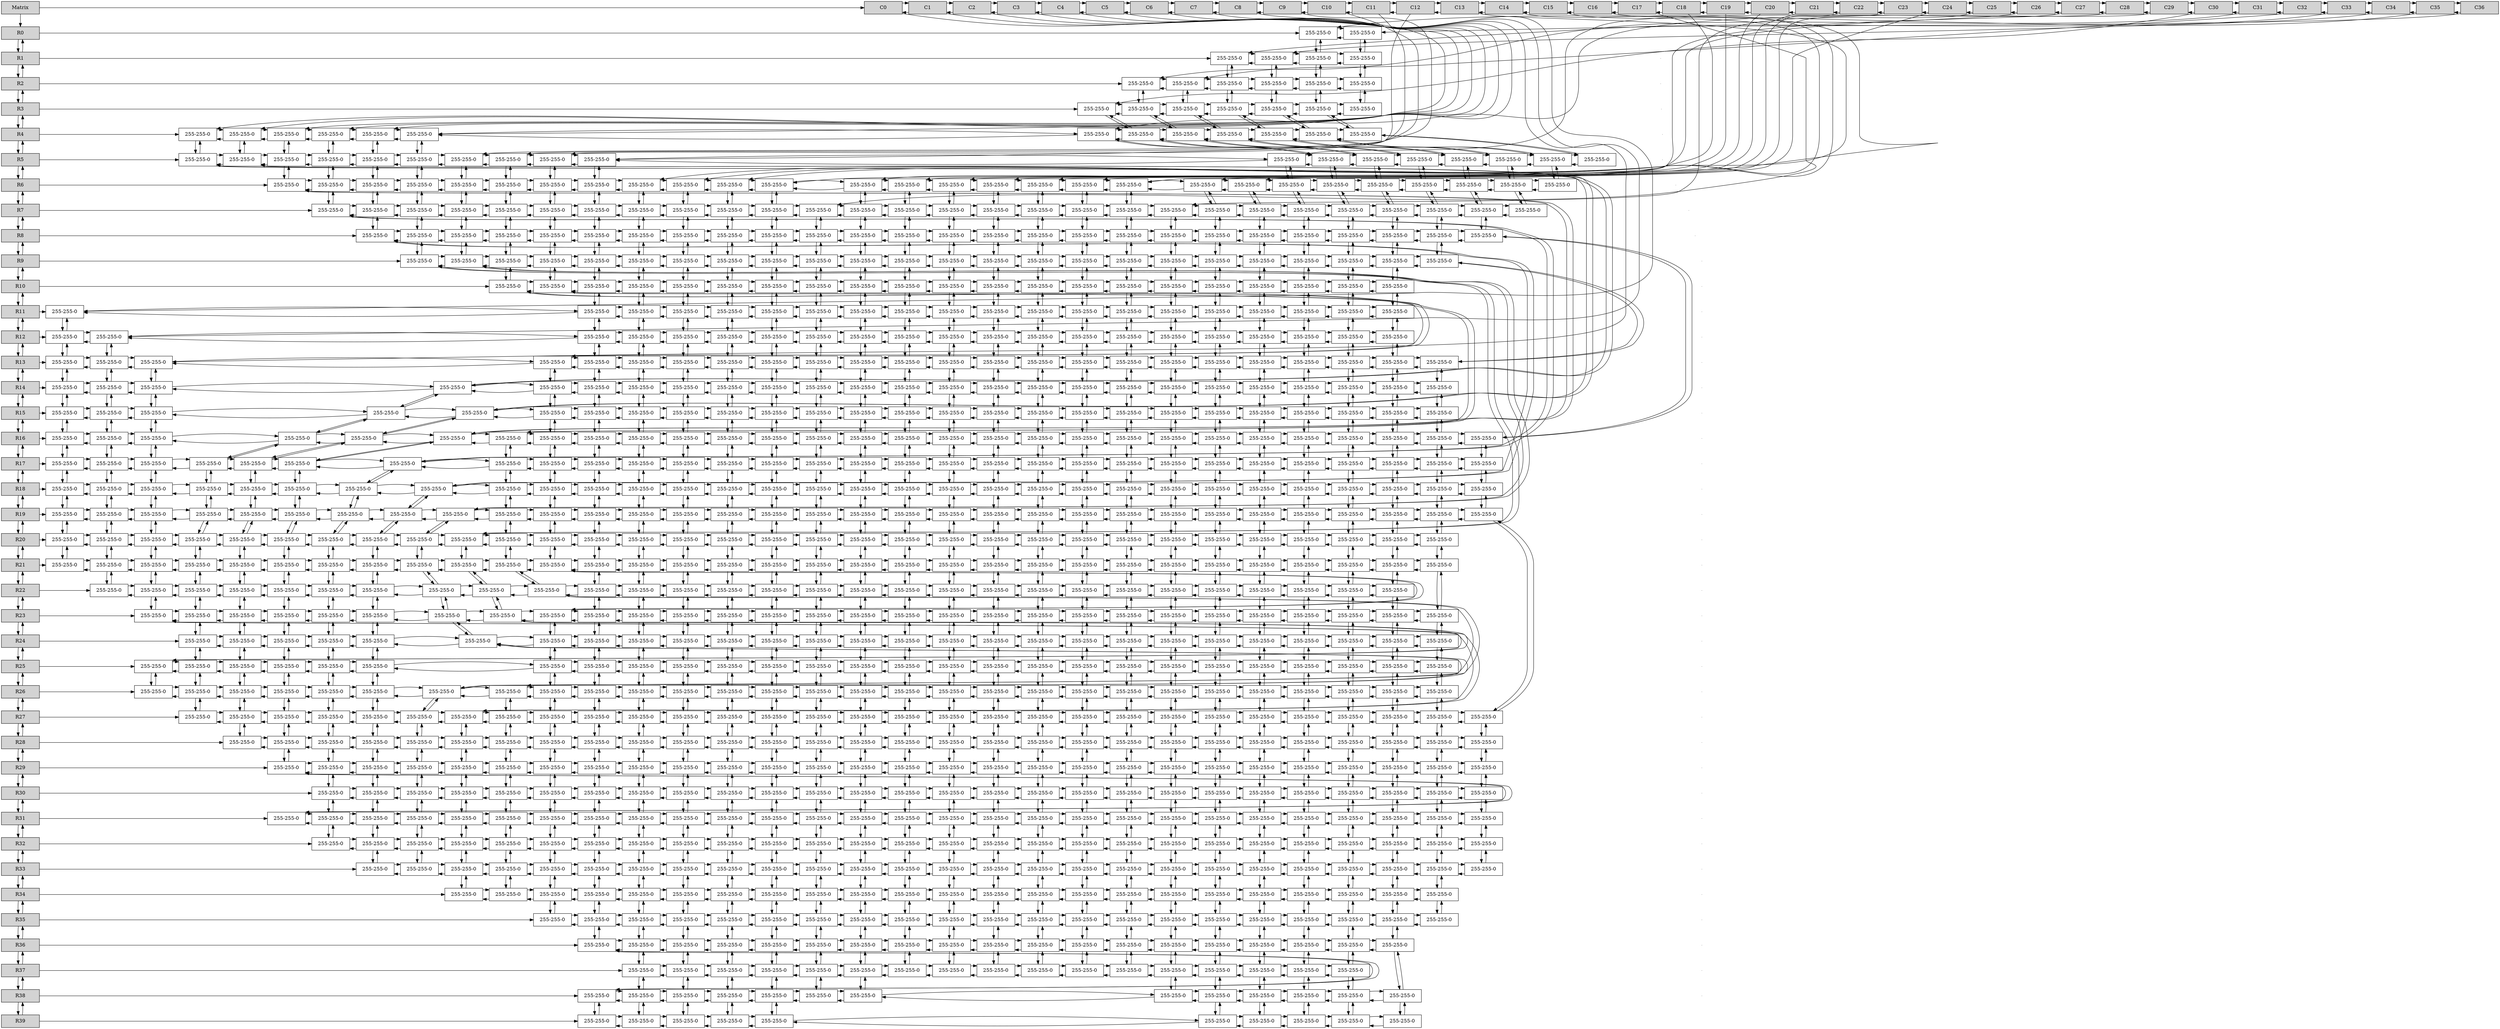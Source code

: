 digraph Sparce_Matrix {
node [shape=box]
Mt[ label = "Matrix", width = 1.5, style = filled, group = 1 ];
e0[ shape = point, width = 0 ];
e1[ shape = point, width = 0 ];
e2[ shape = point, width = 0 ];
e3[ shape = point, width = 0 ];
e4[ shape = point, width = 0 ];
e5[ shape = point, width = 0 ];
e6[ shape = point, width = 0 ];
e7[ shape = point, width = 0 ];
e8[ shape = point, width = 0 ];
e9[ shape = point, width = 0 ];
e10[ shape = point, width = 0 ];
e11[ shape = point, width = 0 ];
e12[ shape = point, width = 0 ];
e13[ shape = point, width = 0 ];
e14[ shape = point, width = 0 ];
e15[ shape = point, width = 0 ];
e16[ shape = point, width = 0 ];
e17[ shape = point, width = 0 ];
e18[ shape = point, width = 0 ];
e19[ shape = point, width = 0 ];
e20[ shape = point, width = 0 ];
e21[ shape = point, width = 0 ];
e22[ shape = point, width = 0 ];
e23[ shape = point, width = 0 ];
e24[ shape = point, width = 0 ];
e25[ shape = point, width = 0 ];
e26[ shape = point, width = 0 ];
e27[ shape = point, width = 0 ];
e28[ shape = point, width = 0 ];
e29[ shape = point, width = 0 ];
e30[ shape = point, width = 0 ];
e31[ shape = point, width = 0 ];
e32[ shape = point, width = 0 ];
e33[ shape = point, width = 0 ];
e34[ shape = point, width = 0 ];
e35[ shape = point, width = 0 ];
e36[ shape = point, width = 0 ];
e37[ shape = point, width = 0 ];
U0[label = "R0"    width = 1.5 style = filled, group = 1 ];
Mt->U0;
N35_L0 [label = "255-255-0" width = 1.5, group =37];
U0 -> N35_L0;
A35 -> N35_L0;
N36_L0 [label = "255-255-0" width = 1.5, group =38];
N36_L0 -> N35_L0;
N35_L0 -> N36_L0;
A36 -> N36_L0;
{ rank = same; U0;N35_L0;N36_L0;}
U1[label = "R1"    width = 1.5 style = filled, group = 1 ];
U1 -> U0;
U0 -> U1;
N33_L1 [label = "255-255-0" width = 1.5, group =35];
U1 -> N33_L1;
A33 -> N33_L1;
N34_L1 [label = "255-255-0" width = 1.5, group =36];
N34_L1 -> N33_L1;
N33_L1 -> N34_L1;
A34 -> N34_L1;
N35_L1 [label = "255-255-0" width = 1.5, group =37];
N35_L1 -> N34_L1;
N34_L1 -> N35_L1;
N35_L1 -> N35_L0;
N35_L0 -> N35_L1;
N36_L1 [label = "255-255-0" width = 1.5, group =38];
N36_L1 -> N35_L1;
N35_L1 -> N36_L1;
N36_L1 -> N36_L0;
N36_L0 -> N36_L1;
{ rank = same; U1;N33_L1;N34_L1;N35_L1;N36_L1;}
U2[label = "R2"    width = 1.5 style = filled, group = 1 ];
U2 -> U1;
U1 -> U2;
{ rank = same; U1; e0}
N31_L2 [label = "255-255-0" width = 1.5, group =33];
U2 -> N31_L2;
A31 -> N31_L2;
N32_L2 [label = "255-255-0" width = 1.5, group =34];
N32_L2 -> N31_L2;
N31_L2 -> N32_L2;
A32 -> N32_L2;
N33_L2 [label = "255-255-0" width = 1.5, group =35];
N33_L2 -> N32_L2;
N32_L2 -> N33_L2;
N33_L2 -> N33_L1;
N33_L1 -> N33_L2;
N34_L2 [label = "255-255-0" width = 1.5, group =36];
N34_L2 -> N33_L2;
N33_L2 -> N34_L2;
N34_L2 -> N34_L1;
N34_L1 -> N34_L2;
N35_L2 [label = "255-255-0" width = 1.5, group =37];
N35_L2 -> N34_L2;
N34_L2 -> N35_L2;
N35_L2 -> N35_L1;
N35_L1 -> N35_L2;
N36_L2 [label = "255-255-0" width = 1.5, group =38];
N36_L2 -> N35_L2;
N35_L2 -> N36_L2;
N36_L2 -> N36_L1;
N36_L1 -> N36_L2;
{ rank = same; U2;N31_L2;N32_L2;N33_L2;N34_L2;N35_L2;N36_L2;}
U3[label = "R3"    width = 1.5 style = filled, group = 1 ];
U3 -> U2;
U2 -> U3;
{ rank = same; U2; e1}
N30_L3 [label = "255-255-0" width = 1.5, group =32];
U3 -> N30_L3;
A30 -> N30_L3;
N31_L3 [label = "255-255-0" width = 1.5, group =33];
N31_L3 -> N30_L3;
N30_L3 -> N31_L3;
N31_L3 -> N31_L2;
N31_L2 -> N31_L3;
N32_L3 [label = "255-255-0" width = 1.5, group =34];
N32_L3 -> N31_L3;
N31_L3 -> N32_L3;
N32_L3 -> N32_L2;
N32_L2 -> N32_L3;
N33_L3 [label = "255-255-0" width = 1.5, group =35];
N33_L3 -> N32_L3;
N32_L3 -> N33_L3;
N33_L3 -> N33_L2;
N33_L2 -> N33_L3;
N34_L3 [label = "255-255-0" width = 1.5, group =36];
N34_L3 -> N33_L3;
N33_L3 -> N34_L3;
N34_L3 -> N34_L2;
N34_L2 -> N34_L3;
N35_L3 [label = "255-255-0" width = 1.5, group =37];
N35_L3 -> N34_L3;
N34_L3 -> N35_L3;
N35_L3 -> N35_L2;
N35_L2 -> N35_L3;
N36_L3 [label = "255-255-0" width = 1.5, group =38];
N36_L3 -> N35_L3;
N35_L3 -> N36_L3;
N36_L3 -> N36_L2;
N36_L2 -> N36_L3;
{ rank = same; U3;N30_L3;N31_L3;N32_L3;N33_L3;N34_L3;N35_L3;N36_L3;}
U4[label = "R4"    width = 1.5 style = filled, group = 1 ];
U4 -> U3;
U3 -> U4;
{ rank = same; U3; e2}
N3_L4 [label = "255-255-0" width = 1.5, group =5];
U4 -> N3_L4;
A3 -> N3_L4;
N4_L4 [label = "255-255-0" width = 1.5, group =6];
N4_L4 -> N3_L4;
N3_L4 -> N4_L4;
A4 -> N4_L4;
N5_L4 [label = "255-255-0" width = 1.5, group =7];
N5_L4 -> N4_L4;
N4_L4 -> N5_L4;
A5 -> N5_L4;
N6_L4 [label = "255-255-0" width = 1.5, group =8];
N6_L4 -> N5_L4;
N5_L4 -> N6_L4;
A6 -> N6_L4;
N7_L4 [label = "255-255-0" width = 1.5, group =9];
N7_L4 -> N6_L4;
N6_L4 -> N7_L4;
A7 -> N7_L4;
N8_L4 [label = "255-255-0" width = 1.5, group =10];
N8_L4 -> N7_L4;
N7_L4 -> N8_L4;
A8 -> N8_L4;
N29_L4 [label = "255-255-0" width = 1.5, group =31];
N29_L4 -> N8_L4;
N8_L4 -> N29_L4;
A29 -> N29_L4;
N30_L4 [label = "255-255-0" width = 1.5, group =32];
N30_L4 -> N29_L4;
N29_L4 -> N30_L4;
N30_L4 -> N30_L3;
N30_L3 -> N30_L4;
N31_L4 [label = "255-255-0" width = 1.5, group =33];
N31_L4 -> N30_L4;
N30_L4 -> N31_L4;
N31_L4 -> N31_L3;
N31_L3 -> N31_L4;
N32_L4 [label = "255-255-0" width = 1.5, group =34];
N32_L4 -> N31_L4;
N31_L4 -> N32_L4;
N32_L4 -> N32_L3;
N32_L3 -> N32_L4;
N33_L4 [label = "255-255-0" width = 1.5, group =35];
N33_L4 -> N32_L4;
N32_L4 -> N33_L4;
N33_L4 -> N33_L3;
N33_L3 -> N33_L4;
N34_L4 [label = "255-255-0" width = 1.5, group =36];
N34_L4 -> N33_L4;
N33_L4 -> N34_L4;
N34_L4 -> N34_L3;
N34_L3 -> N34_L4;
N35_L4 [label = "255-255-0" width = 1.5, group =37];
N35_L4 -> N34_L4;
N34_L4 -> N35_L4;
N35_L4 -> N35_L3;
N35_L3 -> N35_L4;
{ rank = same; U4;N3_L4;N4_L4;N5_L4;N6_L4;N7_L4;N8_L4;N29_L4;N30_L4;N31_L4;N32_L4;N33_L4;N34_L4;N35_L4;}
U5[label = "R5"    width = 1.5 style = filled, group = 1 ];
U5 -> U4;
U4 -> U5;
{ rank = same; U4; e3}
N3_L5 [label = "255-255-0" width = 1.5, group =5];
U5 -> N3_L5;
N3_L5 -> N3_L4;
N3_L4 -> N3_L5;
N4_L5 [label = "255-255-0" width = 1.5, group =6];
N4_L5 -> N3_L5;
N3_L5 -> N4_L5;
N4_L5 -> N4_L4;
N4_L4 -> N4_L5;
N5_L5 [label = "255-255-0" width = 1.5, group =7];
N5_L5 -> N4_L5;
N4_L5 -> N5_L5;
N5_L5 -> N5_L4;
N5_L4 -> N5_L5;
N6_L5 [label = "255-255-0" width = 1.5, group =8];
N6_L5 -> N5_L5;
N5_L5 -> N6_L5;
N6_L5 -> N6_L4;
N6_L4 -> N6_L5;
N7_L5 [label = "255-255-0" width = 1.5, group =9];
N7_L5 -> N6_L5;
N6_L5 -> N7_L5;
N7_L5 -> N7_L4;
N7_L4 -> N7_L5;
N8_L5 [label = "255-255-0" width = 1.5, group =10];
N8_L5 -> N7_L5;
N7_L5 -> N8_L5;
N8_L5 -> N8_L4;
N8_L4 -> N8_L5;
N9_L5 [label = "255-255-0" width = 1.5, group =11];
N9_L5 -> N8_L5;
N8_L5 -> N9_L5;
A9 -> N9_L5;
N10_L5 [label = "255-255-0" width = 1.5, group =12];
N10_L5 -> N9_L5;
N9_L5 -> N10_L5;
A10 -> N10_L5;
N11_L5 [label = "255-255-0" width = 1.5, group =13];
N11_L5 -> N10_L5;
N10_L5 -> N11_L5;
A11 -> N11_L5;
N12_L5 [label = "255-255-0" width = 1.5, group =14];
N12_L5 -> N11_L5;
N11_L5 -> N12_L5;
A12 -> N12_L5;
N28_L5 [label = "255-255-0" width = 1.5, group =30];
N28_L5 -> N12_L5;
N12_L5 -> N28_L5;
A28 -> N28_L5;
N29_L5 [label = "255-255-0" width = 1.5, group =31];
N29_L5 -> N28_L5;
N28_L5 -> N29_L5;
N29_L5 -> N29_L4;
N29_L4 -> N29_L5;
N30_L5 [label = "255-255-0" width = 1.5, group =32];
N30_L5 -> N29_L5;
N29_L5 -> N30_L5;
N30_L5 -> N30_L4;
N30_L4 -> N30_L5;
N31_L5 [label = "255-255-0" width = 1.5, group =33];
N31_L5 -> N30_L5;
N30_L5 -> N31_L5;
N31_L5 -> N31_L4;
N31_L4 -> N31_L5;
N32_L5 [label = "255-255-0" width = 1.5, group =34];
N32_L5 -> N31_L5;
N31_L5 -> N32_L5;
N32_L5 -> N32_L4;
N32_L4 -> N32_L5;
N33_L5 [label = "255-255-0" width = 1.5, group =35];
N33_L5 -> N32_L5;
N32_L5 -> N33_L5;
N33_L5 -> N33_L4;
N33_L4 -> N33_L5;
N34_L5 [label = "255-255-0" width = 1.5, group =36];
N34_L5 -> N33_L5;
N33_L5 -> N34_L5;
N34_L5 -> N34_L4;
N34_L4 -> N34_L5;
N35_L5 [label = "255-255-0" width = 1.5, group =37];
N35_L5 -> N34_L5;
N34_L5 -> N35_L5;
N35_L5 -> N35_L4;
N35_L4 -> N35_L5;
{ rank = same; U5;N3_L5;N4_L5;N5_L5;N6_L5;N7_L5;N8_L5;N9_L5;N10_L5;N11_L5;N12_L5;N28_L5;N29_L5;N30_L5;N31_L5;N32_L5;N33_L5;N34_L5;N35_L5;}
U6[label = "R6"    width = 1.5 style = filled, group = 1 ];
U6 -> U5;
U5 -> U6;
{ rank = same; U5; e4}
N5_L6 [label = "255-255-0" width = 1.5, group =7];
U6 -> N5_L6;
N5_L6 -> N5_L5;
N5_L5 -> N5_L6;
N6_L6 [label = "255-255-0" width = 1.5, group =8];
N6_L6 -> N5_L6;
N5_L6 -> N6_L6;
N6_L6 -> N6_L5;
N6_L5 -> N6_L6;
N7_L6 [label = "255-255-0" width = 1.5, group =9];
N7_L6 -> N6_L6;
N6_L6 -> N7_L6;
N7_L6 -> N7_L5;
N7_L5 -> N7_L6;
N8_L6 [label = "255-255-0" width = 1.5, group =10];
N8_L6 -> N7_L6;
N7_L6 -> N8_L6;
N8_L6 -> N8_L5;
N8_L5 -> N8_L6;
N9_L6 [label = "255-255-0" width = 1.5, group =11];
N9_L6 -> N8_L6;
N8_L6 -> N9_L6;
N9_L6 -> N9_L5;
N9_L5 -> N9_L6;
N10_L6 [label = "255-255-0" width = 1.5, group =12];
N10_L6 -> N9_L6;
N9_L6 -> N10_L6;
N10_L6 -> N10_L5;
N10_L5 -> N10_L6;
N11_L6 [label = "255-255-0" width = 1.5, group =13];
N11_L6 -> N10_L6;
N10_L6 -> N11_L6;
N11_L6 -> N11_L5;
N11_L5 -> N11_L6;
N12_L6 [label = "255-255-0" width = 1.5, group =14];
N12_L6 -> N11_L6;
N11_L6 -> N12_L6;
N12_L6 -> N12_L5;
N12_L5 -> N12_L6;
N13_L6 [label = "255-255-0" width = 1.5, group =15];
N13_L6 -> N12_L6;
N12_L6 -> N13_L6;
A13 -> N13_L6;
N14_L6 [label = "255-255-0" width = 1.5, group =16];
N14_L6 -> N13_L6;
N13_L6 -> N14_L6;
A14 -> N14_L6;
N15_L6 [label = "255-255-0" width = 1.5, group =17];
N15_L6 -> N14_L6;
N14_L6 -> N15_L6;
A15 -> N15_L6;
N16_L6 [label = "255-255-0" width = 1.5, group =18];
N16_L6 -> N15_L6;
N15_L6 -> N16_L6;
A16 -> N16_L6;
N18_L6 [label = "255-255-0" width = 1.5, group =20];
N18_L6 -> N16_L6;
N16_L6 -> N18_L6;
A18 -> N18_L6;
N19_L6 [label = "255-255-0" width = 1.5, group =21];
N19_L6 -> N18_L6;
N18_L6 -> N19_L6;
A19 -> N19_L6;
N20_L6 [label = "255-255-0" width = 1.5, group =22];
N20_L6 -> N19_L6;
N19_L6 -> N20_L6;
A20 -> N20_L6;
N21_L6 [label = "255-255-0" width = 1.5, group =23];
N21_L6 -> N20_L6;
N20_L6 -> N21_L6;
A21 -> N21_L6;
N22_L6 [label = "255-255-0" width = 1.5, group =24];
N22_L6 -> N21_L6;
N21_L6 -> N22_L6;
A22 -> N22_L6;
N23_L6 [label = "255-255-0" width = 1.5, group =25];
N23_L6 -> N22_L6;
N22_L6 -> N23_L6;
A23 -> N23_L6;
N24_L6 [label = "255-255-0" width = 1.5, group =26];
N24_L6 -> N23_L6;
N23_L6 -> N24_L6;
A24 -> N24_L6;
N26_L6 [label = "255-255-0" width = 1.5, group =28];
N26_L6 -> N24_L6;
N24_L6 -> N26_L6;
A26 -> N26_L6;
N27_L6 [label = "255-255-0" width = 1.5, group =29];
N27_L6 -> N26_L6;
N26_L6 -> N27_L6;
A27 -> N27_L6;
N28_L6 [label = "255-255-0" width = 1.5, group =30];
N28_L6 -> N27_L6;
N27_L6 -> N28_L6;
N28_L6 -> N28_L5;
N28_L5 -> N28_L6;
N29_L6 [label = "255-255-0" width = 1.5, group =31];
N29_L6 -> N28_L6;
N28_L6 -> N29_L6;
N29_L6 -> N29_L5;
N29_L5 -> N29_L6;
N30_L6 [label = "255-255-0" width = 1.5, group =32];
N30_L6 -> N29_L6;
N29_L6 -> N30_L6;
N30_L6 -> N30_L5;
N30_L5 -> N30_L6;
N31_L6 [label = "255-255-0" width = 1.5, group =33];
N31_L6 -> N30_L6;
N30_L6 -> N31_L6;
N31_L6 -> N31_L5;
N31_L5 -> N31_L6;
N32_L6 [label = "255-255-0" width = 1.5, group =34];
N32_L6 -> N31_L6;
N31_L6 -> N32_L6;
N32_L6 -> N32_L5;
N32_L5 -> N32_L6;
N33_L6 [label = "255-255-0" width = 1.5, group =35];
N33_L6 -> N32_L6;
N32_L6 -> N33_L6;
N33_L6 -> N33_L5;
N33_L5 -> N33_L6;
N34_L6 [label = "255-255-0" width = 1.5, group =36];
N34_L6 -> N33_L6;
N33_L6 -> N34_L6;
N34_L6 -> N34_L5;
N34_L5 -> N34_L6;
{ rank = same; U6;N5_L6;N6_L6;N7_L6;N8_L6;N9_L6;N10_L6;N11_L6;N12_L6;N13_L6;N14_L6;N15_L6;N16_L6;N18_L6;N19_L6;N20_L6;N21_L6;N22_L6;N23_L6;N24_L6;N26_L6;N27_L6;N28_L6;N29_L6;N30_L6;N31_L6;N32_L6;N33_L6;N34_L6;}
U7[label = "R7"    width = 1.5 style = filled, group = 1 ];
U7 -> U6;
U6 -> U7;
{ rank = same; U6; e5}
N6_L7 [label = "255-255-0" width = 1.5, group =8];
U7 -> N6_L7;
N6_L7 -> N6_L6;
N6_L6 -> N6_L7;
N7_L7 [label = "255-255-0" width = 1.5, group =9];
N7_L7 -> N6_L7;
N6_L7 -> N7_L7;
N7_L7 -> N7_L6;
N7_L6 -> N7_L7;
N8_L7 [label = "255-255-0" width = 1.5, group =10];
N8_L7 -> N7_L7;
N7_L7 -> N8_L7;
N8_L7 -> N8_L6;
N8_L6 -> N8_L7;
N9_L7 [label = "255-255-0" width = 1.5, group =11];
N9_L7 -> N8_L7;
N8_L7 -> N9_L7;
N9_L7 -> N9_L6;
N9_L6 -> N9_L7;
N10_L7 [label = "255-255-0" width = 1.5, group =12];
N10_L7 -> N9_L7;
N9_L7 -> N10_L7;
N10_L7 -> N10_L6;
N10_L6 -> N10_L7;
N11_L7 [label = "255-255-0" width = 1.5, group =13];
N11_L7 -> N10_L7;
N10_L7 -> N11_L7;
N11_L7 -> N11_L6;
N11_L6 -> N11_L7;
N12_L7 [label = "255-255-0" width = 1.5, group =14];
N12_L7 -> N11_L7;
N11_L7 -> N12_L7;
N12_L7 -> N12_L6;
N12_L6 -> N12_L7;
N13_L7 [label = "255-255-0" width = 1.5, group =15];
N13_L7 -> N12_L7;
N12_L7 -> N13_L7;
N13_L7 -> N13_L6;
N13_L6 -> N13_L7;
N14_L7 [label = "255-255-0" width = 1.5, group =16];
N14_L7 -> N13_L7;
N13_L7 -> N14_L7;
N14_L7 -> N14_L6;
N14_L6 -> N14_L7;
N15_L7 [label = "255-255-0" width = 1.5, group =17];
N15_L7 -> N14_L7;
N14_L7 -> N15_L7;
N15_L7 -> N15_L6;
N15_L6 -> N15_L7;
N16_L7 [label = "255-255-0" width = 1.5, group =18];
N16_L7 -> N15_L7;
N15_L7 -> N16_L7;
N16_L7 -> N16_L6;
N16_L6 -> N16_L7;
N17_L7 [label = "255-255-0" width = 1.5, group =19];
N17_L7 -> N16_L7;
N16_L7 -> N17_L7;
A17 -> N17_L7;
N18_L7 [label = "255-255-0" width = 1.5, group =20];
N18_L7 -> N17_L7;
N17_L7 -> N18_L7;
N18_L7 -> N18_L6;
N18_L6 -> N18_L7;
N19_L7 [label = "255-255-0" width = 1.5, group =21];
N19_L7 -> N18_L7;
N18_L7 -> N19_L7;
N19_L7 -> N19_L6;
N19_L6 -> N19_L7;
N20_L7 [label = "255-255-0" width = 1.5, group =22];
N20_L7 -> N19_L7;
N19_L7 -> N20_L7;
N20_L7 -> N20_L6;
N20_L6 -> N20_L7;
N21_L7 [label = "255-255-0" width = 1.5, group =23];
N21_L7 -> N20_L7;
N20_L7 -> N21_L7;
N21_L7 -> N21_L6;
N21_L6 -> N21_L7;
N22_L7 [label = "255-255-0" width = 1.5, group =24];
N22_L7 -> N21_L7;
N21_L7 -> N22_L7;
N22_L7 -> N22_L6;
N22_L6 -> N22_L7;
N23_L7 [label = "255-255-0" width = 1.5, group =25];
N23_L7 -> N22_L7;
N22_L7 -> N23_L7;
N23_L7 -> N23_L6;
N23_L6 -> N23_L7;
N24_L7 [label = "255-255-0" width = 1.5, group =26];
N24_L7 -> N23_L7;
N23_L7 -> N24_L7;
N24_L7 -> N24_L6;
N24_L6 -> N24_L7;
N25_L7 [label = "255-255-0" width = 1.5, group =27];
N25_L7 -> N24_L7;
N24_L7 -> N25_L7;
A25 -> N25_L7;
N26_L7 [label = "255-255-0" width = 1.5, group =28];
N26_L7 -> N25_L7;
N25_L7 -> N26_L7;
N26_L7 -> N26_L6;
N26_L6 -> N26_L7;
N27_L7 [label = "255-255-0" width = 1.5, group =29];
N27_L7 -> N26_L7;
N26_L7 -> N27_L7;
N27_L7 -> N27_L6;
N27_L6 -> N27_L7;
N28_L7 [label = "255-255-0" width = 1.5, group =30];
N28_L7 -> N27_L7;
N27_L7 -> N28_L7;
N28_L7 -> N28_L6;
N28_L6 -> N28_L7;
N29_L7 [label = "255-255-0" width = 1.5, group =31];
N29_L7 -> N28_L7;
N28_L7 -> N29_L7;
N29_L7 -> N29_L6;
N29_L6 -> N29_L7;
N30_L7 [label = "255-255-0" width = 1.5, group =32];
N30_L7 -> N29_L7;
N29_L7 -> N30_L7;
N30_L7 -> N30_L6;
N30_L6 -> N30_L7;
N31_L7 [label = "255-255-0" width = 1.5, group =33];
N31_L7 -> N30_L7;
N30_L7 -> N31_L7;
N31_L7 -> N31_L6;
N31_L6 -> N31_L7;
N32_L7 [label = "255-255-0" width = 1.5, group =34];
N32_L7 -> N31_L7;
N31_L7 -> N32_L7;
N32_L7 -> N32_L6;
N32_L6 -> N32_L7;
N33_L7 [label = "255-255-0" width = 1.5, group =35];
N33_L7 -> N32_L7;
N32_L7 -> N33_L7;
N33_L7 -> N33_L6;
N33_L6 -> N33_L7;
{ rank = same; U7;N6_L7;N7_L7;N8_L7;N9_L7;N10_L7;N11_L7;N12_L7;N13_L7;N14_L7;N15_L7;N16_L7;N17_L7;N18_L7;N19_L7;N20_L7;N21_L7;N22_L7;N23_L7;N24_L7;N25_L7;N26_L7;N27_L7;N28_L7;N29_L7;N30_L7;N31_L7;N32_L7;N33_L7;}
U8[label = "R8"    width = 1.5 style = filled, group = 1 ];
U8 -> U7;
U7 -> U8;
{ rank = same; U7; e6}
N7_L8 [label = "255-255-0" width = 1.5, group =9];
U8 -> N7_L8;
N7_L8 -> N7_L7;
N7_L7 -> N7_L8;
N8_L8 [label = "255-255-0" width = 1.5, group =10];
N8_L8 -> N7_L8;
N7_L8 -> N8_L8;
N8_L8 -> N8_L7;
N8_L7 -> N8_L8;
N9_L8 [label = "255-255-0" width = 1.5, group =11];
N9_L8 -> N8_L8;
N8_L8 -> N9_L8;
N9_L8 -> N9_L7;
N9_L7 -> N9_L8;
N10_L8 [label = "255-255-0" width = 1.5, group =12];
N10_L8 -> N9_L8;
N9_L8 -> N10_L8;
N10_L8 -> N10_L7;
N10_L7 -> N10_L8;
N11_L8 [label = "255-255-0" width = 1.5, group =13];
N11_L8 -> N10_L8;
N10_L8 -> N11_L8;
N11_L8 -> N11_L7;
N11_L7 -> N11_L8;
N12_L8 [label = "255-255-0" width = 1.5, group =14];
N12_L8 -> N11_L8;
N11_L8 -> N12_L8;
N12_L8 -> N12_L7;
N12_L7 -> N12_L8;
N13_L8 [label = "255-255-0" width = 1.5, group =15];
N13_L8 -> N12_L8;
N12_L8 -> N13_L8;
N13_L8 -> N13_L7;
N13_L7 -> N13_L8;
N14_L8 [label = "255-255-0" width = 1.5, group =16];
N14_L8 -> N13_L8;
N13_L8 -> N14_L8;
N14_L8 -> N14_L7;
N14_L7 -> N14_L8;
N15_L8 [label = "255-255-0" width = 1.5, group =17];
N15_L8 -> N14_L8;
N14_L8 -> N15_L8;
N15_L8 -> N15_L7;
N15_L7 -> N15_L8;
N16_L8 [label = "255-255-0" width = 1.5, group =18];
N16_L8 -> N15_L8;
N15_L8 -> N16_L8;
N16_L8 -> N16_L7;
N16_L7 -> N16_L8;
N17_L8 [label = "255-255-0" width = 1.5, group =19];
N17_L8 -> N16_L8;
N16_L8 -> N17_L8;
N17_L8 -> N17_L7;
N17_L7 -> N17_L8;
N18_L8 [label = "255-255-0" width = 1.5, group =20];
N18_L8 -> N17_L8;
N17_L8 -> N18_L8;
N18_L8 -> N18_L7;
N18_L7 -> N18_L8;
N19_L8 [label = "255-255-0" width = 1.5, group =21];
N19_L8 -> N18_L8;
N18_L8 -> N19_L8;
N19_L8 -> N19_L7;
N19_L7 -> N19_L8;
N20_L8 [label = "255-255-0" width = 1.5, group =22];
N20_L8 -> N19_L8;
N19_L8 -> N20_L8;
N20_L8 -> N20_L7;
N20_L7 -> N20_L8;
N21_L8 [label = "255-255-0" width = 1.5, group =23];
N21_L8 -> N20_L8;
N20_L8 -> N21_L8;
N21_L8 -> N21_L7;
N21_L7 -> N21_L8;
N22_L8 [label = "255-255-0" width = 1.5, group =24];
N22_L8 -> N21_L8;
N21_L8 -> N22_L8;
N22_L8 -> N22_L7;
N22_L7 -> N22_L8;
N23_L8 [label = "255-255-0" width = 1.5, group =25];
N23_L8 -> N22_L8;
N22_L8 -> N23_L8;
N23_L8 -> N23_L7;
N23_L7 -> N23_L8;
N24_L8 [label = "255-255-0" width = 1.5, group =26];
N24_L8 -> N23_L8;
N23_L8 -> N24_L8;
N24_L8 -> N24_L7;
N24_L7 -> N24_L8;
N25_L8 [label = "255-255-0" width = 1.5, group =27];
N25_L8 -> N24_L8;
N24_L8 -> N25_L8;
N25_L8 -> N25_L7;
N25_L7 -> N25_L8;
N26_L8 [label = "255-255-0" width = 1.5, group =28];
N26_L8 -> N25_L8;
N25_L8 -> N26_L8;
N26_L8 -> N26_L7;
N26_L7 -> N26_L8;
N27_L8 [label = "255-255-0" width = 1.5, group =29];
N27_L8 -> N26_L8;
N26_L8 -> N27_L8;
N27_L8 -> N27_L7;
N27_L7 -> N27_L8;
N28_L8 [label = "255-255-0" width = 1.5, group =30];
N28_L8 -> N27_L8;
N27_L8 -> N28_L8;
N28_L8 -> N28_L7;
N28_L7 -> N28_L8;
N29_L8 [label = "255-255-0" width = 1.5, group =31];
N29_L8 -> N28_L8;
N28_L8 -> N29_L8;
N29_L8 -> N29_L7;
N29_L7 -> N29_L8;
N30_L8 [label = "255-255-0" width = 1.5, group =32];
N30_L8 -> N29_L8;
N29_L8 -> N30_L8;
N30_L8 -> N30_L7;
N30_L7 -> N30_L8;
N31_L8 [label = "255-255-0" width = 1.5, group =33];
N31_L8 -> N30_L8;
N30_L8 -> N31_L8;
N31_L8 -> N31_L7;
N31_L7 -> N31_L8;
N32_L8 [label = "255-255-0" width = 1.5, group =34];
N32_L8 -> N31_L8;
N31_L8 -> N32_L8;
N32_L8 -> N32_L7;
N32_L7 -> N32_L8;
{ rank = same; U8;N7_L8;N8_L8;N9_L8;N10_L8;N11_L8;N12_L8;N13_L8;N14_L8;N15_L8;N16_L8;N17_L8;N18_L8;N19_L8;N20_L8;N21_L8;N22_L8;N23_L8;N24_L8;N25_L8;N26_L8;N27_L8;N28_L8;N29_L8;N30_L8;N31_L8;N32_L8;}
U9[label = "R9"    width = 1.5 style = filled, group = 1 ];
U9 -> U8;
U8 -> U9;
{ rank = same; U8; e7}
N8_L9 [label = "255-255-0" width = 1.5, group =10];
U9 -> N8_L9;
N8_L9 -> N8_L8;
N8_L8 -> N8_L9;
N9_L9 [label = "255-255-0" width = 1.5, group =11];
N9_L9 -> N8_L9;
N8_L9 -> N9_L9;
N9_L9 -> N9_L8;
N9_L8 -> N9_L9;
N10_L9 [label = "255-255-0" width = 1.5, group =12];
N10_L9 -> N9_L9;
N9_L9 -> N10_L9;
N10_L9 -> N10_L8;
N10_L8 -> N10_L9;
N11_L9 [label = "255-255-0" width = 1.5, group =13];
N11_L9 -> N10_L9;
N10_L9 -> N11_L9;
N11_L9 -> N11_L8;
N11_L8 -> N11_L9;
N12_L9 [label = "255-255-0" width = 1.5, group =14];
N12_L9 -> N11_L9;
N11_L9 -> N12_L9;
N12_L9 -> N12_L8;
N12_L8 -> N12_L9;
N13_L9 [label = "255-255-0" width = 1.5, group =15];
N13_L9 -> N12_L9;
N12_L9 -> N13_L9;
N13_L9 -> N13_L8;
N13_L8 -> N13_L9;
N14_L9 [label = "255-255-0" width = 1.5, group =16];
N14_L9 -> N13_L9;
N13_L9 -> N14_L9;
N14_L9 -> N14_L8;
N14_L8 -> N14_L9;
N15_L9 [label = "255-255-0" width = 1.5, group =17];
N15_L9 -> N14_L9;
N14_L9 -> N15_L9;
N15_L9 -> N15_L8;
N15_L8 -> N15_L9;
N16_L9 [label = "255-255-0" width = 1.5, group =18];
N16_L9 -> N15_L9;
N15_L9 -> N16_L9;
N16_L9 -> N16_L8;
N16_L8 -> N16_L9;
N17_L9 [label = "255-255-0" width = 1.5, group =19];
N17_L9 -> N16_L9;
N16_L9 -> N17_L9;
N17_L9 -> N17_L8;
N17_L8 -> N17_L9;
N18_L9 [label = "255-255-0" width = 1.5, group =20];
N18_L9 -> N17_L9;
N17_L9 -> N18_L9;
N18_L9 -> N18_L8;
N18_L8 -> N18_L9;
N19_L9 [label = "255-255-0" width = 1.5, group =21];
N19_L9 -> N18_L9;
N18_L9 -> N19_L9;
N19_L9 -> N19_L8;
N19_L8 -> N19_L9;
N20_L9 [label = "255-255-0" width = 1.5, group =22];
N20_L9 -> N19_L9;
N19_L9 -> N20_L9;
N20_L9 -> N20_L8;
N20_L8 -> N20_L9;
N21_L9 [label = "255-255-0" width = 1.5, group =23];
N21_L9 -> N20_L9;
N20_L9 -> N21_L9;
N21_L9 -> N21_L8;
N21_L8 -> N21_L9;
N22_L9 [label = "255-255-0" width = 1.5, group =24];
N22_L9 -> N21_L9;
N21_L9 -> N22_L9;
N22_L9 -> N22_L8;
N22_L8 -> N22_L9;
N23_L9 [label = "255-255-0" width = 1.5, group =25];
N23_L9 -> N22_L9;
N22_L9 -> N23_L9;
N23_L9 -> N23_L8;
N23_L8 -> N23_L9;
N24_L9 [label = "255-255-0" width = 1.5, group =26];
N24_L9 -> N23_L9;
N23_L9 -> N24_L9;
N24_L9 -> N24_L8;
N24_L8 -> N24_L9;
N25_L9 [label = "255-255-0" width = 1.5, group =27];
N25_L9 -> N24_L9;
N24_L9 -> N25_L9;
N25_L9 -> N25_L8;
N25_L8 -> N25_L9;
N26_L9 [label = "255-255-0" width = 1.5, group =28];
N26_L9 -> N25_L9;
N25_L9 -> N26_L9;
N26_L9 -> N26_L8;
N26_L8 -> N26_L9;
N27_L9 [label = "255-255-0" width = 1.5, group =29];
N27_L9 -> N26_L9;
N26_L9 -> N27_L9;
N27_L9 -> N27_L8;
N27_L8 -> N27_L9;
N28_L9 [label = "255-255-0" width = 1.5, group =30];
N28_L9 -> N27_L9;
N27_L9 -> N28_L9;
N28_L9 -> N28_L8;
N28_L8 -> N28_L9;
N29_L9 [label = "255-255-0" width = 1.5, group =31];
N29_L9 -> N28_L9;
N28_L9 -> N29_L9;
N29_L9 -> N29_L8;
N29_L8 -> N29_L9;
N30_L9 [label = "255-255-0" width = 1.5, group =32];
N30_L9 -> N29_L9;
N29_L9 -> N30_L9;
N30_L9 -> N30_L8;
N30_L8 -> N30_L9;
N31_L9 [label = "255-255-0" width = 1.5, group =33];
N31_L9 -> N30_L9;
N30_L9 -> N31_L9;
N31_L9 -> N31_L8;
N31_L8 -> N31_L9;
{ rank = same; U9;N8_L9;N9_L9;N10_L9;N11_L9;N12_L9;N13_L9;N14_L9;N15_L9;N16_L9;N17_L9;N18_L9;N19_L9;N20_L9;N21_L9;N22_L9;N23_L9;N24_L9;N25_L9;N26_L9;N27_L9;N28_L9;N29_L9;N30_L9;N31_L9;}
U10[label = "R10"    width = 1.5 style = filled, group = 1 ];
U10 -> U9;
U9 -> U10;
{ rank = same; U9; e8}
N10_L10 [label = "255-255-0" width = 1.5, group =12];
U10 -> N10_L10;
N10_L10 -> N10_L9;
N10_L9 -> N10_L10;
N11_L10 [label = "255-255-0" width = 1.5, group =13];
N11_L10 -> N10_L10;
N10_L10 -> N11_L10;
N11_L10 -> N11_L9;
N11_L9 -> N11_L10;
N12_L10 [label = "255-255-0" width = 1.5, group =14];
N12_L10 -> N11_L10;
N11_L10 -> N12_L10;
N12_L10 -> N12_L9;
N12_L9 -> N12_L10;
N13_L10 [label = "255-255-0" width = 1.5, group =15];
N13_L10 -> N12_L10;
N12_L10 -> N13_L10;
N13_L10 -> N13_L9;
N13_L9 -> N13_L10;
N14_L10 [label = "255-255-0" width = 1.5, group =16];
N14_L10 -> N13_L10;
N13_L10 -> N14_L10;
N14_L10 -> N14_L9;
N14_L9 -> N14_L10;
N15_L10 [label = "255-255-0" width = 1.5, group =17];
N15_L10 -> N14_L10;
N14_L10 -> N15_L10;
N15_L10 -> N15_L9;
N15_L9 -> N15_L10;
N16_L10 [label = "255-255-0" width = 1.5, group =18];
N16_L10 -> N15_L10;
N15_L10 -> N16_L10;
N16_L10 -> N16_L9;
N16_L9 -> N16_L10;
N17_L10 [label = "255-255-0" width = 1.5, group =19];
N17_L10 -> N16_L10;
N16_L10 -> N17_L10;
N17_L10 -> N17_L9;
N17_L9 -> N17_L10;
N18_L10 [label = "255-255-0" width = 1.5, group =20];
N18_L10 -> N17_L10;
N17_L10 -> N18_L10;
N18_L10 -> N18_L9;
N18_L9 -> N18_L10;
N19_L10 [label = "255-255-0" width = 1.5, group =21];
N19_L10 -> N18_L10;
N18_L10 -> N19_L10;
N19_L10 -> N19_L9;
N19_L9 -> N19_L10;
N20_L10 [label = "255-255-0" width = 1.5, group =22];
N20_L10 -> N19_L10;
N19_L10 -> N20_L10;
N20_L10 -> N20_L9;
N20_L9 -> N20_L10;
N21_L10 [label = "255-255-0" width = 1.5, group =23];
N21_L10 -> N20_L10;
N20_L10 -> N21_L10;
N21_L10 -> N21_L9;
N21_L9 -> N21_L10;
N22_L10 [label = "255-255-0" width = 1.5, group =24];
N22_L10 -> N21_L10;
N21_L10 -> N22_L10;
N22_L10 -> N22_L9;
N22_L9 -> N22_L10;
N23_L10 [label = "255-255-0" width = 1.5, group =25];
N23_L10 -> N22_L10;
N22_L10 -> N23_L10;
N23_L10 -> N23_L9;
N23_L9 -> N23_L10;
N24_L10 [label = "255-255-0" width = 1.5, group =26];
N24_L10 -> N23_L10;
N23_L10 -> N24_L10;
N24_L10 -> N24_L9;
N24_L9 -> N24_L10;
N25_L10 [label = "255-255-0" width = 1.5, group =27];
N25_L10 -> N24_L10;
N24_L10 -> N25_L10;
N25_L10 -> N25_L9;
N25_L9 -> N25_L10;
N26_L10 [label = "255-255-0" width = 1.5, group =28];
N26_L10 -> N25_L10;
N25_L10 -> N26_L10;
N26_L10 -> N26_L9;
N26_L9 -> N26_L10;
N27_L10 [label = "255-255-0" width = 1.5, group =29];
N27_L10 -> N26_L10;
N26_L10 -> N27_L10;
N27_L10 -> N27_L9;
N27_L9 -> N27_L10;
N28_L10 [label = "255-255-0" width = 1.5, group =30];
N28_L10 -> N27_L10;
N27_L10 -> N28_L10;
N28_L10 -> N28_L9;
N28_L9 -> N28_L10;
N29_L10 [label = "255-255-0" width = 1.5, group =31];
N29_L10 -> N28_L10;
N28_L10 -> N29_L10;
N29_L10 -> N29_L9;
N29_L9 -> N29_L10;
N30_L10 [label = "255-255-0" width = 1.5, group =32];
N30_L10 -> N29_L10;
N29_L10 -> N30_L10;
N30_L10 -> N30_L9;
N30_L9 -> N30_L10;
{ rank = same; U10;N10_L10;N11_L10;N12_L10;N13_L10;N14_L10;N15_L10;N16_L10;N17_L10;N18_L10;N19_L10;N20_L10;N21_L10;N22_L10;N23_L10;N24_L10;N25_L10;N26_L10;N27_L10;N28_L10;N29_L10;N30_L10;}
U11[label = "R11"    width = 1.5 style = filled, group = 1 ];
U11 -> U10;
U10 -> U11;
{ rank = same; U10; e9}
N0_L11 [label = "255-255-0" width = 1.5, group =2];
U11 -> N0_L11;
A0 -> N0_L11;
N12_L11 [label = "255-255-0" width = 1.5, group =14];
N12_L11 -> N0_L11;
N0_L11 -> N12_L11;
N12_L11 -> N12_L10;
N12_L10 -> N12_L11;
N13_L11 [label = "255-255-0" width = 1.5, group =15];
N13_L11 -> N12_L11;
N12_L11 -> N13_L11;
N13_L11 -> N13_L10;
N13_L10 -> N13_L11;
N14_L11 [label = "255-255-0" width = 1.5, group =16];
N14_L11 -> N13_L11;
N13_L11 -> N14_L11;
N14_L11 -> N14_L10;
N14_L10 -> N14_L11;
N15_L11 [label = "255-255-0" width = 1.5, group =17];
N15_L11 -> N14_L11;
N14_L11 -> N15_L11;
N15_L11 -> N15_L10;
N15_L10 -> N15_L11;
N16_L11 [label = "255-255-0" width = 1.5, group =18];
N16_L11 -> N15_L11;
N15_L11 -> N16_L11;
N16_L11 -> N16_L10;
N16_L10 -> N16_L11;
N17_L11 [label = "255-255-0" width = 1.5, group =19];
N17_L11 -> N16_L11;
N16_L11 -> N17_L11;
N17_L11 -> N17_L10;
N17_L10 -> N17_L11;
N18_L11 [label = "255-255-0" width = 1.5, group =20];
N18_L11 -> N17_L11;
N17_L11 -> N18_L11;
N18_L11 -> N18_L10;
N18_L10 -> N18_L11;
N19_L11 [label = "255-255-0" width = 1.5, group =21];
N19_L11 -> N18_L11;
N18_L11 -> N19_L11;
N19_L11 -> N19_L10;
N19_L10 -> N19_L11;
N20_L11 [label = "255-255-0" width = 1.5, group =22];
N20_L11 -> N19_L11;
N19_L11 -> N20_L11;
N20_L11 -> N20_L10;
N20_L10 -> N20_L11;
N21_L11 [label = "255-255-0" width = 1.5, group =23];
N21_L11 -> N20_L11;
N20_L11 -> N21_L11;
N21_L11 -> N21_L10;
N21_L10 -> N21_L11;
N22_L11 [label = "255-255-0" width = 1.5, group =24];
N22_L11 -> N21_L11;
N21_L11 -> N22_L11;
N22_L11 -> N22_L10;
N22_L10 -> N22_L11;
N23_L11 [label = "255-255-0" width = 1.5, group =25];
N23_L11 -> N22_L11;
N22_L11 -> N23_L11;
N23_L11 -> N23_L10;
N23_L10 -> N23_L11;
N24_L11 [label = "255-255-0" width = 1.5, group =26];
N24_L11 -> N23_L11;
N23_L11 -> N24_L11;
N24_L11 -> N24_L10;
N24_L10 -> N24_L11;
N25_L11 [label = "255-255-0" width = 1.5, group =27];
N25_L11 -> N24_L11;
N24_L11 -> N25_L11;
N25_L11 -> N25_L10;
N25_L10 -> N25_L11;
N26_L11 [label = "255-255-0" width = 1.5, group =28];
N26_L11 -> N25_L11;
N25_L11 -> N26_L11;
N26_L11 -> N26_L10;
N26_L10 -> N26_L11;
N27_L11 [label = "255-255-0" width = 1.5, group =29];
N27_L11 -> N26_L11;
N26_L11 -> N27_L11;
N27_L11 -> N27_L10;
N27_L10 -> N27_L11;
N28_L11 [label = "255-255-0" width = 1.5, group =30];
N28_L11 -> N27_L11;
N27_L11 -> N28_L11;
N28_L11 -> N28_L10;
N28_L10 -> N28_L11;
N29_L11 [label = "255-255-0" width = 1.5, group =31];
N29_L11 -> N28_L11;
N28_L11 -> N29_L11;
N29_L11 -> N29_L10;
N29_L10 -> N29_L11;
N30_L11 [label = "255-255-0" width = 1.5, group =32];
N30_L11 -> N29_L11;
N29_L11 -> N30_L11;
N30_L11 -> N30_L10;
N30_L10 -> N30_L11;
{ rank = same; U11;N0_L11;N12_L11;N13_L11;N14_L11;N15_L11;N16_L11;N17_L11;N18_L11;N19_L11;N20_L11;N21_L11;N22_L11;N23_L11;N24_L11;N25_L11;N26_L11;N27_L11;N28_L11;N29_L11;N30_L11;}
U12[label = "R12"    width = 1.5 style = filled, group = 1 ];
U12 -> U11;
U11 -> U12;
{ rank = same; U11; e10}
N0_L12 [label = "255-255-0" width = 1.5, group =2];
U12 -> N0_L12;
N0_L12 -> N0_L11;
N0_L11 -> N0_L12;
N1_L12 [label = "255-255-0" width = 1.5, group =3];
N1_L12 -> N0_L12;
N0_L12 -> N1_L12;
A1 -> N1_L12;
N12_L12 [label = "255-255-0" width = 1.5, group =14];
N12_L12 -> N1_L12;
N1_L12 -> N12_L12;
N12_L12 -> N12_L11;
N12_L11 -> N12_L12;
N13_L12 [label = "255-255-0" width = 1.5, group =15];
N13_L12 -> N12_L12;
N12_L12 -> N13_L12;
N13_L12 -> N13_L11;
N13_L11 -> N13_L12;
N14_L12 [label = "255-255-0" width = 1.5, group =16];
N14_L12 -> N13_L12;
N13_L12 -> N14_L12;
N14_L12 -> N14_L11;
N14_L11 -> N14_L12;
N15_L12 [label = "255-255-0" width = 1.5, group =17];
N15_L12 -> N14_L12;
N14_L12 -> N15_L12;
N15_L12 -> N15_L11;
N15_L11 -> N15_L12;
N16_L12 [label = "255-255-0" width = 1.5, group =18];
N16_L12 -> N15_L12;
N15_L12 -> N16_L12;
N16_L12 -> N16_L11;
N16_L11 -> N16_L12;
N17_L12 [label = "255-255-0" width = 1.5, group =19];
N17_L12 -> N16_L12;
N16_L12 -> N17_L12;
N17_L12 -> N17_L11;
N17_L11 -> N17_L12;
N18_L12 [label = "255-255-0" width = 1.5, group =20];
N18_L12 -> N17_L12;
N17_L12 -> N18_L12;
N18_L12 -> N18_L11;
N18_L11 -> N18_L12;
N19_L12 [label = "255-255-0" width = 1.5, group =21];
N19_L12 -> N18_L12;
N18_L12 -> N19_L12;
N19_L12 -> N19_L11;
N19_L11 -> N19_L12;
N20_L12 [label = "255-255-0" width = 1.5, group =22];
N20_L12 -> N19_L12;
N19_L12 -> N20_L12;
N20_L12 -> N20_L11;
N20_L11 -> N20_L12;
N21_L12 [label = "255-255-0" width = 1.5, group =23];
N21_L12 -> N20_L12;
N20_L12 -> N21_L12;
N21_L12 -> N21_L11;
N21_L11 -> N21_L12;
N22_L12 [label = "255-255-0" width = 1.5, group =24];
N22_L12 -> N21_L12;
N21_L12 -> N22_L12;
N22_L12 -> N22_L11;
N22_L11 -> N22_L12;
N23_L12 [label = "255-255-0" width = 1.5, group =25];
N23_L12 -> N22_L12;
N22_L12 -> N23_L12;
N23_L12 -> N23_L11;
N23_L11 -> N23_L12;
N24_L12 [label = "255-255-0" width = 1.5, group =26];
N24_L12 -> N23_L12;
N23_L12 -> N24_L12;
N24_L12 -> N24_L11;
N24_L11 -> N24_L12;
N25_L12 [label = "255-255-0" width = 1.5, group =27];
N25_L12 -> N24_L12;
N24_L12 -> N25_L12;
N25_L12 -> N25_L11;
N25_L11 -> N25_L12;
N26_L12 [label = "255-255-0" width = 1.5, group =28];
N26_L12 -> N25_L12;
N25_L12 -> N26_L12;
N26_L12 -> N26_L11;
N26_L11 -> N26_L12;
N27_L12 [label = "255-255-0" width = 1.5, group =29];
N27_L12 -> N26_L12;
N26_L12 -> N27_L12;
N27_L12 -> N27_L11;
N27_L11 -> N27_L12;
N28_L12 [label = "255-255-0" width = 1.5, group =30];
N28_L12 -> N27_L12;
N27_L12 -> N28_L12;
N28_L12 -> N28_L11;
N28_L11 -> N28_L12;
N29_L12 [label = "255-255-0" width = 1.5, group =31];
N29_L12 -> N28_L12;
N28_L12 -> N29_L12;
N29_L12 -> N29_L11;
N29_L11 -> N29_L12;
N30_L12 [label = "255-255-0" width = 1.5, group =32];
N30_L12 -> N29_L12;
N29_L12 -> N30_L12;
N30_L12 -> N30_L11;
N30_L11 -> N30_L12;
{ rank = same; U12;N0_L12;N1_L12;N12_L12;N13_L12;N14_L12;N15_L12;N16_L12;N17_L12;N18_L12;N19_L12;N20_L12;N21_L12;N22_L12;N23_L12;N24_L12;N25_L12;N26_L12;N27_L12;N28_L12;N29_L12;N30_L12;}
U13[label = "R13"    width = 1.5 style = filled, group = 1 ];
U13 -> U12;
U12 -> U13;
{ rank = same; U12; e11}
N0_L13 [label = "255-255-0" width = 1.5, group =2];
U13 -> N0_L13;
N0_L13 -> N0_L12;
N0_L12 -> N0_L13;
N1_L13 [label = "255-255-0" width = 1.5, group =3];
N1_L13 -> N0_L13;
N0_L13 -> N1_L13;
N1_L13 -> N1_L12;
N1_L12 -> N1_L13;
N2_L13 [label = "255-255-0" width = 1.5, group =4];
N2_L13 -> N1_L13;
N1_L13 -> N2_L13;
A2 -> N2_L13;
N11_L13 [label = "255-255-0" width = 1.5, group =13];
N11_L13 -> N2_L13;
N2_L13 -> N11_L13;
N11_L13 -> N11_L10;
N11_L10 -> N11_L13;
N12_L13 [label = "255-255-0" width = 1.5, group =14];
N12_L13 -> N11_L13;
N11_L13 -> N12_L13;
N12_L13 -> N12_L12;
N12_L12 -> N12_L13;
N13_L13 [label = "255-255-0" width = 1.5, group =15];
N13_L13 -> N12_L13;
N12_L13 -> N13_L13;
N13_L13 -> N13_L12;
N13_L12 -> N13_L13;
N14_L13 [label = "255-255-0" width = 1.5, group =16];
N14_L13 -> N13_L13;
N13_L13 -> N14_L13;
N14_L13 -> N14_L12;
N14_L12 -> N14_L13;
N15_L13 [label = "255-255-0" width = 1.5, group =17];
N15_L13 -> N14_L13;
N14_L13 -> N15_L13;
N15_L13 -> N15_L12;
N15_L12 -> N15_L13;
N16_L13 [label = "255-255-0" width = 1.5, group =18];
N16_L13 -> N15_L13;
N15_L13 -> N16_L13;
N16_L13 -> N16_L12;
N16_L12 -> N16_L13;
N17_L13 [label = "255-255-0" width = 1.5, group =19];
N17_L13 -> N16_L13;
N16_L13 -> N17_L13;
N17_L13 -> N17_L12;
N17_L12 -> N17_L13;
N18_L13 [label = "255-255-0" width = 1.5, group =20];
N18_L13 -> N17_L13;
N17_L13 -> N18_L13;
N18_L13 -> N18_L12;
N18_L12 -> N18_L13;
N19_L13 [label = "255-255-0" width = 1.5, group =21];
N19_L13 -> N18_L13;
N18_L13 -> N19_L13;
N19_L13 -> N19_L12;
N19_L12 -> N19_L13;
N20_L13 [label = "255-255-0" width = 1.5, group =22];
N20_L13 -> N19_L13;
N19_L13 -> N20_L13;
N20_L13 -> N20_L12;
N20_L12 -> N20_L13;
N21_L13 [label = "255-255-0" width = 1.5, group =23];
N21_L13 -> N20_L13;
N20_L13 -> N21_L13;
N21_L13 -> N21_L12;
N21_L12 -> N21_L13;
N22_L13 [label = "255-255-0" width = 1.5, group =24];
N22_L13 -> N21_L13;
N21_L13 -> N22_L13;
N22_L13 -> N22_L12;
N22_L12 -> N22_L13;
N23_L13 [label = "255-255-0" width = 1.5, group =25];
N23_L13 -> N22_L13;
N22_L13 -> N23_L13;
N23_L13 -> N23_L12;
N23_L12 -> N23_L13;
N24_L13 [label = "255-255-0" width = 1.5, group =26];
N24_L13 -> N23_L13;
N23_L13 -> N24_L13;
N24_L13 -> N24_L12;
N24_L12 -> N24_L13;
N25_L13 [label = "255-255-0" width = 1.5, group =27];
N25_L13 -> N24_L13;
N24_L13 -> N25_L13;
N25_L13 -> N25_L12;
N25_L12 -> N25_L13;
N26_L13 [label = "255-255-0" width = 1.5, group =28];
N26_L13 -> N25_L13;
N25_L13 -> N26_L13;
N26_L13 -> N26_L12;
N26_L12 -> N26_L13;
N27_L13 [label = "255-255-0" width = 1.5, group =29];
N27_L13 -> N26_L13;
N26_L13 -> N27_L13;
N27_L13 -> N27_L12;
N27_L12 -> N27_L13;
N28_L13 [label = "255-255-0" width = 1.5, group =30];
N28_L13 -> N27_L13;
N27_L13 -> N28_L13;
N28_L13 -> N28_L12;
N28_L12 -> N28_L13;
N29_L13 [label = "255-255-0" width = 1.5, group =31];
N29_L13 -> N28_L13;
N28_L13 -> N29_L13;
N29_L13 -> N29_L12;
N29_L12 -> N29_L13;
N30_L13 [label = "255-255-0" width = 1.5, group =32];
N30_L13 -> N29_L13;
N29_L13 -> N30_L13;
N30_L13 -> N30_L12;
N30_L12 -> N30_L13;
N31_L13 [label = "255-255-0" width = 1.5, group =33];
N31_L13 -> N30_L13;
N30_L13 -> N31_L13;
N31_L13 -> N31_L9;
N31_L9 -> N31_L13;
{ rank = same; U13;N0_L13;N1_L13;N2_L13;N11_L13;N12_L13;N13_L13;N14_L13;N15_L13;N16_L13;N17_L13;N18_L13;N19_L13;N20_L13;N21_L13;N22_L13;N23_L13;N24_L13;N25_L13;N26_L13;N27_L13;N28_L13;N29_L13;N30_L13;N31_L13;}
U14[label = "R14"    width = 1.5 style = filled, group = 1 ];
U14 -> U13;
U13 -> U14;
{ rank = same; U13; e12}
N0_L14 [label = "255-255-0" width = 1.5, group =2];
U14 -> N0_L14;
N0_L14 -> N0_L13;
N0_L13 -> N0_L14;
N1_L14 [label = "255-255-0" width = 1.5, group =3];
N1_L14 -> N0_L14;
N0_L14 -> N1_L14;
N1_L14 -> N1_L13;
N1_L13 -> N1_L14;
N2_L14 [label = "255-255-0" width = 1.5, group =4];
N2_L14 -> N1_L14;
N1_L14 -> N2_L14;
N2_L14 -> N2_L13;
N2_L13 -> N2_L14;
N3_L14 [label = "255-255-0" width = 1.5, group =5];
N3_L14 -> N2_L14;
N2_L14 -> N3_L14;
N3_L14 -> N3_L5;
N3_L5 -> N3_L14;
N11_L14 [label = "255-255-0" width = 1.5, group =13];
N11_L14 -> N3_L14;
N3_L14 -> N11_L14;
N11_L14 -> N11_L13;
N11_L13 -> N11_L14;
N12_L14 [label = "255-255-0" width = 1.5, group =14];
N12_L14 -> N11_L14;
N11_L14 -> N12_L14;
N12_L14 -> N12_L13;
N12_L13 -> N12_L14;
N13_L14 [label = "255-255-0" width = 1.5, group =15];
N13_L14 -> N12_L14;
N12_L14 -> N13_L14;
N13_L14 -> N13_L13;
N13_L13 -> N13_L14;
N14_L14 [label = "255-255-0" width = 1.5, group =16];
N14_L14 -> N13_L14;
N13_L14 -> N14_L14;
N14_L14 -> N14_L13;
N14_L13 -> N14_L14;
N15_L14 [label = "255-255-0" width = 1.5, group =17];
N15_L14 -> N14_L14;
N14_L14 -> N15_L14;
N15_L14 -> N15_L13;
N15_L13 -> N15_L14;
N16_L14 [label = "255-255-0" width = 1.5, group =18];
N16_L14 -> N15_L14;
N15_L14 -> N16_L14;
N16_L14 -> N16_L13;
N16_L13 -> N16_L14;
N17_L14 [label = "255-255-0" width = 1.5, group =19];
N17_L14 -> N16_L14;
N16_L14 -> N17_L14;
N17_L14 -> N17_L13;
N17_L13 -> N17_L14;
N18_L14 [label = "255-255-0" width = 1.5, group =20];
N18_L14 -> N17_L14;
N17_L14 -> N18_L14;
N18_L14 -> N18_L13;
N18_L13 -> N18_L14;
N19_L14 [label = "255-255-0" width = 1.5, group =21];
N19_L14 -> N18_L14;
N18_L14 -> N19_L14;
N19_L14 -> N19_L13;
N19_L13 -> N19_L14;
N20_L14 [label = "255-255-0" width = 1.5, group =22];
N20_L14 -> N19_L14;
N19_L14 -> N20_L14;
N20_L14 -> N20_L13;
N20_L13 -> N20_L14;
N21_L14 [label = "255-255-0" width = 1.5, group =23];
N21_L14 -> N20_L14;
N20_L14 -> N21_L14;
N21_L14 -> N21_L13;
N21_L13 -> N21_L14;
N22_L14 [label = "255-255-0" width = 1.5, group =24];
N22_L14 -> N21_L14;
N21_L14 -> N22_L14;
N22_L14 -> N22_L13;
N22_L13 -> N22_L14;
N23_L14 [label = "255-255-0" width = 1.5, group =25];
N23_L14 -> N22_L14;
N22_L14 -> N23_L14;
N23_L14 -> N23_L13;
N23_L13 -> N23_L14;
N24_L14 [label = "255-255-0" width = 1.5, group =26];
N24_L14 -> N23_L14;
N23_L14 -> N24_L14;
N24_L14 -> N24_L13;
N24_L13 -> N24_L14;
N25_L14 [label = "255-255-0" width = 1.5, group =27];
N25_L14 -> N24_L14;
N24_L14 -> N25_L14;
N25_L14 -> N25_L13;
N25_L13 -> N25_L14;
N26_L14 [label = "255-255-0" width = 1.5, group =28];
N26_L14 -> N25_L14;
N25_L14 -> N26_L14;
N26_L14 -> N26_L13;
N26_L13 -> N26_L14;
N27_L14 [label = "255-255-0" width = 1.5, group =29];
N27_L14 -> N26_L14;
N26_L14 -> N27_L14;
N27_L14 -> N27_L13;
N27_L13 -> N27_L14;
N28_L14 [label = "255-255-0" width = 1.5, group =30];
N28_L14 -> N27_L14;
N27_L14 -> N28_L14;
N28_L14 -> N28_L13;
N28_L13 -> N28_L14;
N29_L14 [label = "255-255-0" width = 1.5, group =31];
N29_L14 -> N28_L14;
N28_L14 -> N29_L14;
N29_L14 -> N29_L13;
N29_L13 -> N29_L14;
N30_L14 [label = "255-255-0" width = 1.5, group =32];
N30_L14 -> N29_L14;
N29_L14 -> N30_L14;
N30_L14 -> N30_L13;
N30_L13 -> N30_L14;
N31_L14 [label = "255-255-0" width = 1.5, group =33];
N31_L14 -> N30_L14;
N30_L14 -> N31_L14;
N31_L14 -> N31_L13;
N31_L13 -> N31_L14;
{ rank = same; U14;N0_L14;N1_L14;N2_L14;N3_L14;N11_L14;N12_L14;N13_L14;N14_L14;N15_L14;N16_L14;N17_L14;N18_L14;N19_L14;N20_L14;N21_L14;N22_L14;N23_L14;N24_L14;N25_L14;N26_L14;N27_L14;N28_L14;N29_L14;N30_L14;N31_L14;}
U15[label = "R15"    width = 1.5 style = filled, group = 1 ];
U15 -> U14;
U14 -> U15;
{ rank = same; U14; e13}
N0_L15 [label = "255-255-0" width = 1.5, group =2];
U15 -> N0_L15;
N0_L15 -> N0_L14;
N0_L14 -> N0_L15;
N1_L15 [label = "255-255-0" width = 1.5, group =3];
N1_L15 -> N0_L15;
N0_L15 -> N1_L15;
N1_L15 -> N1_L14;
N1_L14 -> N1_L15;
N2_L15 [label = "255-255-0" width = 1.5, group =4];
N2_L15 -> N1_L15;
N1_L15 -> N2_L15;
N2_L15 -> N2_L14;
N2_L14 -> N2_L15;
N3_L15 [label = "255-255-0" width = 1.5, group =5];
N3_L15 -> N2_L15;
N2_L15 -> N3_L15;
N3_L15 -> N3_L14;
N3_L14 -> N3_L15;
N4_L15 [label = "255-255-0" width = 1.5, group =6];
N4_L15 -> N3_L15;
N3_L15 -> N4_L15;
N4_L15 -> N4_L5;
N4_L5 -> N4_L15;
N11_L15 [label = "255-255-0" width = 1.5, group =13];
N11_L15 -> N4_L15;
N4_L15 -> N11_L15;
N11_L15 -> N11_L14;
N11_L14 -> N11_L15;
N12_L15 [label = "255-255-0" width = 1.5, group =14];
N12_L15 -> N11_L15;
N11_L15 -> N12_L15;
N12_L15 -> N12_L14;
N12_L14 -> N12_L15;
N13_L15 [label = "255-255-0" width = 1.5, group =15];
N13_L15 -> N12_L15;
N12_L15 -> N13_L15;
N13_L15 -> N13_L14;
N13_L14 -> N13_L15;
N14_L15 [label = "255-255-0" width = 1.5, group =16];
N14_L15 -> N13_L15;
N13_L15 -> N14_L15;
N14_L15 -> N14_L14;
N14_L14 -> N14_L15;
N15_L15 [label = "255-255-0" width = 1.5, group =17];
N15_L15 -> N14_L15;
N14_L15 -> N15_L15;
N15_L15 -> N15_L14;
N15_L14 -> N15_L15;
N16_L15 [label = "255-255-0" width = 1.5, group =18];
N16_L15 -> N15_L15;
N15_L15 -> N16_L15;
N16_L15 -> N16_L14;
N16_L14 -> N16_L15;
N17_L15 [label = "255-255-0" width = 1.5, group =19];
N17_L15 -> N16_L15;
N16_L15 -> N17_L15;
N17_L15 -> N17_L14;
N17_L14 -> N17_L15;
N18_L15 [label = "255-255-0" width = 1.5, group =20];
N18_L15 -> N17_L15;
N17_L15 -> N18_L15;
N18_L15 -> N18_L14;
N18_L14 -> N18_L15;
N19_L15 [label = "255-255-0" width = 1.5, group =21];
N19_L15 -> N18_L15;
N18_L15 -> N19_L15;
N19_L15 -> N19_L14;
N19_L14 -> N19_L15;
N20_L15 [label = "255-255-0" width = 1.5, group =22];
N20_L15 -> N19_L15;
N19_L15 -> N20_L15;
N20_L15 -> N20_L14;
N20_L14 -> N20_L15;
N21_L15 [label = "255-255-0" width = 1.5, group =23];
N21_L15 -> N20_L15;
N20_L15 -> N21_L15;
N21_L15 -> N21_L14;
N21_L14 -> N21_L15;
N22_L15 [label = "255-255-0" width = 1.5, group =24];
N22_L15 -> N21_L15;
N21_L15 -> N22_L15;
N22_L15 -> N22_L14;
N22_L14 -> N22_L15;
N23_L15 [label = "255-255-0" width = 1.5, group =25];
N23_L15 -> N22_L15;
N22_L15 -> N23_L15;
N23_L15 -> N23_L14;
N23_L14 -> N23_L15;
N24_L15 [label = "255-255-0" width = 1.5, group =26];
N24_L15 -> N23_L15;
N23_L15 -> N24_L15;
N24_L15 -> N24_L14;
N24_L14 -> N24_L15;
N25_L15 [label = "255-255-0" width = 1.5, group =27];
N25_L15 -> N24_L15;
N24_L15 -> N25_L15;
N25_L15 -> N25_L14;
N25_L14 -> N25_L15;
N26_L15 [label = "255-255-0" width = 1.5, group =28];
N26_L15 -> N25_L15;
N25_L15 -> N26_L15;
N26_L15 -> N26_L14;
N26_L14 -> N26_L15;
N27_L15 [label = "255-255-0" width = 1.5, group =29];
N27_L15 -> N26_L15;
N26_L15 -> N27_L15;
N27_L15 -> N27_L14;
N27_L14 -> N27_L15;
N28_L15 [label = "255-255-0" width = 1.5, group =30];
N28_L15 -> N27_L15;
N27_L15 -> N28_L15;
N28_L15 -> N28_L14;
N28_L14 -> N28_L15;
N29_L15 [label = "255-255-0" width = 1.5, group =31];
N29_L15 -> N28_L15;
N28_L15 -> N29_L15;
N29_L15 -> N29_L14;
N29_L14 -> N29_L15;
N30_L15 [label = "255-255-0" width = 1.5, group =32];
N30_L15 -> N29_L15;
N29_L15 -> N30_L15;
N30_L15 -> N30_L14;
N30_L14 -> N30_L15;
N31_L15 [label = "255-255-0" width = 1.5, group =33];
N31_L15 -> N30_L15;
N30_L15 -> N31_L15;
N31_L15 -> N31_L14;
N31_L14 -> N31_L15;
{ rank = same; U15;N0_L15;N1_L15;N2_L15;N3_L15;N4_L15;N11_L15;N12_L15;N13_L15;N14_L15;N15_L15;N16_L15;N17_L15;N18_L15;N19_L15;N20_L15;N21_L15;N22_L15;N23_L15;N24_L15;N25_L15;N26_L15;N27_L15;N28_L15;N29_L15;N30_L15;N31_L15;}
U16[label = "R16"    width = 1.5 style = filled, group = 1 ];
U16 -> U15;
U15 -> U16;
{ rank = same; U15; e14}
N0_L16 [label = "255-255-0" width = 1.5, group =2];
U16 -> N0_L16;
N0_L16 -> N0_L15;
N0_L15 -> N0_L16;
N1_L16 [label = "255-255-0" width = 1.5, group =3];
N1_L16 -> N0_L16;
N0_L16 -> N1_L16;
N1_L16 -> N1_L15;
N1_L15 -> N1_L16;
N2_L16 [label = "255-255-0" width = 1.5, group =4];
N2_L16 -> N1_L16;
N1_L16 -> N2_L16;
N2_L16 -> N2_L15;
N2_L15 -> N2_L16;
N3_L16 [label = "255-255-0" width = 1.5, group =5];
N3_L16 -> N2_L16;
N2_L16 -> N3_L16;
N3_L16 -> N3_L15;
N3_L15 -> N3_L16;
N4_L16 [label = "255-255-0" width = 1.5, group =6];
N4_L16 -> N3_L16;
N3_L16 -> N4_L16;
N4_L16 -> N4_L15;
N4_L15 -> N4_L16;
N5_L16 [label = "255-255-0" width = 1.5, group =7];
N5_L16 -> N4_L16;
N4_L16 -> N5_L16;
N5_L16 -> N5_L6;
N5_L6 -> N5_L16;
N10_L16 [label = "255-255-0" width = 1.5, group =12];
N10_L16 -> N5_L16;
N5_L16 -> N10_L16;
N10_L16 -> N10_L10;
N10_L10 -> N10_L16;
N11_L16 [label = "255-255-0" width = 1.5, group =13];
N11_L16 -> N10_L16;
N10_L16 -> N11_L16;
N11_L16 -> N11_L15;
N11_L15 -> N11_L16;
N12_L16 [label = "255-255-0" width = 1.5, group =14];
N12_L16 -> N11_L16;
N11_L16 -> N12_L16;
N12_L16 -> N12_L15;
N12_L15 -> N12_L16;
N13_L16 [label = "255-255-0" width = 1.5, group =15];
N13_L16 -> N12_L16;
N12_L16 -> N13_L16;
N13_L16 -> N13_L15;
N13_L15 -> N13_L16;
N14_L16 [label = "255-255-0" width = 1.5, group =16];
N14_L16 -> N13_L16;
N13_L16 -> N14_L16;
N14_L16 -> N14_L15;
N14_L15 -> N14_L16;
N15_L16 [label = "255-255-0" width = 1.5, group =17];
N15_L16 -> N14_L16;
N14_L16 -> N15_L16;
N15_L16 -> N15_L15;
N15_L15 -> N15_L16;
N16_L16 [label = "255-255-0" width = 1.5, group =18];
N16_L16 -> N15_L16;
N15_L16 -> N16_L16;
N16_L16 -> N16_L15;
N16_L15 -> N16_L16;
N17_L16 [label = "255-255-0" width = 1.5, group =19];
N17_L16 -> N16_L16;
N16_L16 -> N17_L16;
N17_L16 -> N17_L15;
N17_L15 -> N17_L16;
N18_L16 [label = "255-255-0" width = 1.5, group =20];
N18_L16 -> N17_L16;
N17_L16 -> N18_L16;
N18_L16 -> N18_L15;
N18_L15 -> N18_L16;
N19_L16 [label = "255-255-0" width = 1.5, group =21];
N19_L16 -> N18_L16;
N18_L16 -> N19_L16;
N19_L16 -> N19_L15;
N19_L15 -> N19_L16;
N20_L16 [label = "255-255-0" width = 1.5, group =22];
N20_L16 -> N19_L16;
N19_L16 -> N20_L16;
N20_L16 -> N20_L15;
N20_L15 -> N20_L16;
N21_L16 [label = "255-255-0" width = 1.5, group =23];
N21_L16 -> N20_L16;
N20_L16 -> N21_L16;
N21_L16 -> N21_L15;
N21_L15 -> N21_L16;
N22_L16 [label = "255-255-0" width = 1.5, group =24];
N22_L16 -> N21_L16;
N21_L16 -> N22_L16;
N22_L16 -> N22_L15;
N22_L15 -> N22_L16;
N23_L16 [label = "255-255-0" width = 1.5, group =25];
N23_L16 -> N22_L16;
N22_L16 -> N23_L16;
N23_L16 -> N23_L15;
N23_L15 -> N23_L16;
N24_L16 [label = "255-255-0" width = 1.5, group =26];
N24_L16 -> N23_L16;
N23_L16 -> N24_L16;
N24_L16 -> N24_L15;
N24_L15 -> N24_L16;
N25_L16 [label = "255-255-0" width = 1.5, group =27];
N25_L16 -> N24_L16;
N24_L16 -> N25_L16;
N25_L16 -> N25_L15;
N25_L15 -> N25_L16;
N26_L16 [label = "255-255-0" width = 1.5, group =28];
N26_L16 -> N25_L16;
N25_L16 -> N26_L16;
N26_L16 -> N26_L15;
N26_L15 -> N26_L16;
N27_L16 [label = "255-255-0" width = 1.5, group =29];
N27_L16 -> N26_L16;
N26_L16 -> N27_L16;
N27_L16 -> N27_L15;
N27_L15 -> N27_L16;
N28_L16 [label = "255-255-0" width = 1.5, group =30];
N28_L16 -> N27_L16;
N27_L16 -> N28_L16;
N28_L16 -> N28_L15;
N28_L15 -> N28_L16;
N29_L16 [label = "255-255-0" width = 1.5, group =31];
N29_L16 -> N28_L16;
N28_L16 -> N29_L16;
N29_L16 -> N29_L15;
N29_L15 -> N29_L16;
N30_L16 [label = "255-255-0" width = 1.5, group =32];
N30_L16 -> N29_L16;
N29_L16 -> N30_L16;
N30_L16 -> N30_L15;
N30_L15 -> N30_L16;
N31_L16 [label = "255-255-0" width = 1.5, group =33];
N31_L16 -> N30_L16;
N30_L16 -> N31_L16;
N31_L16 -> N31_L15;
N31_L15 -> N31_L16;
N32_L16 [label = "255-255-0" width = 1.5, group =34];
N32_L16 -> N31_L16;
N31_L16 -> N32_L16;
N32_L16 -> N32_L8;
N32_L8 -> N32_L16;
{ rank = same; U16;N0_L16;N1_L16;N2_L16;N3_L16;N4_L16;N5_L16;N10_L16;N11_L16;N12_L16;N13_L16;N14_L16;N15_L16;N16_L16;N17_L16;N18_L16;N19_L16;N20_L16;N21_L16;N22_L16;N23_L16;N24_L16;N25_L16;N26_L16;N27_L16;N28_L16;N29_L16;N30_L16;N31_L16;N32_L16;}
U17[label = "R17"    width = 1.5 style = filled, group = 1 ];
U17 -> U16;
U16 -> U17;
{ rank = same; U16; e15}
N0_L17 [label = "255-255-0" width = 1.5, group =2];
U17 -> N0_L17;
N0_L17 -> N0_L16;
N0_L16 -> N0_L17;
N1_L17 [label = "255-255-0" width = 1.5, group =3];
N1_L17 -> N0_L17;
N0_L17 -> N1_L17;
N1_L17 -> N1_L16;
N1_L16 -> N1_L17;
N2_L17 [label = "255-255-0" width = 1.5, group =4];
N2_L17 -> N1_L17;
N1_L17 -> N2_L17;
N2_L17 -> N2_L16;
N2_L16 -> N2_L17;
N3_L17 [label = "255-255-0" width = 1.5, group =5];
N3_L17 -> N2_L17;
N2_L17 -> N3_L17;
N3_L17 -> N3_L16;
N3_L16 -> N3_L17;
N4_L17 [label = "255-255-0" width = 1.5, group =6];
N4_L17 -> N3_L17;
N3_L17 -> N4_L17;
N4_L17 -> N4_L16;
N4_L16 -> N4_L17;
N5_L17 [label = "255-255-0" width = 1.5, group =7];
N5_L17 -> N4_L17;
N4_L17 -> N5_L17;
N5_L17 -> N5_L16;
N5_L16 -> N5_L17;
N6_L17 [label = "255-255-0" width = 1.5, group =8];
N6_L17 -> N5_L17;
N5_L17 -> N6_L17;
N6_L17 -> N6_L7;
N6_L7 -> N6_L17;
N10_L17 [label = "255-255-0" width = 1.5, group =12];
N10_L17 -> N6_L17;
N6_L17 -> N10_L17;
N10_L17 -> N10_L16;
N10_L16 -> N10_L17;
N11_L17 [label = "255-255-0" width = 1.5, group =13];
N11_L17 -> N10_L17;
N10_L17 -> N11_L17;
N11_L17 -> N11_L16;
N11_L16 -> N11_L17;
N12_L17 [label = "255-255-0" width = 1.5, group =14];
N12_L17 -> N11_L17;
N11_L17 -> N12_L17;
N12_L17 -> N12_L16;
N12_L16 -> N12_L17;
N13_L17 [label = "255-255-0" width = 1.5, group =15];
N13_L17 -> N12_L17;
N12_L17 -> N13_L17;
N13_L17 -> N13_L16;
N13_L16 -> N13_L17;
N14_L17 [label = "255-255-0" width = 1.5, group =16];
N14_L17 -> N13_L17;
N13_L17 -> N14_L17;
N14_L17 -> N14_L16;
N14_L16 -> N14_L17;
N15_L17 [label = "255-255-0" width = 1.5, group =17];
N15_L17 -> N14_L17;
N14_L17 -> N15_L17;
N15_L17 -> N15_L16;
N15_L16 -> N15_L17;
N16_L17 [label = "255-255-0" width = 1.5, group =18];
N16_L17 -> N15_L17;
N15_L17 -> N16_L17;
N16_L17 -> N16_L16;
N16_L16 -> N16_L17;
N17_L17 [label = "255-255-0" width = 1.5, group =19];
N17_L17 -> N16_L17;
N16_L17 -> N17_L17;
N17_L17 -> N17_L16;
N17_L16 -> N17_L17;
N18_L17 [label = "255-255-0" width = 1.5, group =20];
N18_L17 -> N17_L17;
N17_L17 -> N18_L17;
N18_L17 -> N18_L16;
N18_L16 -> N18_L17;
N19_L17 [label = "255-255-0" width = 1.5, group =21];
N19_L17 -> N18_L17;
N18_L17 -> N19_L17;
N19_L17 -> N19_L16;
N19_L16 -> N19_L17;
N20_L17 [label = "255-255-0" width = 1.5, group =22];
N20_L17 -> N19_L17;
N19_L17 -> N20_L17;
N20_L17 -> N20_L16;
N20_L16 -> N20_L17;
N21_L17 [label = "255-255-0" width = 1.5, group =23];
N21_L17 -> N20_L17;
N20_L17 -> N21_L17;
N21_L17 -> N21_L16;
N21_L16 -> N21_L17;
N22_L17 [label = "255-255-0" width = 1.5, group =24];
N22_L17 -> N21_L17;
N21_L17 -> N22_L17;
N22_L17 -> N22_L16;
N22_L16 -> N22_L17;
N23_L17 [label = "255-255-0" width = 1.5, group =25];
N23_L17 -> N22_L17;
N22_L17 -> N23_L17;
N23_L17 -> N23_L16;
N23_L16 -> N23_L17;
N24_L17 [label = "255-255-0" width = 1.5, group =26];
N24_L17 -> N23_L17;
N23_L17 -> N24_L17;
N24_L17 -> N24_L16;
N24_L16 -> N24_L17;
N25_L17 [label = "255-255-0" width = 1.5, group =27];
N25_L17 -> N24_L17;
N24_L17 -> N25_L17;
N25_L17 -> N25_L16;
N25_L16 -> N25_L17;
N26_L17 [label = "255-255-0" width = 1.5, group =28];
N26_L17 -> N25_L17;
N25_L17 -> N26_L17;
N26_L17 -> N26_L16;
N26_L16 -> N26_L17;
N27_L17 [label = "255-255-0" width = 1.5, group =29];
N27_L17 -> N26_L17;
N26_L17 -> N27_L17;
N27_L17 -> N27_L16;
N27_L16 -> N27_L17;
N28_L17 [label = "255-255-0" width = 1.5, group =30];
N28_L17 -> N27_L17;
N27_L17 -> N28_L17;
N28_L17 -> N28_L16;
N28_L16 -> N28_L17;
N29_L17 [label = "255-255-0" width = 1.5, group =31];
N29_L17 -> N28_L17;
N28_L17 -> N29_L17;
N29_L17 -> N29_L16;
N29_L16 -> N29_L17;
N30_L17 [label = "255-255-0" width = 1.5, group =32];
N30_L17 -> N29_L17;
N29_L17 -> N30_L17;
N30_L17 -> N30_L16;
N30_L16 -> N30_L17;
N31_L17 [label = "255-255-0" width = 1.5, group =33];
N31_L17 -> N30_L17;
N30_L17 -> N31_L17;
N31_L17 -> N31_L16;
N31_L16 -> N31_L17;
N32_L17 [label = "255-255-0" width = 1.5, group =34];
N32_L17 -> N31_L17;
N31_L17 -> N32_L17;
N32_L17 -> N32_L16;
N32_L16 -> N32_L17;
{ rank = same; U17;N0_L17;N1_L17;N2_L17;N3_L17;N4_L17;N5_L17;N6_L17;N10_L17;N11_L17;N12_L17;N13_L17;N14_L17;N15_L17;N16_L17;N17_L17;N18_L17;N19_L17;N20_L17;N21_L17;N22_L17;N23_L17;N24_L17;N25_L17;N26_L17;N27_L17;N28_L17;N29_L17;N30_L17;N31_L17;N32_L17;}
U18[label = "R18"    width = 1.5 style = filled, group = 1 ];
U18 -> U17;
U17 -> U18;
{ rank = same; U17; e16}
N0_L18 [label = "255-255-0" width = 1.5, group =2];
U18 -> N0_L18;
N0_L18 -> N0_L17;
N0_L17 -> N0_L18;
N1_L18 [label = "255-255-0" width = 1.5, group =3];
N1_L18 -> N0_L18;
N0_L18 -> N1_L18;
N1_L18 -> N1_L17;
N1_L17 -> N1_L18;
N2_L18 [label = "255-255-0" width = 1.5, group =4];
N2_L18 -> N1_L18;
N1_L18 -> N2_L18;
N2_L18 -> N2_L17;
N2_L17 -> N2_L18;
N3_L18 [label = "255-255-0" width = 1.5, group =5];
N3_L18 -> N2_L18;
N2_L18 -> N3_L18;
N3_L18 -> N3_L17;
N3_L17 -> N3_L18;
N4_L18 [label = "255-255-0" width = 1.5, group =6];
N4_L18 -> N3_L18;
N3_L18 -> N4_L18;
N4_L18 -> N4_L17;
N4_L17 -> N4_L18;
N5_L18 [label = "255-255-0" width = 1.5, group =7];
N5_L18 -> N4_L18;
N4_L18 -> N5_L18;
N5_L18 -> N5_L17;
N5_L17 -> N5_L18;
N6_L18 [label = "255-255-0" width = 1.5, group =8];
N6_L18 -> N5_L18;
N5_L18 -> N6_L18;
N6_L18 -> N6_L17;
N6_L17 -> N6_L18;
N7_L18 [label = "255-255-0" width = 1.5, group =9];
N7_L18 -> N6_L18;
N6_L18 -> N7_L18;
N7_L18 -> N7_L8;
N7_L8 -> N7_L18;
N10_L18 [label = "255-255-0" width = 1.5, group =12];
N10_L18 -> N7_L18;
N7_L18 -> N10_L18;
N10_L18 -> N10_L17;
N10_L17 -> N10_L18;
N11_L18 [label = "255-255-0" width = 1.5, group =13];
N11_L18 -> N10_L18;
N10_L18 -> N11_L18;
N11_L18 -> N11_L17;
N11_L17 -> N11_L18;
N12_L18 [label = "255-255-0" width = 1.5, group =14];
N12_L18 -> N11_L18;
N11_L18 -> N12_L18;
N12_L18 -> N12_L17;
N12_L17 -> N12_L18;
N13_L18 [label = "255-255-0" width = 1.5, group =15];
N13_L18 -> N12_L18;
N12_L18 -> N13_L18;
N13_L18 -> N13_L17;
N13_L17 -> N13_L18;
N14_L18 [label = "255-255-0" width = 1.5, group =16];
N14_L18 -> N13_L18;
N13_L18 -> N14_L18;
N14_L18 -> N14_L17;
N14_L17 -> N14_L18;
N15_L18 [label = "255-255-0" width = 1.5, group =17];
N15_L18 -> N14_L18;
N14_L18 -> N15_L18;
N15_L18 -> N15_L17;
N15_L17 -> N15_L18;
N16_L18 [label = "255-255-0" width = 1.5, group =18];
N16_L18 -> N15_L18;
N15_L18 -> N16_L18;
N16_L18 -> N16_L17;
N16_L17 -> N16_L18;
N17_L18 [label = "255-255-0" width = 1.5, group =19];
N17_L18 -> N16_L18;
N16_L18 -> N17_L18;
N17_L18 -> N17_L17;
N17_L17 -> N17_L18;
N18_L18 [label = "255-255-0" width = 1.5, group =20];
N18_L18 -> N17_L18;
N17_L18 -> N18_L18;
N18_L18 -> N18_L17;
N18_L17 -> N18_L18;
N19_L18 [label = "255-255-0" width = 1.5, group =21];
N19_L18 -> N18_L18;
N18_L18 -> N19_L18;
N19_L18 -> N19_L17;
N19_L17 -> N19_L18;
N20_L18 [label = "255-255-0" width = 1.5, group =22];
N20_L18 -> N19_L18;
N19_L18 -> N20_L18;
N20_L18 -> N20_L17;
N20_L17 -> N20_L18;
N21_L18 [label = "255-255-0" width = 1.5, group =23];
N21_L18 -> N20_L18;
N20_L18 -> N21_L18;
N21_L18 -> N21_L17;
N21_L17 -> N21_L18;
N22_L18 [label = "255-255-0" width = 1.5, group =24];
N22_L18 -> N21_L18;
N21_L18 -> N22_L18;
N22_L18 -> N22_L17;
N22_L17 -> N22_L18;
N23_L18 [label = "255-255-0" width = 1.5, group =25];
N23_L18 -> N22_L18;
N22_L18 -> N23_L18;
N23_L18 -> N23_L17;
N23_L17 -> N23_L18;
N24_L18 [label = "255-255-0" width = 1.5, group =26];
N24_L18 -> N23_L18;
N23_L18 -> N24_L18;
N24_L18 -> N24_L17;
N24_L17 -> N24_L18;
N25_L18 [label = "255-255-0" width = 1.5, group =27];
N25_L18 -> N24_L18;
N24_L18 -> N25_L18;
N25_L18 -> N25_L17;
N25_L17 -> N25_L18;
N26_L18 [label = "255-255-0" width = 1.5, group =28];
N26_L18 -> N25_L18;
N25_L18 -> N26_L18;
N26_L18 -> N26_L17;
N26_L17 -> N26_L18;
N27_L18 [label = "255-255-0" width = 1.5, group =29];
N27_L18 -> N26_L18;
N26_L18 -> N27_L18;
N27_L18 -> N27_L17;
N27_L17 -> N27_L18;
N28_L18 [label = "255-255-0" width = 1.5, group =30];
N28_L18 -> N27_L18;
N27_L18 -> N28_L18;
N28_L18 -> N28_L17;
N28_L17 -> N28_L18;
N29_L18 [label = "255-255-0" width = 1.5, group =31];
N29_L18 -> N28_L18;
N28_L18 -> N29_L18;
N29_L18 -> N29_L17;
N29_L17 -> N29_L18;
N30_L18 [label = "255-255-0" width = 1.5, group =32];
N30_L18 -> N29_L18;
N29_L18 -> N30_L18;
N30_L18 -> N30_L17;
N30_L17 -> N30_L18;
N31_L18 [label = "255-255-0" width = 1.5, group =33];
N31_L18 -> N30_L18;
N30_L18 -> N31_L18;
N31_L18 -> N31_L17;
N31_L17 -> N31_L18;
N32_L18 [label = "255-255-0" width = 1.5, group =34];
N32_L18 -> N31_L18;
N31_L18 -> N32_L18;
N32_L18 -> N32_L17;
N32_L17 -> N32_L18;
{ rank = same; U18;N0_L18;N1_L18;N2_L18;N3_L18;N4_L18;N5_L18;N6_L18;N7_L18;N10_L18;N11_L18;N12_L18;N13_L18;N14_L18;N15_L18;N16_L18;N17_L18;N18_L18;N19_L18;N20_L18;N21_L18;N22_L18;N23_L18;N24_L18;N25_L18;N26_L18;N27_L18;N28_L18;N29_L18;N30_L18;N31_L18;N32_L18;}
U19[label = "R19"    width = 1.5 style = filled, group = 1 ];
U19 -> U18;
U18 -> U19;
{ rank = same; U18; e17}
N0_L19 [label = "255-255-0" width = 1.5, group =2];
U19 -> N0_L19;
N0_L19 -> N0_L18;
N0_L18 -> N0_L19;
N1_L19 [label = "255-255-0" width = 1.5, group =3];
N1_L19 -> N0_L19;
N0_L19 -> N1_L19;
N1_L19 -> N1_L18;
N1_L18 -> N1_L19;
N2_L19 [label = "255-255-0" width = 1.5, group =4];
N2_L19 -> N1_L19;
N1_L19 -> N2_L19;
N2_L19 -> N2_L18;
N2_L18 -> N2_L19;
N3_L19 [label = "255-255-0" width = 1.5, group =5];
N3_L19 -> N2_L19;
N2_L19 -> N3_L19;
N3_L19 -> N3_L18;
N3_L18 -> N3_L19;
N4_L19 [label = "255-255-0" width = 1.5, group =6];
N4_L19 -> N3_L19;
N3_L19 -> N4_L19;
N4_L19 -> N4_L18;
N4_L18 -> N4_L19;
N5_L19 [label = "255-255-0" width = 1.5, group =7];
N5_L19 -> N4_L19;
N4_L19 -> N5_L19;
N5_L19 -> N5_L18;
N5_L18 -> N5_L19;
N6_L19 [label = "255-255-0" width = 1.5, group =8];
N6_L19 -> N5_L19;
N5_L19 -> N6_L19;
N6_L19 -> N6_L18;
N6_L18 -> N6_L19;
N7_L19 [label = "255-255-0" width = 1.5, group =9];
N7_L19 -> N6_L19;
N6_L19 -> N7_L19;
N7_L19 -> N7_L18;
N7_L18 -> N7_L19;
N8_L19 [label = "255-255-0" width = 1.5, group =10];
N8_L19 -> N7_L19;
N7_L19 -> N8_L19;
N8_L19 -> N8_L9;
N8_L9 -> N8_L19;
N10_L19 [label = "255-255-0" width = 1.5, group =12];
N10_L19 -> N8_L19;
N8_L19 -> N10_L19;
N10_L19 -> N10_L18;
N10_L18 -> N10_L19;
N11_L19 [label = "255-255-0" width = 1.5, group =13];
N11_L19 -> N10_L19;
N10_L19 -> N11_L19;
N11_L19 -> N11_L18;
N11_L18 -> N11_L19;
N12_L19 [label = "255-255-0" width = 1.5, group =14];
N12_L19 -> N11_L19;
N11_L19 -> N12_L19;
N12_L19 -> N12_L18;
N12_L18 -> N12_L19;
N13_L19 [label = "255-255-0" width = 1.5, group =15];
N13_L19 -> N12_L19;
N12_L19 -> N13_L19;
N13_L19 -> N13_L18;
N13_L18 -> N13_L19;
N14_L19 [label = "255-255-0" width = 1.5, group =16];
N14_L19 -> N13_L19;
N13_L19 -> N14_L19;
N14_L19 -> N14_L18;
N14_L18 -> N14_L19;
N15_L19 [label = "255-255-0" width = 1.5, group =17];
N15_L19 -> N14_L19;
N14_L19 -> N15_L19;
N15_L19 -> N15_L18;
N15_L18 -> N15_L19;
N16_L19 [label = "255-255-0" width = 1.5, group =18];
N16_L19 -> N15_L19;
N15_L19 -> N16_L19;
N16_L19 -> N16_L18;
N16_L18 -> N16_L19;
N17_L19 [label = "255-255-0" width = 1.5, group =19];
N17_L19 -> N16_L19;
N16_L19 -> N17_L19;
N17_L19 -> N17_L18;
N17_L18 -> N17_L19;
N18_L19 [label = "255-255-0" width = 1.5, group =20];
N18_L19 -> N17_L19;
N17_L19 -> N18_L19;
N18_L19 -> N18_L18;
N18_L18 -> N18_L19;
N19_L19 [label = "255-255-0" width = 1.5, group =21];
N19_L19 -> N18_L19;
N18_L19 -> N19_L19;
N19_L19 -> N19_L18;
N19_L18 -> N19_L19;
N20_L19 [label = "255-255-0" width = 1.5, group =22];
N20_L19 -> N19_L19;
N19_L19 -> N20_L19;
N20_L19 -> N20_L18;
N20_L18 -> N20_L19;
N21_L19 [label = "255-255-0" width = 1.5, group =23];
N21_L19 -> N20_L19;
N20_L19 -> N21_L19;
N21_L19 -> N21_L18;
N21_L18 -> N21_L19;
N22_L19 [label = "255-255-0" width = 1.5, group =24];
N22_L19 -> N21_L19;
N21_L19 -> N22_L19;
N22_L19 -> N22_L18;
N22_L18 -> N22_L19;
N23_L19 [label = "255-255-0" width = 1.5, group =25];
N23_L19 -> N22_L19;
N22_L19 -> N23_L19;
N23_L19 -> N23_L18;
N23_L18 -> N23_L19;
N24_L19 [label = "255-255-0" width = 1.5, group =26];
N24_L19 -> N23_L19;
N23_L19 -> N24_L19;
N24_L19 -> N24_L18;
N24_L18 -> N24_L19;
N25_L19 [label = "255-255-0" width = 1.5, group =27];
N25_L19 -> N24_L19;
N24_L19 -> N25_L19;
N25_L19 -> N25_L18;
N25_L18 -> N25_L19;
N26_L19 [label = "255-255-0" width = 1.5, group =28];
N26_L19 -> N25_L19;
N25_L19 -> N26_L19;
N26_L19 -> N26_L18;
N26_L18 -> N26_L19;
N27_L19 [label = "255-255-0" width = 1.5, group =29];
N27_L19 -> N26_L19;
N26_L19 -> N27_L19;
N27_L19 -> N27_L18;
N27_L18 -> N27_L19;
N28_L19 [label = "255-255-0" width = 1.5, group =30];
N28_L19 -> N27_L19;
N27_L19 -> N28_L19;
N28_L19 -> N28_L18;
N28_L18 -> N28_L19;
N29_L19 [label = "255-255-0" width = 1.5, group =31];
N29_L19 -> N28_L19;
N28_L19 -> N29_L19;
N29_L19 -> N29_L18;
N29_L18 -> N29_L19;
N30_L19 [label = "255-255-0" width = 1.5, group =32];
N30_L19 -> N29_L19;
N29_L19 -> N30_L19;
N30_L19 -> N30_L18;
N30_L18 -> N30_L19;
N31_L19 [label = "255-255-0" width = 1.5, group =33];
N31_L19 -> N30_L19;
N30_L19 -> N31_L19;
N31_L19 -> N31_L18;
N31_L18 -> N31_L19;
N32_L19 [label = "255-255-0" width = 1.5, group =34];
N32_L19 -> N31_L19;
N31_L19 -> N32_L19;
N32_L19 -> N32_L18;
N32_L18 -> N32_L19;
{ rank = same; U19;N0_L19;N1_L19;N2_L19;N3_L19;N4_L19;N5_L19;N6_L19;N7_L19;N8_L19;N10_L19;N11_L19;N12_L19;N13_L19;N14_L19;N15_L19;N16_L19;N17_L19;N18_L19;N19_L19;N20_L19;N21_L19;N22_L19;N23_L19;N24_L19;N25_L19;N26_L19;N27_L19;N28_L19;N29_L19;N30_L19;N31_L19;N32_L19;}
U20[label = "R20"    width = 1.5 style = filled, group = 1 ];
U20 -> U19;
U19 -> U20;
{ rank = same; U19; e18}
N0_L20 [label = "255-255-0" width = 1.5, group =2];
U20 -> N0_L20;
N0_L20 -> N0_L19;
N0_L19 -> N0_L20;
N1_L20 [label = "255-255-0" width = 1.5, group =3];
N1_L20 -> N0_L20;
N0_L20 -> N1_L20;
N1_L20 -> N1_L19;
N1_L19 -> N1_L20;
N2_L20 [label = "255-255-0" width = 1.5, group =4];
N2_L20 -> N1_L20;
N1_L20 -> N2_L20;
N2_L20 -> N2_L19;
N2_L19 -> N2_L20;
N3_L20 [label = "255-255-0" width = 1.5, group =5];
N3_L20 -> N2_L20;
N2_L20 -> N3_L20;
N3_L20 -> N3_L19;
N3_L19 -> N3_L20;
N4_L20 [label = "255-255-0" width = 1.5, group =6];
N4_L20 -> N3_L20;
N3_L20 -> N4_L20;
N4_L20 -> N4_L19;
N4_L19 -> N4_L20;
N5_L20 [label = "255-255-0" width = 1.5, group =7];
N5_L20 -> N4_L20;
N4_L20 -> N5_L20;
N5_L20 -> N5_L19;
N5_L19 -> N5_L20;
N6_L20 [label = "255-255-0" width = 1.5, group =8];
N6_L20 -> N5_L20;
N5_L20 -> N6_L20;
N6_L20 -> N6_L19;
N6_L19 -> N6_L20;
N7_L20 [label = "255-255-0" width = 1.5, group =9];
N7_L20 -> N6_L20;
N6_L20 -> N7_L20;
N7_L20 -> N7_L19;
N7_L19 -> N7_L20;
N8_L20 [label = "255-255-0" width = 1.5, group =10];
N8_L20 -> N7_L20;
N7_L20 -> N8_L20;
N8_L20 -> N8_L19;
N8_L19 -> N8_L20;
N9_L20 [label = "255-255-0" width = 1.5, group =11];
N9_L20 -> N8_L20;
N8_L20 -> N9_L20;
N9_L20 -> N9_L9;
N9_L9 -> N9_L20;
N10_L20 [label = "255-255-0" width = 1.5, group =12];
N10_L20 -> N9_L20;
N9_L20 -> N10_L20;
N10_L20 -> N10_L19;
N10_L19 -> N10_L20;
N11_L20 [label = "255-255-0" width = 1.5, group =13];
N11_L20 -> N10_L20;
N10_L20 -> N11_L20;
N11_L20 -> N11_L19;
N11_L19 -> N11_L20;
N12_L20 [label = "255-255-0" width = 1.5, group =14];
N12_L20 -> N11_L20;
N11_L20 -> N12_L20;
N12_L20 -> N12_L19;
N12_L19 -> N12_L20;
N13_L20 [label = "255-255-0" width = 1.5, group =15];
N13_L20 -> N12_L20;
N12_L20 -> N13_L20;
N13_L20 -> N13_L19;
N13_L19 -> N13_L20;
N14_L20 [label = "255-255-0" width = 1.5, group =16];
N14_L20 -> N13_L20;
N13_L20 -> N14_L20;
N14_L20 -> N14_L19;
N14_L19 -> N14_L20;
N15_L20 [label = "255-255-0" width = 1.5, group =17];
N15_L20 -> N14_L20;
N14_L20 -> N15_L20;
N15_L20 -> N15_L19;
N15_L19 -> N15_L20;
N16_L20 [label = "255-255-0" width = 1.5, group =18];
N16_L20 -> N15_L20;
N15_L20 -> N16_L20;
N16_L20 -> N16_L19;
N16_L19 -> N16_L20;
N17_L20 [label = "255-255-0" width = 1.5, group =19];
N17_L20 -> N16_L20;
N16_L20 -> N17_L20;
N17_L20 -> N17_L19;
N17_L19 -> N17_L20;
N18_L20 [label = "255-255-0" width = 1.5, group =20];
N18_L20 -> N17_L20;
N17_L20 -> N18_L20;
N18_L20 -> N18_L19;
N18_L19 -> N18_L20;
N19_L20 [label = "255-255-0" width = 1.5, group =21];
N19_L20 -> N18_L20;
N18_L20 -> N19_L20;
N19_L20 -> N19_L19;
N19_L19 -> N19_L20;
N20_L20 [label = "255-255-0" width = 1.5, group =22];
N20_L20 -> N19_L20;
N19_L20 -> N20_L20;
N20_L20 -> N20_L19;
N20_L19 -> N20_L20;
N21_L20 [label = "255-255-0" width = 1.5, group =23];
N21_L20 -> N20_L20;
N20_L20 -> N21_L20;
N21_L20 -> N21_L19;
N21_L19 -> N21_L20;
N22_L20 [label = "255-255-0" width = 1.5, group =24];
N22_L20 -> N21_L20;
N21_L20 -> N22_L20;
N22_L20 -> N22_L19;
N22_L19 -> N22_L20;
N23_L20 [label = "255-255-0" width = 1.5, group =25];
N23_L20 -> N22_L20;
N22_L20 -> N23_L20;
N23_L20 -> N23_L19;
N23_L19 -> N23_L20;
N24_L20 [label = "255-255-0" width = 1.5, group =26];
N24_L20 -> N23_L20;
N23_L20 -> N24_L20;
N24_L20 -> N24_L19;
N24_L19 -> N24_L20;
N25_L20 [label = "255-255-0" width = 1.5, group =27];
N25_L20 -> N24_L20;
N24_L20 -> N25_L20;
N25_L20 -> N25_L19;
N25_L19 -> N25_L20;
N26_L20 [label = "255-255-0" width = 1.5, group =28];
N26_L20 -> N25_L20;
N25_L20 -> N26_L20;
N26_L20 -> N26_L19;
N26_L19 -> N26_L20;
N27_L20 [label = "255-255-0" width = 1.5, group =29];
N27_L20 -> N26_L20;
N26_L20 -> N27_L20;
N27_L20 -> N27_L19;
N27_L19 -> N27_L20;
N28_L20 [label = "255-255-0" width = 1.5, group =30];
N28_L20 -> N27_L20;
N27_L20 -> N28_L20;
N28_L20 -> N28_L19;
N28_L19 -> N28_L20;
N29_L20 [label = "255-255-0" width = 1.5, group =31];
N29_L20 -> N28_L20;
N28_L20 -> N29_L20;
N29_L20 -> N29_L19;
N29_L19 -> N29_L20;
N30_L20 [label = "255-255-0" width = 1.5, group =32];
N30_L20 -> N29_L20;
N29_L20 -> N30_L20;
N30_L20 -> N30_L19;
N30_L19 -> N30_L20;
N31_L20 [label = "255-255-0" width = 1.5, group =33];
N31_L20 -> N30_L20;
N30_L20 -> N31_L20;
N31_L20 -> N31_L19;
N31_L19 -> N31_L20;
{ rank = same; U20;N0_L20;N1_L20;N2_L20;N3_L20;N4_L20;N5_L20;N6_L20;N7_L20;N8_L20;N9_L20;N10_L20;N11_L20;N12_L20;N13_L20;N14_L20;N15_L20;N16_L20;N17_L20;N18_L20;N19_L20;N20_L20;N21_L20;N22_L20;N23_L20;N24_L20;N25_L20;N26_L20;N27_L20;N28_L20;N29_L20;N30_L20;N31_L20;}
U21[label = "R21"    width = 1.5 style = filled, group = 1 ];
U21 -> U20;
U20 -> U21;
{ rank = same; U20; e19}
N0_L21 [label = "255-255-0" width = 1.5, group =2];
U21 -> N0_L21;
N0_L21 -> N0_L20;
N0_L20 -> N0_L21;
N1_L21 [label = "255-255-0" width = 1.5, group =3];
N1_L21 -> N0_L21;
N0_L21 -> N1_L21;
N1_L21 -> N1_L20;
N1_L20 -> N1_L21;
N2_L21 [label = "255-255-0" width = 1.5, group =4];
N2_L21 -> N1_L21;
N1_L21 -> N2_L21;
N2_L21 -> N2_L20;
N2_L20 -> N2_L21;
N3_L21 [label = "255-255-0" width = 1.5, group =5];
N3_L21 -> N2_L21;
N2_L21 -> N3_L21;
N3_L21 -> N3_L20;
N3_L20 -> N3_L21;
N4_L21 [label = "255-255-0" width = 1.5, group =6];
N4_L21 -> N3_L21;
N3_L21 -> N4_L21;
N4_L21 -> N4_L20;
N4_L20 -> N4_L21;
N5_L21 [label = "255-255-0" width = 1.5, group =7];
N5_L21 -> N4_L21;
N4_L21 -> N5_L21;
N5_L21 -> N5_L20;
N5_L20 -> N5_L21;
N6_L21 [label = "255-255-0" width = 1.5, group =8];
N6_L21 -> N5_L21;
N5_L21 -> N6_L21;
N6_L21 -> N6_L20;
N6_L20 -> N6_L21;
N7_L21 [label = "255-255-0" width = 1.5, group =9];
N7_L21 -> N6_L21;
N6_L21 -> N7_L21;
N7_L21 -> N7_L20;
N7_L20 -> N7_L21;
N8_L21 [label = "255-255-0" width = 1.5, group =10];
N8_L21 -> N7_L21;
N7_L21 -> N8_L21;
N8_L21 -> N8_L20;
N8_L20 -> N8_L21;
N9_L21 [label = "255-255-0" width = 1.5, group =11];
N9_L21 -> N8_L21;
N8_L21 -> N9_L21;
N9_L21 -> N9_L20;
N9_L20 -> N9_L21;
N10_L21 [label = "255-255-0" width = 1.5, group =12];
N10_L21 -> N9_L21;
N9_L21 -> N10_L21;
N10_L21 -> N10_L20;
N10_L20 -> N10_L21;
N11_L21 [label = "255-255-0" width = 1.5, group =13];
N11_L21 -> N10_L21;
N10_L21 -> N11_L21;
N11_L21 -> N11_L20;
N11_L20 -> N11_L21;
N12_L21 [label = "255-255-0" width = 1.5, group =14];
N12_L21 -> N11_L21;
N11_L21 -> N12_L21;
N12_L21 -> N12_L20;
N12_L20 -> N12_L21;
N13_L21 [label = "255-255-0" width = 1.5, group =15];
N13_L21 -> N12_L21;
N12_L21 -> N13_L21;
N13_L21 -> N13_L20;
N13_L20 -> N13_L21;
N14_L21 [label = "255-255-0" width = 1.5, group =16];
N14_L21 -> N13_L21;
N13_L21 -> N14_L21;
N14_L21 -> N14_L20;
N14_L20 -> N14_L21;
N15_L21 [label = "255-255-0" width = 1.5, group =17];
N15_L21 -> N14_L21;
N14_L21 -> N15_L21;
N15_L21 -> N15_L20;
N15_L20 -> N15_L21;
N16_L21 [label = "255-255-0" width = 1.5, group =18];
N16_L21 -> N15_L21;
N15_L21 -> N16_L21;
N16_L21 -> N16_L20;
N16_L20 -> N16_L21;
N17_L21 [label = "255-255-0" width = 1.5, group =19];
N17_L21 -> N16_L21;
N16_L21 -> N17_L21;
N17_L21 -> N17_L20;
N17_L20 -> N17_L21;
N18_L21 [label = "255-255-0" width = 1.5, group =20];
N18_L21 -> N17_L21;
N17_L21 -> N18_L21;
N18_L21 -> N18_L20;
N18_L20 -> N18_L21;
N19_L21 [label = "255-255-0" width = 1.5, group =21];
N19_L21 -> N18_L21;
N18_L21 -> N19_L21;
N19_L21 -> N19_L20;
N19_L20 -> N19_L21;
N20_L21 [label = "255-255-0" width = 1.5, group =22];
N20_L21 -> N19_L21;
N19_L21 -> N20_L21;
N20_L21 -> N20_L20;
N20_L20 -> N20_L21;
N21_L21 [label = "255-255-0" width = 1.5, group =23];
N21_L21 -> N20_L21;
N20_L21 -> N21_L21;
N21_L21 -> N21_L20;
N21_L20 -> N21_L21;
N22_L21 [label = "255-255-0" width = 1.5, group =24];
N22_L21 -> N21_L21;
N21_L21 -> N22_L21;
N22_L21 -> N22_L20;
N22_L20 -> N22_L21;
N23_L21 [label = "255-255-0" width = 1.5, group =25];
N23_L21 -> N22_L21;
N22_L21 -> N23_L21;
N23_L21 -> N23_L20;
N23_L20 -> N23_L21;
N24_L21 [label = "255-255-0" width = 1.5, group =26];
N24_L21 -> N23_L21;
N23_L21 -> N24_L21;
N24_L21 -> N24_L20;
N24_L20 -> N24_L21;
N25_L21 [label = "255-255-0" width = 1.5, group =27];
N25_L21 -> N24_L21;
N24_L21 -> N25_L21;
N25_L21 -> N25_L20;
N25_L20 -> N25_L21;
N26_L21 [label = "255-255-0" width = 1.5, group =28];
N26_L21 -> N25_L21;
N25_L21 -> N26_L21;
N26_L21 -> N26_L20;
N26_L20 -> N26_L21;
N27_L21 [label = "255-255-0" width = 1.5, group =29];
N27_L21 -> N26_L21;
N26_L21 -> N27_L21;
N27_L21 -> N27_L20;
N27_L20 -> N27_L21;
N28_L21 [label = "255-255-0" width = 1.5, group =30];
N28_L21 -> N27_L21;
N27_L21 -> N28_L21;
N28_L21 -> N28_L20;
N28_L20 -> N28_L21;
N29_L21 [label = "255-255-0" width = 1.5, group =31];
N29_L21 -> N28_L21;
N28_L21 -> N29_L21;
N29_L21 -> N29_L20;
N29_L20 -> N29_L21;
N30_L21 [label = "255-255-0" width = 1.5, group =32];
N30_L21 -> N29_L21;
N29_L21 -> N30_L21;
N30_L21 -> N30_L20;
N30_L20 -> N30_L21;
N31_L21 [label = "255-255-0" width = 1.5, group =33];
N31_L21 -> N30_L21;
N30_L21 -> N31_L21;
N31_L21 -> N31_L20;
N31_L20 -> N31_L21;
{ rank = same; U21;N0_L21;N1_L21;N2_L21;N3_L21;N4_L21;N5_L21;N6_L21;N7_L21;N8_L21;N9_L21;N10_L21;N11_L21;N12_L21;N13_L21;N14_L21;N15_L21;N16_L21;N17_L21;N18_L21;N19_L21;N20_L21;N21_L21;N22_L21;N23_L21;N24_L21;N25_L21;N26_L21;N27_L21;N28_L21;N29_L21;N30_L21;N31_L21;}
U22[label = "R22"    width = 1.5 style = filled, group = 1 ];
U22 -> U21;
U21 -> U22;
{ rank = same; U21; e20}
N1_L22 [label = "255-255-0" width = 1.5, group =3];
U22 -> N1_L22;
N1_L22 -> N1_L21;
N1_L21 -> N1_L22;
N2_L22 [label = "255-255-0" width = 1.5, group =4];
N2_L22 -> N1_L22;
N1_L22 -> N2_L22;
N2_L22 -> N2_L21;
N2_L21 -> N2_L22;
N3_L22 [label = "255-255-0" width = 1.5, group =5];
N3_L22 -> N2_L22;
N2_L22 -> N3_L22;
N3_L22 -> N3_L21;
N3_L21 -> N3_L22;
N4_L22 [label = "255-255-0" width = 1.5, group =6];
N4_L22 -> N3_L22;
N3_L22 -> N4_L22;
N4_L22 -> N4_L21;
N4_L21 -> N4_L22;
N5_L22 [label = "255-255-0" width = 1.5, group =7];
N5_L22 -> N4_L22;
N4_L22 -> N5_L22;
N5_L22 -> N5_L21;
N5_L21 -> N5_L22;
N6_L22 [label = "255-255-0" width = 1.5, group =8];
N6_L22 -> N5_L22;
N5_L22 -> N6_L22;
N6_L22 -> N6_L21;
N6_L21 -> N6_L22;
N7_L22 [label = "255-255-0" width = 1.5, group =9];
N7_L22 -> N6_L22;
N6_L22 -> N7_L22;
N7_L22 -> N7_L21;
N7_L21 -> N7_L22;
N8_L22 [label = "255-255-0" width = 1.5, group =10];
N8_L22 -> N7_L22;
N7_L22 -> N8_L22;
N8_L22 -> N8_L21;
N8_L21 -> N8_L22;
N9_L22 [label = "255-255-0" width = 1.5, group =11];
N9_L22 -> N8_L22;
N8_L22 -> N9_L22;
N9_L22 -> N9_L21;
N9_L21 -> N9_L22;
N10_L22 [label = "255-255-0" width = 1.5, group =12];
N10_L22 -> N9_L22;
N9_L22 -> N10_L22;
N10_L22 -> N10_L21;
N10_L21 -> N10_L22;
N12_L22 [label = "255-255-0" width = 1.5, group =14];
N12_L22 -> N10_L22;
N10_L22 -> N12_L22;
N12_L22 -> N12_L21;
N12_L21 -> N12_L22;
N13_L22 [label = "255-255-0" width = 1.5, group =15];
N13_L22 -> N12_L22;
N12_L22 -> N13_L22;
N13_L22 -> N13_L21;
N13_L21 -> N13_L22;
N14_L22 [label = "255-255-0" width = 1.5, group =16];
N14_L22 -> N13_L22;
N13_L22 -> N14_L22;
N14_L22 -> N14_L21;
N14_L21 -> N14_L22;
N15_L22 [label = "255-255-0" width = 1.5, group =17];
N15_L22 -> N14_L22;
N14_L22 -> N15_L22;
N15_L22 -> N15_L21;
N15_L21 -> N15_L22;
N16_L22 [label = "255-255-0" width = 1.5, group =18];
N16_L22 -> N15_L22;
N15_L22 -> N16_L22;
N16_L22 -> N16_L21;
N16_L21 -> N16_L22;
N17_L22 [label = "255-255-0" width = 1.5, group =19];
N17_L22 -> N16_L22;
N16_L22 -> N17_L22;
N17_L22 -> N17_L21;
N17_L21 -> N17_L22;
N18_L22 [label = "255-255-0" width = 1.5, group =20];
N18_L22 -> N17_L22;
N17_L22 -> N18_L22;
N18_L22 -> N18_L21;
N18_L21 -> N18_L22;
N19_L22 [label = "255-255-0" width = 1.5, group =21];
N19_L22 -> N18_L22;
N18_L22 -> N19_L22;
N19_L22 -> N19_L21;
N19_L21 -> N19_L22;
N20_L22 [label = "255-255-0" width = 1.5, group =22];
N20_L22 -> N19_L22;
N19_L22 -> N20_L22;
N20_L22 -> N20_L21;
N20_L21 -> N20_L22;
N21_L22 [label = "255-255-0" width = 1.5, group =23];
N21_L22 -> N20_L22;
N20_L22 -> N21_L22;
N21_L22 -> N21_L21;
N21_L21 -> N21_L22;
N22_L22 [label = "255-255-0" width = 1.5, group =24];
N22_L22 -> N21_L22;
N21_L22 -> N22_L22;
N22_L22 -> N22_L21;
N22_L21 -> N22_L22;
N23_L22 [label = "255-255-0" width = 1.5, group =25];
N23_L22 -> N22_L22;
N22_L22 -> N23_L22;
N23_L22 -> N23_L21;
N23_L21 -> N23_L22;
N24_L22 [label = "255-255-0" width = 1.5, group =26];
N24_L22 -> N23_L22;
N23_L22 -> N24_L22;
N24_L22 -> N24_L21;
N24_L21 -> N24_L22;
N25_L22 [label = "255-255-0" width = 1.5, group =27];
N25_L22 -> N24_L22;
N24_L22 -> N25_L22;
N25_L22 -> N25_L21;
N25_L21 -> N25_L22;
N26_L22 [label = "255-255-0" width = 1.5, group =28];
N26_L22 -> N25_L22;
N25_L22 -> N26_L22;
N26_L22 -> N26_L21;
N26_L21 -> N26_L22;
N27_L22 [label = "255-255-0" width = 1.5, group =29];
N27_L22 -> N26_L22;
N26_L22 -> N27_L22;
N27_L22 -> N27_L21;
N27_L21 -> N27_L22;
N28_L22 [label = "255-255-0" width = 1.5, group =30];
N28_L22 -> N27_L22;
N27_L22 -> N28_L22;
N28_L22 -> N28_L21;
N28_L21 -> N28_L22;
N29_L22 [label = "255-255-0" width = 1.5, group =31];
N29_L22 -> N28_L22;
N28_L22 -> N29_L22;
N29_L22 -> N29_L21;
N29_L21 -> N29_L22;
N30_L22 [label = "255-255-0" width = 1.5, group =32];
N30_L22 -> N29_L22;
N29_L22 -> N30_L22;
N30_L22 -> N30_L21;
N30_L21 -> N30_L22;
{ rank = same; U22;N1_L22;N2_L22;N3_L22;N4_L22;N5_L22;N6_L22;N7_L22;N8_L22;N9_L22;N10_L22;N12_L22;N13_L22;N14_L22;N15_L22;N16_L22;N17_L22;N18_L22;N19_L22;N20_L22;N21_L22;N22_L22;N23_L22;N24_L22;N25_L22;N26_L22;N27_L22;N28_L22;N29_L22;N30_L22;}
U23[label = "R23"    width = 1.5 style = filled, group = 1 ];
U23 -> U22;
U22 -> U23;
{ rank = same; U22; e21}
N2_L23 [label = "255-255-0" width = 1.5, group =4];
U23 -> N2_L23;
N2_L23 -> N2_L22;
N2_L22 -> N2_L23;
N3_L23 [label = "255-255-0" width = 1.5, group =5];
N3_L23 -> N2_L23;
N2_L23 -> N3_L23;
N3_L23 -> N3_L22;
N3_L22 -> N3_L23;
N4_L23 [label = "255-255-0" width = 1.5, group =6];
N4_L23 -> N3_L23;
N3_L23 -> N4_L23;
N4_L23 -> N4_L22;
N4_L22 -> N4_L23;
N5_L23 [label = "255-255-0" width = 1.5, group =7];
N5_L23 -> N4_L23;
N4_L23 -> N5_L23;
N5_L23 -> N5_L22;
N5_L22 -> N5_L23;
N6_L23 [label = "255-255-0" width = 1.5, group =8];
N6_L23 -> N5_L23;
N5_L23 -> N6_L23;
N6_L23 -> N6_L22;
N6_L22 -> N6_L23;
N7_L23 [label = "255-255-0" width = 1.5, group =9];
N7_L23 -> N6_L23;
N6_L23 -> N7_L23;
N7_L23 -> N7_L22;
N7_L22 -> N7_L23;
N8_L23 [label = "255-255-0" width = 1.5, group =10];
N8_L23 -> N7_L23;
N7_L23 -> N8_L23;
N8_L23 -> N8_L22;
N8_L22 -> N8_L23;
N9_L23 [label = "255-255-0" width = 1.5, group =11];
N9_L23 -> N8_L23;
N8_L23 -> N9_L23;
N9_L23 -> N9_L22;
N9_L22 -> N9_L23;
N11_L23 [label = "255-255-0" width = 1.5, group =13];
N11_L23 -> N9_L23;
N9_L23 -> N11_L23;
N11_L23 -> N11_L21;
N11_L21 -> N11_L23;
N12_L23 [label = "255-255-0" width = 1.5, group =14];
N12_L23 -> N11_L23;
N11_L23 -> N12_L23;
N12_L23 -> N12_L22;
N12_L22 -> N12_L23;
N13_L23 [label = "255-255-0" width = 1.5, group =15];
N13_L23 -> N12_L23;
N12_L23 -> N13_L23;
N13_L23 -> N13_L22;
N13_L22 -> N13_L23;
N14_L23 [label = "255-255-0" width = 1.5, group =16];
N14_L23 -> N13_L23;
N13_L23 -> N14_L23;
N14_L23 -> N14_L22;
N14_L22 -> N14_L23;
N15_L23 [label = "255-255-0" width = 1.5, group =17];
N15_L23 -> N14_L23;
N14_L23 -> N15_L23;
N15_L23 -> N15_L22;
N15_L22 -> N15_L23;
N16_L23 [label = "255-255-0" width = 1.5, group =18];
N16_L23 -> N15_L23;
N15_L23 -> N16_L23;
N16_L23 -> N16_L22;
N16_L22 -> N16_L23;
N17_L23 [label = "255-255-0" width = 1.5, group =19];
N17_L23 -> N16_L23;
N16_L23 -> N17_L23;
N17_L23 -> N17_L22;
N17_L22 -> N17_L23;
N18_L23 [label = "255-255-0" width = 1.5, group =20];
N18_L23 -> N17_L23;
N17_L23 -> N18_L23;
N18_L23 -> N18_L22;
N18_L22 -> N18_L23;
N19_L23 [label = "255-255-0" width = 1.5, group =21];
N19_L23 -> N18_L23;
N18_L23 -> N19_L23;
N19_L23 -> N19_L22;
N19_L22 -> N19_L23;
N20_L23 [label = "255-255-0" width = 1.5, group =22];
N20_L23 -> N19_L23;
N19_L23 -> N20_L23;
N20_L23 -> N20_L22;
N20_L22 -> N20_L23;
N21_L23 [label = "255-255-0" width = 1.5, group =23];
N21_L23 -> N20_L23;
N20_L23 -> N21_L23;
N21_L23 -> N21_L22;
N21_L22 -> N21_L23;
N22_L23 [label = "255-255-0" width = 1.5, group =24];
N22_L23 -> N21_L23;
N21_L23 -> N22_L23;
N22_L23 -> N22_L22;
N22_L22 -> N22_L23;
N23_L23 [label = "255-255-0" width = 1.5, group =25];
N23_L23 -> N22_L23;
N22_L23 -> N23_L23;
N23_L23 -> N23_L22;
N23_L22 -> N23_L23;
N24_L23 [label = "255-255-0" width = 1.5, group =26];
N24_L23 -> N23_L23;
N23_L23 -> N24_L23;
N24_L23 -> N24_L22;
N24_L22 -> N24_L23;
N25_L23 [label = "255-255-0" width = 1.5, group =27];
N25_L23 -> N24_L23;
N24_L23 -> N25_L23;
N25_L23 -> N25_L22;
N25_L22 -> N25_L23;
N26_L23 [label = "255-255-0" width = 1.5, group =28];
N26_L23 -> N25_L23;
N25_L23 -> N26_L23;
N26_L23 -> N26_L22;
N26_L22 -> N26_L23;
N27_L23 [label = "255-255-0" width = 1.5, group =29];
N27_L23 -> N26_L23;
N26_L23 -> N27_L23;
N27_L23 -> N27_L22;
N27_L22 -> N27_L23;
N28_L23 [label = "255-255-0" width = 1.5, group =30];
N28_L23 -> N27_L23;
N27_L23 -> N28_L23;
N28_L23 -> N28_L22;
N28_L22 -> N28_L23;
N29_L23 [label = "255-255-0" width = 1.5, group =31];
N29_L23 -> N28_L23;
N28_L23 -> N29_L23;
N29_L23 -> N29_L22;
N29_L22 -> N29_L23;
N30_L23 [label = "255-255-0" width = 1.5, group =32];
N30_L23 -> N29_L23;
N29_L23 -> N30_L23;
N30_L23 -> N30_L22;
N30_L22 -> N30_L23;
N31_L23 [label = "255-255-0" width = 1.5, group =33];
N31_L23 -> N30_L23;
N30_L23 -> N31_L23;
N31_L23 -> N31_L21;
N31_L21 -> N31_L23;
{ rank = same; U23;N2_L23;N3_L23;N4_L23;N5_L23;N6_L23;N7_L23;N8_L23;N9_L23;N11_L23;N12_L23;N13_L23;N14_L23;N15_L23;N16_L23;N17_L23;N18_L23;N19_L23;N20_L23;N21_L23;N22_L23;N23_L23;N24_L23;N25_L23;N26_L23;N27_L23;N28_L23;N29_L23;N30_L23;N31_L23;}
U24[label = "R24"    width = 1.5 style = filled, group = 1 ];
U24 -> U23;
U23 -> U24;
{ rank = same; U23; e22}
N3_L24 [label = "255-255-0" width = 1.5, group =5];
U24 -> N3_L24;
N3_L24 -> N3_L23;
N3_L23 -> N3_L24;
N4_L24 [label = "255-255-0" width = 1.5, group =6];
N4_L24 -> N3_L24;
N3_L24 -> N4_L24;
N4_L24 -> N4_L23;
N4_L23 -> N4_L24;
N5_L24 [label = "255-255-0" width = 1.5, group =7];
N5_L24 -> N4_L24;
N4_L24 -> N5_L24;
N5_L24 -> N5_L23;
N5_L23 -> N5_L24;
N6_L24 [label = "255-255-0" width = 1.5, group =8];
N6_L24 -> N5_L24;
N5_L24 -> N6_L24;
N6_L24 -> N6_L23;
N6_L23 -> N6_L24;
N7_L24 [label = "255-255-0" width = 1.5, group =9];
N7_L24 -> N6_L24;
N6_L24 -> N7_L24;
N7_L24 -> N7_L23;
N7_L23 -> N7_L24;
N8_L24 [label = "255-255-0" width = 1.5, group =10];
N8_L24 -> N7_L24;
N7_L24 -> N8_L24;
N8_L24 -> N8_L23;
N8_L23 -> N8_L24;
N11_L24 [label = "255-255-0" width = 1.5, group =13];
N11_L24 -> N8_L24;
N8_L24 -> N11_L24;
N11_L24 -> N11_L23;
N11_L23 -> N11_L24;
N12_L24 [label = "255-255-0" width = 1.5, group =14];
N12_L24 -> N11_L24;
N11_L24 -> N12_L24;
N12_L24 -> N12_L23;
N12_L23 -> N12_L24;
N13_L24 [label = "255-255-0" width = 1.5, group =15];
N13_L24 -> N12_L24;
N12_L24 -> N13_L24;
N13_L24 -> N13_L23;
N13_L23 -> N13_L24;
N14_L24 [label = "255-255-0" width = 1.5, group =16];
N14_L24 -> N13_L24;
N13_L24 -> N14_L24;
N14_L24 -> N14_L23;
N14_L23 -> N14_L24;
N15_L24 [label = "255-255-0" width = 1.5, group =17];
N15_L24 -> N14_L24;
N14_L24 -> N15_L24;
N15_L24 -> N15_L23;
N15_L23 -> N15_L24;
N16_L24 [label = "255-255-0" width = 1.5, group =18];
N16_L24 -> N15_L24;
N15_L24 -> N16_L24;
N16_L24 -> N16_L23;
N16_L23 -> N16_L24;
N17_L24 [label = "255-255-0" width = 1.5, group =19];
N17_L24 -> N16_L24;
N16_L24 -> N17_L24;
N17_L24 -> N17_L23;
N17_L23 -> N17_L24;
N18_L24 [label = "255-255-0" width = 1.5, group =20];
N18_L24 -> N17_L24;
N17_L24 -> N18_L24;
N18_L24 -> N18_L23;
N18_L23 -> N18_L24;
N19_L24 [label = "255-255-0" width = 1.5, group =21];
N19_L24 -> N18_L24;
N18_L24 -> N19_L24;
N19_L24 -> N19_L23;
N19_L23 -> N19_L24;
N20_L24 [label = "255-255-0" width = 1.5, group =22];
N20_L24 -> N19_L24;
N19_L24 -> N20_L24;
N20_L24 -> N20_L23;
N20_L23 -> N20_L24;
N21_L24 [label = "255-255-0" width = 1.5, group =23];
N21_L24 -> N20_L24;
N20_L24 -> N21_L24;
N21_L24 -> N21_L23;
N21_L23 -> N21_L24;
N22_L24 [label = "255-255-0" width = 1.5, group =24];
N22_L24 -> N21_L24;
N21_L24 -> N22_L24;
N22_L24 -> N22_L23;
N22_L23 -> N22_L24;
N23_L24 [label = "255-255-0" width = 1.5, group =25];
N23_L24 -> N22_L24;
N22_L24 -> N23_L24;
N23_L24 -> N23_L23;
N23_L23 -> N23_L24;
N24_L24 [label = "255-255-0" width = 1.5, group =26];
N24_L24 -> N23_L24;
N23_L24 -> N24_L24;
N24_L24 -> N24_L23;
N24_L23 -> N24_L24;
N25_L24 [label = "255-255-0" width = 1.5, group =27];
N25_L24 -> N24_L24;
N24_L24 -> N25_L24;
N25_L24 -> N25_L23;
N25_L23 -> N25_L24;
N26_L24 [label = "255-255-0" width = 1.5, group =28];
N26_L24 -> N25_L24;
N25_L24 -> N26_L24;
N26_L24 -> N26_L23;
N26_L23 -> N26_L24;
N27_L24 [label = "255-255-0" width = 1.5, group =29];
N27_L24 -> N26_L24;
N26_L24 -> N27_L24;
N27_L24 -> N27_L23;
N27_L23 -> N27_L24;
N28_L24 [label = "255-255-0" width = 1.5, group =30];
N28_L24 -> N27_L24;
N27_L24 -> N28_L24;
N28_L24 -> N28_L23;
N28_L23 -> N28_L24;
N29_L24 [label = "255-255-0" width = 1.5, group =31];
N29_L24 -> N28_L24;
N28_L24 -> N29_L24;
N29_L24 -> N29_L23;
N29_L23 -> N29_L24;
N30_L24 [label = "255-255-0" width = 1.5, group =32];
N30_L24 -> N29_L24;
N29_L24 -> N30_L24;
N30_L24 -> N30_L23;
N30_L23 -> N30_L24;
N31_L24 [label = "255-255-0" width = 1.5, group =33];
N31_L24 -> N30_L24;
N30_L24 -> N31_L24;
N31_L24 -> N31_L23;
N31_L23 -> N31_L24;
{ rank = same; U24;N3_L24;N4_L24;N5_L24;N6_L24;N7_L24;N8_L24;N11_L24;N12_L24;N13_L24;N14_L24;N15_L24;N16_L24;N17_L24;N18_L24;N19_L24;N20_L24;N21_L24;N22_L24;N23_L24;N24_L24;N25_L24;N26_L24;N27_L24;N28_L24;N29_L24;N30_L24;N31_L24;}
U25[label = "R25"    width = 1.5 style = filled, group = 1 ];
U25 -> U24;
U24 -> U25;
{ rank = same; U24; e23}
N2_L25 [label = "255-255-0" width = 1.5, group =4];
U25 -> N2_L25;
N2_L25 -> N2_L23;
N2_L23 -> N2_L25;
N3_L25 [label = "255-255-0" width = 1.5, group =5];
N3_L25 -> N2_L25;
N2_L25 -> N3_L25;
N3_L25 -> N3_L24;
N3_L24 -> N3_L25;
N4_L25 [label = "255-255-0" width = 1.5, group =6];
N4_L25 -> N3_L25;
N3_L25 -> N4_L25;
N4_L25 -> N4_L24;
N4_L24 -> N4_L25;
N5_L25 [label = "255-255-0" width = 1.5, group =7];
N5_L25 -> N4_L25;
N4_L25 -> N5_L25;
N5_L25 -> N5_L24;
N5_L24 -> N5_L25;
N6_L25 [label = "255-255-0" width = 1.5, group =8];
N6_L25 -> N5_L25;
N5_L25 -> N6_L25;
N6_L25 -> N6_L24;
N6_L24 -> N6_L25;
N7_L25 [label = "255-255-0" width = 1.5, group =9];
N7_L25 -> N6_L25;
N6_L25 -> N7_L25;
N7_L25 -> N7_L24;
N7_L24 -> N7_L25;
N11_L25 [label = "255-255-0" width = 1.5, group =13];
N11_L25 -> N7_L25;
N7_L25 -> N11_L25;
N11_L25 -> N11_L24;
N11_L24 -> N11_L25;
N12_L25 [label = "255-255-0" width = 1.5, group =14];
N12_L25 -> N11_L25;
N11_L25 -> N12_L25;
N12_L25 -> N12_L24;
N12_L24 -> N12_L25;
N13_L25 [label = "255-255-0" width = 1.5, group =15];
N13_L25 -> N12_L25;
N12_L25 -> N13_L25;
N13_L25 -> N13_L24;
N13_L24 -> N13_L25;
N14_L25 [label = "255-255-0" width = 1.5, group =16];
N14_L25 -> N13_L25;
N13_L25 -> N14_L25;
N14_L25 -> N14_L24;
N14_L24 -> N14_L25;
N15_L25 [label = "255-255-0" width = 1.5, group =17];
N15_L25 -> N14_L25;
N14_L25 -> N15_L25;
N15_L25 -> N15_L24;
N15_L24 -> N15_L25;
N16_L25 [label = "255-255-0" width = 1.5, group =18];
N16_L25 -> N15_L25;
N15_L25 -> N16_L25;
N16_L25 -> N16_L24;
N16_L24 -> N16_L25;
N17_L25 [label = "255-255-0" width = 1.5, group =19];
N17_L25 -> N16_L25;
N16_L25 -> N17_L25;
N17_L25 -> N17_L24;
N17_L24 -> N17_L25;
N18_L25 [label = "255-255-0" width = 1.5, group =20];
N18_L25 -> N17_L25;
N17_L25 -> N18_L25;
N18_L25 -> N18_L24;
N18_L24 -> N18_L25;
N19_L25 [label = "255-255-0" width = 1.5, group =21];
N19_L25 -> N18_L25;
N18_L25 -> N19_L25;
N19_L25 -> N19_L24;
N19_L24 -> N19_L25;
N20_L25 [label = "255-255-0" width = 1.5, group =22];
N20_L25 -> N19_L25;
N19_L25 -> N20_L25;
N20_L25 -> N20_L24;
N20_L24 -> N20_L25;
N21_L25 [label = "255-255-0" width = 1.5, group =23];
N21_L25 -> N20_L25;
N20_L25 -> N21_L25;
N21_L25 -> N21_L24;
N21_L24 -> N21_L25;
N22_L25 [label = "255-255-0" width = 1.5, group =24];
N22_L25 -> N21_L25;
N21_L25 -> N22_L25;
N22_L25 -> N22_L24;
N22_L24 -> N22_L25;
N23_L25 [label = "255-255-0" width = 1.5, group =25];
N23_L25 -> N22_L25;
N22_L25 -> N23_L25;
N23_L25 -> N23_L24;
N23_L24 -> N23_L25;
N24_L25 [label = "255-255-0" width = 1.5, group =26];
N24_L25 -> N23_L25;
N23_L25 -> N24_L25;
N24_L25 -> N24_L24;
N24_L24 -> N24_L25;
N25_L25 [label = "255-255-0" width = 1.5, group =27];
N25_L25 -> N24_L25;
N24_L25 -> N25_L25;
N25_L25 -> N25_L24;
N25_L24 -> N25_L25;
N26_L25 [label = "255-255-0" width = 1.5, group =28];
N26_L25 -> N25_L25;
N25_L25 -> N26_L25;
N26_L25 -> N26_L24;
N26_L24 -> N26_L25;
N27_L25 [label = "255-255-0" width = 1.5, group =29];
N27_L25 -> N26_L25;
N26_L25 -> N27_L25;
N27_L25 -> N27_L24;
N27_L24 -> N27_L25;
N28_L25 [label = "255-255-0" width = 1.5, group =30];
N28_L25 -> N27_L25;
N27_L25 -> N28_L25;
N28_L25 -> N28_L24;
N28_L24 -> N28_L25;
N29_L25 [label = "255-255-0" width = 1.5, group =31];
N29_L25 -> N28_L25;
N28_L25 -> N29_L25;
N29_L25 -> N29_L24;
N29_L24 -> N29_L25;
N30_L25 [label = "255-255-0" width = 1.5, group =32];
N30_L25 -> N29_L25;
N29_L25 -> N30_L25;
N30_L25 -> N30_L24;
N30_L24 -> N30_L25;
N31_L25 [label = "255-255-0" width = 1.5, group =33];
N31_L25 -> N30_L25;
N30_L25 -> N31_L25;
N31_L25 -> N31_L24;
N31_L24 -> N31_L25;
{ rank = same; U25;N2_L25;N3_L25;N4_L25;N5_L25;N6_L25;N7_L25;N11_L25;N12_L25;N13_L25;N14_L25;N15_L25;N16_L25;N17_L25;N18_L25;N19_L25;N20_L25;N21_L25;N22_L25;N23_L25;N24_L25;N25_L25;N26_L25;N27_L25;N28_L25;N29_L25;N30_L25;N31_L25;}
U26[label = "R26"    width = 1.5 style = filled, group = 1 ];
U26 -> U25;
U25 -> U26;
{ rank = same; U25; e24}
N2_L26 [label = "255-255-0" width = 1.5, group =4];
U26 -> N2_L26;
N2_L26 -> N2_L25;
N2_L25 -> N2_L26;
N3_L26 [label = "255-255-0" width = 1.5, group =5];
N3_L26 -> N2_L26;
N2_L26 -> N3_L26;
N3_L26 -> N3_L25;
N3_L25 -> N3_L26;
N4_L26 [label = "255-255-0" width = 1.5, group =6];
N4_L26 -> N3_L26;
N3_L26 -> N4_L26;
N4_L26 -> N4_L25;
N4_L25 -> N4_L26;
N5_L26 [label = "255-255-0" width = 1.5, group =7];
N5_L26 -> N4_L26;
N4_L26 -> N5_L26;
N5_L26 -> N5_L25;
N5_L25 -> N5_L26;
N6_L26 [label = "255-255-0" width = 1.5, group =8];
N6_L26 -> N5_L26;
N5_L26 -> N6_L26;
N6_L26 -> N6_L25;
N6_L25 -> N6_L26;
N7_L26 [label = "255-255-0" width = 1.5, group =9];
N7_L26 -> N6_L26;
N6_L26 -> N7_L26;
N7_L26 -> N7_L25;
N7_L25 -> N7_L26;
N8_L26 [label = "255-255-0" width = 1.5, group =10];
N8_L26 -> N7_L26;
N7_L26 -> N8_L26;
N8_L26 -> N8_L24;
N8_L24 -> N8_L26;
N10_L26 [label = "255-255-0" width = 1.5, group =12];
N10_L26 -> N8_L26;
N8_L26 -> N10_L26;
N10_L26 -> N10_L22;
N10_L22 -> N10_L26;
N11_L26 [label = "255-255-0" width = 1.5, group =13];
N11_L26 -> N10_L26;
N10_L26 -> N11_L26;
N11_L26 -> N11_L25;
N11_L25 -> N11_L26;
N12_L26 [label = "255-255-0" width = 1.5, group =14];
N12_L26 -> N11_L26;
N11_L26 -> N12_L26;
N12_L26 -> N12_L25;
N12_L25 -> N12_L26;
N13_L26 [label = "255-255-0" width = 1.5, group =15];
N13_L26 -> N12_L26;
N12_L26 -> N13_L26;
N13_L26 -> N13_L25;
N13_L25 -> N13_L26;
N14_L26 [label = "255-255-0" width = 1.5, group =16];
N14_L26 -> N13_L26;
N13_L26 -> N14_L26;
N14_L26 -> N14_L25;
N14_L25 -> N14_L26;
N15_L26 [label = "255-255-0" width = 1.5, group =17];
N15_L26 -> N14_L26;
N14_L26 -> N15_L26;
N15_L26 -> N15_L25;
N15_L25 -> N15_L26;
N16_L26 [label = "255-255-0" width = 1.5, group =18];
N16_L26 -> N15_L26;
N15_L26 -> N16_L26;
N16_L26 -> N16_L25;
N16_L25 -> N16_L26;
N17_L26 [label = "255-255-0" width = 1.5, group =19];
N17_L26 -> N16_L26;
N16_L26 -> N17_L26;
N17_L26 -> N17_L25;
N17_L25 -> N17_L26;
N18_L26 [label = "255-255-0" width = 1.5, group =20];
N18_L26 -> N17_L26;
N17_L26 -> N18_L26;
N18_L26 -> N18_L25;
N18_L25 -> N18_L26;
N19_L26 [label = "255-255-0" width = 1.5, group =21];
N19_L26 -> N18_L26;
N18_L26 -> N19_L26;
N19_L26 -> N19_L25;
N19_L25 -> N19_L26;
N20_L26 [label = "255-255-0" width = 1.5, group =22];
N20_L26 -> N19_L26;
N19_L26 -> N20_L26;
N20_L26 -> N20_L25;
N20_L25 -> N20_L26;
N21_L26 [label = "255-255-0" width = 1.5, group =23];
N21_L26 -> N20_L26;
N20_L26 -> N21_L26;
N21_L26 -> N21_L25;
N21_L25 -> N21_L26;
N22_L26 [label = "255-255-0" width = 1.5, group =24];
N22_L26 -> N21_L26;
N21_L26 -> N22_L26;
N22_L26 -> N22_L25;
N22_L25 -> N22_L26;
N23_L26 [label = "255-255-0" width = 1.5, group =25];
N23_L26 -> N22_L26;
N22_L26 -> N23_L26;
N23_L26 -> N23_L25;
N23_L25 -> N23_L26;
N24_L26 [label = "255-255-0" width = 1.5, group =26];
N24_L26 -> N23_L26;
N23_L26 -> N24_L26;
N24_L26 -> N24_L25;
N24_L25 -> N24_L26;
N25_L26 [label = "255-255-0" width = 1.5, group =27];
N25_L26 -> N24_L26;
N24_L26 -> N25_L26;
N25_L26 -> N25_L25;
N25_L25 -> N25_L26;
N26_L26 [label = "255-255-0" width = 1.5, group =28];
N26_L26 -> N25_L26;
N25_L26 -> N26_L26;
N26_L26 -> N26_L25;
N26_L25 -> N26_L26;
N27_L26 [label = "255-255-0" width = 1.5, group =29];
N27_L26 -> N26_L26;
N26_L26 -> N27_L26;
N27_L26 -> N27_L25;
N27_L25 -> N27_L26;
N28_L26 [label = "255-255-0" width = 1.5, group =30];
N28_L26 -> N27_L26;
N27_L26 -> N28_L26;
N28_L26 -> N28_L25;
N28_L25 -> N28_L26;
N29_L26 [label = "255-255-0" width = 1.5, group =31];
N29_L26 -> N28_L26;
N28_L26 -> N29_L26;
N29_L26 -> N29_L25;
N29_L25 -> N29_L26;
N30_L26 [label = "255-255-0" width = 1.5, group =32];
N30_L26 -> N29_L26;
N29_L26 -> N30_L26;
N30_L26 -> N30_L25;
N30_L25 -> N30_L26;
N31_L26 [label = "255-255-0" width = 1.5, group =33];
N31_L26 -> N30_L26;
N30_L26 -> N31_L26;
N31_L26 -> N31_L25;
N31_L25 -> N31_L26;
{ rank = same; U26;N2_L26;N3_L26;N4_L26;N5_L26;N6_L26;N7_L26;N8_L26;N10_L26;N11_L26;N12_L26;N13_L26;N14_L26;N15_L26;N16_L26;N17_L26;N18_L26;N19_L26;N20_L26;N21_L26;N22_L26;N23_L26;N24_L26;N25_L26;N26_L26;N27_L26;N28_L26;N29_L26;N30_L26;N31_L26;}
U27[label = "R27"    width = 1.5 style = filled, group = 1 ];
U27 -> U26;
U26 -> U27;
{ rank = same; U26; e25}
N3_L27 [label = "255-255-0" width = 1.5, group =5];
U27 -> N3_L27;
N3_L27 -> N3_L26;
N3_L26 -> N3_L27;
N4_L27 [label = "255-255-0" width = 1.5, group =6];
N4_L27 -> N3_L27;
N3_L27 -> N4_L27;
N4_L27 -> N4_L26;
N4_L26 -> N4_L27;
N5_L27 [label = "255-255-0" width = 1.5, group =7];
N5_L27 -> N4_L27;
N4_L27 -> N5_L27;
N5_L27 -> N5_L26;
N5_L26 -> N5_L27;
N6_L27 [label = "255-255-0" width = 1.5, group =8];
N6_L27 -> N5_L27;
N5_L27 -> N6_L27;
N6_L27 -> N6_L26;
N6_L26 -> N6_L27;
N7_L27 [label = "255-255-0" width = 1.5, group =9];
N7_L27 -> N6_L27;
N6_L27 -> N7_L27;
N7_L27 -> N7_L26;
N7_L26 -> N7_L27;
N8_L27 [label = "255-255-0" width = 1.5, group =10];
N8_L27 -> N7_L27;
N7_L27 -> N8_L27;
N8_L27 -> N8_L26;
N8_L26 -> N8_L27;
N9_L27 [label = "255-255-0" width = 1.5, group =11];
N9_L27 -> N8_L27;
N8_L27 -> N9_L27;
N9_L27 -> N9_L23;
N9_L23 -> N9_L27;
N10_L27 [label = "255-255-0" width = 1.5, group =12];
N10_L27 -> N9_L27;
N9_L27 -> N10_L27;
N10_L27 -> N10_L26;
N10_L26 -> N10_L27;
N11_L27 [label = "255-255-0" width = 1.5, group =13];
N11_L27 -> N10_L27;
N10_L27 -> N11_L27;
N11_L27 -> N11_L26;
N11_L26 -> N11_L27;
N12_L27 [label = "255-255-0" width = 1.5, group =14];
N12_L27 -> N11_L27;
N11_L27 -> N12_L27;
N12_L27 -> N12_L26;
N12_L26 -> N12_L27;
N13_L27 [label = "255-255-0" width = 1.5, group =15];
N13_L27 -> N12_L27;
N12_L27 -> N13_L27;
N13_L27 -> N13_L26;
N13_L26 -> N13_L27;
N14_L27 [label = "255-255-0" width = 1.5, group =16];
N14_L27 -> N13_L27;
N13_L27 -> N14_L27;
N14_L27 -> N14_L26;
N14_L26 -> N14_L27;
N15_L27 [label = "255-255-0" width = 1.5, group =17];
N15_L27 -> N14_L27;
N14_L27 -> N15_L27;
N15_L27 -> N15_L26;
N15_L26 -> N15_L27;
N16_L27 [label = "255-255-0" width = 1.5, group =18];
N16_L27 -> N15_L27;
N15_L27 -> N16_L27;
N16_L27 -> N16_L26;
N16_L26 -> N16_L27;
N17_L27 [label = "255-255-0" width = 1.5, group =19];
N17_L27 -> N16_L27;
N16_L27 -> N17_L27;
N17_L27 -> N17_L26;
N17_L26 -> N17_L27;
N18_L27 [label = "255-255-0" width = 1.5, group =20];
N18_L27 -> N17_L27;
N17_L27 -> N18_L27;
N18_L27 -> N18_L26;
N18_L26 -> N18_L27;
N19_L27 [label = "255-255-0" width = 1.5, group =21];
N19_L27 -> N18_L27;
N18_L27 -> N19_L27;
N19_L27 -> N19_L26;
N19_L26 -> N19_L27;
N20_L27 [label = "255-255-0" width = 1.5, group =22];
N20_L27 -> N19_L27;
N19_L27 -> N20_L27;
N20_L27 -> N20_L26;
N20_L26 -> N20_L27;
N21_L27 [label = "255-255-0" width = 1.5, group =23];
N21_L27 -> N20_L27;
N20_L27 -> N21_L27;
N21_L27 -> N21_L26;
N21_L26 -> N21_L27;
N22_L27 [label = "255-255-0" width = 1.5, group =24];
N22_L27 -> N21_L27;
N21_L27 -> N22_L27;
N22_L27 -> N22_L26;
N22_L26 -> N22_L27;
N23_L27 [label = "255-255-0" width = 1.5, group =25];
N23_L27 -> N22_L27;
N22_L27 -> N23_L27;
N23_L27 -> N23_L26;
N23_L26 -> N23_L27;
N24_L27 [label = "255-255-0" width = 1.5, group =26];
N24_L27 -> N23_L27;
N23_L27 -> N24_L27;
N24_L27 -> N24_L26;
N24_L26 -> N24_L27;
N25_L27 [label = "255-255-0" width = 1.5, group =27];
N25_L27 -> N24_L27;
N24_L27 -> N25_L27;
N25_L27 -> N25_L26;
N25_L26 -> N25_L27;
N26_L27 [label = "255-255-0" width = 1.5, group =28];
N26_L27 -> N25_L27;
N25_L27 -> N26_L27;
N26_L27 -> N26_L26;
N26_L26 -> N26_L27;
N27_L27 [label = "255-255-0" width = 1.5, group =29];
N27_L27 -> N26_L27;
N26_L27 -> N27_L27;
N27_L27 -> N27_L26;
N27_L26 -> N27_L27;
N28_L27 [label = "255-255-0" width = 1.5, group =30];
N28_L27 -> N27_L27;
N27_L27 -> N28_L27;
N28_L27 -> N28_L26;
N28_L26 -> N28_L27;
N29_L27 [label = "255-255-0" width = 1.5, group =31];
N29_L27 -> N28_L27;
N28_L27 -> N29_L27;
N29_L27 -> N29_L26;
N29_L26 -> N29_L27;
N30_L27 [label = "255-255-0" width = 1.5, group =32];
N30_L27 -> N29_L27;
N29_L27 -> N30_L27;
N30_L27 -> N30_L26;
N30_L26 -> N30_L27;
N31_L27 [label = "255-255-0" width = 1.5, group =33];
N31_L27 -> N30_L27;
N30_L27 -> N31_L27;
N31_L27 -> N31_L26;
N31_L26 -> N31_L27;
N32_L27 [label = "255-255-0" width = 1.5, group =34];
N32_L27 -> N31_L27;
N31_L27 -> N32_L27;
N32_L27 -> N32_L19;
N32_L19 -> N32_L27;
{ rank = same; U27;N3_L27;N4_L27;N5_L27;N6_L27;N7_L27;N8_L27;N9_L27;N10_L27;N11_L27;N12_L27;N13_L27;N14_L27;N15_L27;N16_L27;N17_L27;N18_L27;N19_L27;N20_L27;N21_L27;N22_L27;N23_L27;N24_L27;N25_L27;N26_L27;N27_L27;N28_L27;N29_L27;N30_L27;N31_L27;N32_L27;}
U28[label = "R28"    width = 1.5 style = filled, group = 1 ];
U28 -> U27;
U27 -> U28;
{ rank = same; U27; e26}
N4_L28 [label = "255-255-0" width = 1.5, group =6];
U28 -> N4_L28;
N4_L28 -> N4_L27;
N4_L27 -> N4_L28;
N5_L28 [label = "255-255-0" width = 1.5, group =7];
N5_L28 -> N4_L28;
N4_L28 -> N5_L28;
N5_L28 -> N5_L27;
N5_L27 -> N5_L28;
N6_L28 [label = "255-255-0" width = 1.5, group =8];
N6_L28 -> N5_L28;
N5_L28 -> N6_L28;
N6_L28 -> N6_L27;
N6_L27 -> N6_L28;
N7_L28 [label = "255-255-0" width = 1.5, group =9];
N7_L28 -> N6_L28;
N6_L28 -> N7_L28;
N7_L28 -> N7_L27;
N7_L27 -> N7_L28;
N8_L28 [label = "255-255-0" width = 1.5, group =10];
N8_L28 -> N7_L28;
N7_L28 -> N8_L28;
N8_L28 -> N8_L27;
N8_L27 -> N8_L28;
N9_L28 [label = "255-255-0" width = 1.5, group =11];
N9_L28 -> N8_L28;
N8_L28 -> N9_L28;
N9_L28 -> N9_L27;
N9_L27 -> N9_L28;
N10_L28 [label = "255-255-0" width = 1.5, group =12];
N10_L28 -> N9_L28;
N9_L28 -> N10_L28;
N10_L28 -> N10_L27;
N10_L27 -> N10_L28;
N11_L28 [label = "255-255-0" width = 1.5, group =13];
N11_L28 -> N10_L28;
N10_L28 -> N11_L28;
N11_L28 -> N11_L27;
N11_L27 -> N11_L28;
N12_L28 [label = "255-255-0" width = 1.5, group =14];
N12_L28 -> N11_L28;
N11_L28 -> N12_L28;
N12_L28 -> N12_L27;
N12_L27 -> N12_L28;
N13_L28 [label = "255-255-0" width = 1.5, group =15];
N13_L28 -> N12_L28;
N12_L28 -> N13_L28;
N13_L28 -> N13_L27;
N13_L27 -> N13_L28;
N14_L28 [label = "255-255-0" width = 1.5, group =16];
N14_L28 -> N13_L28;
N13_L28 -> N14_L28;
N14_L28 -> N14_L27;
N14_L27 -> N14_L28;
N15_L28 [label = "255-255-0" width = 1.5, group =17];
N15_L28 -> N14_L28;
N14_L28 -> N15_L28;
N15_L28 -> N15_L27;
N15_L27 -> N15_L28;
N16_L28 [label = "255-255-0" width = 1.5, group =18];
N16_L28 -> N15_L28;
N15_L28 -> N16_L28;
N16_L28 -> N16_L27;
N16_L27 -> N16_L28;
N17_L28 [label = "255-255-0" width = 1.5, group =19];
N17_L28 -> N16_L28;
N16_L28 -> N17_L28;
N17_L28 -> N17_L27;
N17_L27 -> N17_L28;
N18_L28 [label = "255-255-0" width = 1.5, group =20];
N18_L28 -> N17_L28;
N17_L28 -> N18_L28;
N18_L28 -> N18_L27;
N18_L27 -> N18_L28;
N19_L28 [label = "255-255-0" width = 1.5, group =21];
N19_L28 -> N18_L28;
N18_L28 -> N19_L28;
N19_L28 -> N19_L27;
N19_L27 -> N19_L28;
N20_L28 [label = "255-255-0" width = 1.5, group =22];
N20_L28 -> N19_L28;
N19_L28 -> N20_L28;
N20_L28 -> N20_L27;
N20_L27 -> N20_L28;
N21_L28 [label = "255-255-0" width = 1.5, group =23];
N21_L28 -> N20_L28;
N20_L28 -> N21_L28;
N21_L28 -> N21_L27;
N21_L27 -> N21_L28;
N22_L28 [label = "255-255-0" width = 1.5, group =24];
N22_L28 -> N21_L28;
N21_L28 -> N22_L28;
N22_L28 -> N22_L27;
N22_L27 -> N22_L28;
N23_L28 [label = "255-255-0" width = 1.5, group =25];
N23_L28 -> N22_L28;
N22_L28 -> N23_L28;
N23_L28 -> N23_L27;
N23_L27 -> N23_L28;
N24_L28 [label = "255-255-0" width = 1.5, group =26];
N24_L28 -> N23_L28;
N23_L28 -> N24_L28;
N24_L28 -> N24_L27;
N24_L27 -> N24_L28;
N25_L28 [label = "255-255-0" width = 1.5, group =27];
N25_L28 -> N24_L28;
N24_L28 -> N25_L28;
N25_L28 -> N25_L27;
N25_L27 -> N25_L28;
N26_L28 [label = "255-255-0" width = 1.5, group =28];
N26_L28 -> N25_L28;
N25_L28 -> N26_L28;
N26_L28 -> N26_L27;
N26_L27 -> N26_L28;
N27_L28 [label = "255-255-0" width = 1.5, group =29];
N27_L28 -> N26_L28;
N26_L28 -> N27_L28;
N27_L28 -> N27_L27;
N27_L27 -> N27_L28;
N28_L28 [label = "255-255-0" width = 1.5, group =30];
N28_L28 -> N27_L28;
N27_L28 -> N28_L28;
N28_L28 -> N28_L27;
N28_L27 -> N28_L28;
N29_L28 [label = "255-255-0" width = 1.5, group =31];
N29_L28 -> N28_L28;
N28_L28 -> N29_L28;
N29_L28 -> N29_L27;
N29_L27 -> N29_L28;
N30_L28 [label = "255-255-0" width = 1.5, group =32];
N30_L28 -> N29_L28;
N29_L28 -> N30_L28;
N30_L28 -> N30_L27;
N30_L27 -> N30_L28;
N31_L28 [label = "255-255-0" width = 1.5, group =33];
N31_L28 -> N30_L28;
N30_L28 -> N31_L28;
N31_L28 -> N31_L27;
N31_L27 -> N31_L28;
N32_L28 [label = "255-255-0" width = 1.5, group =34];
N32_L28 -> N31_L28;
N31_L28 -> N32_L28;
N32_L28 -> N32_L27;
N32_L27 -> N32_L28;
{ rank = same; U28;N4_L28;N5_L28;N6_L28;N7_L28;N8_L28;N9_L28;N10_L28;N11_L28;N12_L28;N13_L28;N14_L28;N15_L28;N16_L28;N17_L28;N18_L28;N19_L28;N20_L28;N21_L28;N22_L28;N23_L28;N24_L28;N25_L28;N26_L28;N27_L28;N28_L28;N29_L28;N30_L28;N31_L28;N32_L28;}
U29[label = "R29"    width = 1.5 style = filled, group = 1 ];
U29 -> U28;
U28 -> U29;
{ rank = same; U28; e27}
N5_L29 [label = "255-255-0" width = 1.5, group =7];
U29 -> N5_L29;
N5_L29 -> N5_L28;
N5_L28 -> N5_L29;
N6_L29 [label = "255-255-0" width = 1.5, group =8];
N6_L29 -> N5_L29;
N5_L29 -> N6_L29;
N6_L29 -> N6_L28;
N6_L28 -> N6_L29;
N7_L29 [label = "255-255-0" width = 1.5, group =9];
N7_L29 -> N6_L29;
N6_L29 -> N7_L29;
N7_L29 -> N7_L28;
N7_L28 -> N7_L29;
N8_L29 [label = "255-255-0" width = 1.5, group =10];
N8_L29 -> N7_L29;
N7_L29 -> N8_L29;
N8_L29 -> N8_L28;
N8_L28 -> N8_L29;
N9_L29 [label = "255-255-0" width = 1.5, group =11];
N9_L29 -> N8_L29;
N8_L29 -> N9_L29;
N9_L29 -> N9_L28;
N9_L28 -> N9_L29;
N10_L29 [label = "255-255-0" width = 1.5, group =12];
N10_L29 -> N9_L29;
N9_L29 -> N10_L29;
N10_L29 -> N10_L28;
N10_L28 -> N10_L29;
N11_L29 [label = "255-255-0" width = 1.5, group =13];
N11_L29 -> N10_L29;
N10_L29 -> N11_L29;
N11_L29 -> N11_L28;
N11_L28 -> N11_L29;
N12_L29 [label = "255-255-0" width = 1.5, group =14];
N12_L29 -> N11_L29;
N11_L29 -> N12_L29;
N12_L29 -> N12_L28;
N12_L28 -> N12_L29;
N13_L29 [label = "255-255-0" width = 1.5, group =15];
N13_L29 -> N12_L29;
N12_L29 -> N13_L29;
N13_L29 -> N13_L28;
N13_L28 -> N13_L29;
N14_L29 [label = "255-255-0" width = 1.5, group =16];
N14_L29 -> N13_L29;
N13_L29 -> N14_L29;
N14_L29 -> N14_L28;
N14_L28 -> N14_L29;
N15_L29 [label = "255-255-0" width = 1.5, group =17];
N15_L29 -> N14_L29;
N14_L29 -> N15_L29;
N15_L29 -> N15_L28;
N15_L28 -> N15_L29;
N16_L29 [label = "255-255-0" width = 1.5, group =18];
N16_L29 -> N15_L29;
N15_L29 -> N16_L29;
N16_L29 -> N16_L28;
N16_L28 -> N16_L29;
N17_L29 [label = "255-255-0" width = 1.5, group =19];
N17_L29 -> N16_L29;
N16_L29 -> N17_L29;
N17_L29 -> N17_L28;
N17_L28 -> N17_L29;
N18_L29 [label = "255-255-0" width = 1.5, group =20];
N18_L29 -> N17_L29;
N17_L29 -> N18_L29;
N18_L29 -> N18_L28;
N18_L28 -> N18_L29;
N19_L29 [label = "255-255-0" width = 1.5, group =21];
N19_L29 -> N18_L29;
N18_L29 -> N19_L29;
N19_L29 -> N19_L28;
N19_L28 -> N19_L29;
N20_L29 [label = "255-255-0" width = 1.5, group =22];
N20_L29 -> N19_L29;
N19_L29 -> N20_L29;
N20_L29 -> N20_L28;
N20_L28 -> N20_L29;
N21_L29 [label = "255-255-0" width = 1.5, group =23];
N21_L29 -> N20_L29;
N20_L29 -> N21_L29;
N21_L29 -> N21_L28;
N21_L28 -> N21_L29;
N22_L29 [label = "255-255-0" width = 1.5, group =24];
N22_L29 -> N21_L29;
N21_L29 -> N22_L29;
N22_L29 -> N22_L28;
N22_L28 -> N22_L29;
N23_L29 [label = "255-255-0" width = 1.5, group =25];
N23_L29 -> N22_L29;
N22_L29 -> N23_L29;
N23_L29 -> N23_L28;
N23_L28 -> N23_L29;
N24_L29 [label = "255-255-0" width = 1.5, group =26];
N24_L29 -> N23_L29;
N23_L29 -> N24_L29;
N24_L29 -> N24_L28;
N24_L28 -> N24_L29;
N25_L29 [label = "255-255-0" width = 1.5, group =27];
N25_L29 -> N24_L29;
N24_L29 -> N25_L29;
N25_L29 -> N25_L28;
N25_L28 -> N25_L29;
N26_L29 [label = "255-255-0" width = 1.5, group =28];
N26_L29 -> N25_L29;
N25_L29 -> N26_L29;
N26_L29 -> N26_L28;
N26_L28 -> N26_L29;
N27_L29 [label = "255-255-0" width = 1.5, group =29];
N27_L29 -> N26_L29;
N26_L29 -> N27_L29;
N27_L29 -> N27_L28;
N27_L28 -> N27_L29;
N28_L29 [label = "255-255-0" width = 1.5, group =30];
N28_L29 -> N27_L29;
N27_L29 -> N28_L29;
N28_L29 -> N28_L28;
N28_L28 -> N28_L29;
N29_L29 [label = "255-255-0" width = 1.5, group =31];
N29_L29 -> N28_L29;
N28_L29 -> N29_L29;
N29_L29 -> N29_L28;
N29_L28 -> N29_L29;
N30_L29 [label = "255-255-0" width = 1.5, group =32];
N30_L29 -> N29_L29;
N29_L29 -> N30_L29;
N30_L29 -> N30_L28;
N30_L28 -> N30_L29;
N31_L29 [label = "255-255-0" width = 1.5, group =33];
N31_L29 -> N30_L29;
N30_L29 -> N31_L29;
N31_L29 -> N31_L28;
N31_L28 -> N31_L29;
N32_L29 [label = "255-255-0" width = 1.5, group =34];
N32_L29 -> N31_L29;
N31_L29 -> N32_L29;
N32_L29 -> N32_L28;
N32_L28 -> N32_L29;
{ rank = same; U29;N5_L29;N6_L29;N7_L29;N8_L29;N9_L29;N10_L29;N11_L29;N12_L29;N13_L29;N14_L29;N15_L29;N16_L29;N17_L29;N18_L29;N19_L29;N20_L29;N21_L29;N22_L29;N23_L29;N24_L29;N25_L29;N26_L29;N27_L29;N28_L29;N29_L29;N30_L29;N31_L29;N32_L29;}
U30[label = "R30"    width = 1.5 style = filled, group = 1 ];
U30 -> U29;
U29 -> U30;
{ rank = same; U29; e28}
N6_L30 [label = "255-255-0" width = 1.5, group =8];
U30 -> N6_L30;
N6_L30 -> N6_L29;
N6_L29 -> N6_L30;
N7_L30 [label = "255-255-0" width = 1.5, group =9];
N7_L30 -> N6_L30;
N6_L30 -> N7_L30;
N7_L30 -> N7_L29;
N7_L29 -> N7_L30;
N8_L30 [label = "255-255-0" width = 1.5, group =10];
N8_L30 -> N7_L30;
N7_L30 -> N8_L30;
N8_L30 -> N8_L29;
N8_L29 -> N8_L30;
N9_L30 [label = "255-255-0" width = 1.5, group =11];
N9_L30 -> N8_L30;
N8_L30 -> N9_L30;
N9_L30 -> N9_L29;
N9_L29 -> N9_L30;
N10_L30 [label = "255-255-0" width = 1.5, group =12];
N10_L30 -> N9_L30;
N9_L30 -> N10_L30;
N10_L30 -> N10_L29;
N10_L29 -> N10_L30;
N11_L30 [label = "255-255-0" width = 1.5, group =13];
N11_L30 -> N10_L30;
N10_L30 -> N11_L30;
N11_L30 -> N11_L29;
N11_L29 -> N11_L30;
N12_L30 [label = "255-255-0" width = 1.5, group =14];
N12_L30 -> N11_L30;
N11_L30 -> N12_L30;
N12_L30 -> N12_L29;
N12_L29 -> N12_L30;
N13_L30 [label = "255-255-0" width = 1.5, group =15];
N13_L30 -> N12_L30;
N12_L30 -> N13_L30;
N13_L30 -> N13_L29;
N13_L29 -> N13_L30;
N14_L30 [label = "255-255-0" width = 1.5, group =16];
N14_L30 -> N13_L30;
N13_L30 -> N14_L30;
N14_L30 -> N14_L29;
N14_L29 -> N14_L30;
N15_L30 [label = "255-255-0" width = 1.5, group =17];
N15_L30 -> N14_L30;
N14_L30 -> N15_L30;
N15_L30 -> N15_L29;
N15_L29 -> N15_L30;
N16_L30 [label = "255-255-0" width = 1.5, group =18];
N16_L30 -> N15_L30;
N15_L30 -> N16_L30;
N16_L30 -> N16_L29;
N16_L29 -> N16_L30;
N17_L30 [label = "255-255-0" width = 1.5, group =19];
N17_L30 -> N16_L30;
N16_L30 -> N17_L30;
N17_L30 -> N17_L29;
N17_L29 -> N17_L30;
N18_L30 [label = "255-255-0" width = 1.5, group =20];
N18_L30 -> N17_L30;
N17_L30 -> N18_L30;
N18_L30 -> N18_L29;
N18_L29 -> N18_L30;
N19_L30 [label = "255-255-0" width = 1.5, group =21];
N19_L30 -> N18_L30;
N18_L30 -> N19_L30;
N19_L30 -> N19_L29;
N19_L29 -> N19_L30;
N20_L30 [label = "255-255-0" width = 1.5, group =22];
N20_L30 -> N19_L30;
N19_L30 -> N20_L30;
N20_L30 -> N20_L29;
N20_L29 -> N20_L30;
N21_L30 [label = "255-255-0" width = 1.5, group =23];
N21_L30 -> N20_L30;
N20_L30 -> N21_L30;
N21_L30 -> N21_L29;
N21_L29 -> N21_L30;
N22_L30 [label = "255-255-0" width = 1.5, group =24];
N22_L30 -> N21_L30;
N21_L30 -> N22_L30;
N22_L30 -> N22_L29;
N22_L29 -> N22_L30;
N23_L30 [label = "255-255-0" width = 1.5, group =25];
N23_L30 -> N22_L30;
N22_L30 -> N23_L30;
N23_L30 -> N23_L29;
N23_L29 -> N23_L30;
N24_L30 [label = "255-255-0" width = 1.5, group =26];
N24_L30 -> N23_L30;
N23_L30 -> N24_L30;
N24_L30 -> N24_L29;
N24_L29 -> N24_L30;
N25_L30 [label = "255-255-0" width = 1.5, group =27];
N25_L30 -> N24_L30;
N24_L30 -> N25_L30;
N25_L30 -> N25_L29;
N25_L29 -> N25_L30;
N26_L30 [label = "255-255-0" width = 1.5, group =28];
N26_L30 -> N25_L30;
N25_L30 -> N26_L30;
N26_L30 -> N26_L29;
N26_L29 -> N26_L30;
N27_L30 [label = "255-255-0" width = 1.5, group =29];
N27_L30 -> N26_L30;
N26_L30 -> N27_L30;
N27_L30 -> N27_L29;
N27_L29 -> N27_L30;
N28_L30 [label = "255-255-0" width = 1.5, group =30];
N28_L30 -> N27_L30;
N27_L30 -> N28_L30;
N28_L30 -> N28_L29;
N28_L29 -> N28_L30;
N29_L30 [label = "255-255-0" width = 1.5, group =31];
N29_L30 -> N28_L30;
N28_L30 -> N29_L30;
N29_L30 -> N29_L29;
N29_L29 -> N29_L30;
N30_L30 [label = "255-255-0" width = 1.5, group =32];
N30_L30 -> N29_L30;
N29_L30 -> N30_L30;
N30_L30 -> N30_L29;
N30_L29 -> N30_L30;
N31_L30 [label = "255-255-0" width = 1.5, group =33];
N31_L30 -> N30_L30;
N30_L30 -> N31_L30;
N31_L30 -> N31_L29;
N31_L29 -> N31_L30;
N32_L30 [label = "255-255-0" width = 1.5, group =34];
N32_L30 -> N31_L30;
N31_L30 -> N32_L30;
N32_L30 -> N32_L29;
N32_L29 -> N32_L30;
{ rank = same; U30;N6_L30;N7_L30;N8_L30;N9_L30;N10_L30;N11_L30;N12_L30;N13_L30;N14_L30;N15_L30;N16_L30;N17_L30;N18_L30;N19_L30;N20_L30;N21_L30;N22_L30;N23_L30;N24_L30;N25_L30;N26_L30;N27_L30;N28_L30;N29_L30;N30_L30;N31_L30;N32_L30;}
U31[label = "R31"    width = 1.5 style = filled, group = 1 ];
U31 -> U30;
U30 -> U31;
{ rank = same; U30; e29}
N5_L31 [label = "255-255-0" width = 1.5, group =7];
U31 -> N5_L31;
N5_L31 -> N5_L29;
N5_L29 -> N5_L31;
N6_L31 [label = "255-255-0" width = 1.5, group =8];
N6_L31 -> N5_L31;
N5_L31 -> N6_L31;
N6_L31 -> N6_L30;
N6_L30 -> N6_L31;
N7_L31 [label = "255-255-0" width = 1.5, group =9];
N7_L31 -> N6_L31;
N6_L31 -> N7_L31;
N7_L31 -> N7_L30;
N7_L30 -> N7_L31;
N8_L31 [label = "255-255-0" width = 1.5, group =10];
N8_L31 -> N7_L31;
N7_L31 -> N8_L31;
N8_L31 -> N8_L30;
N8_L30 -> N8_L31;
N9_L31 [label = "255-255-0" width = 1.5, group =11];
N9_L31 -> N8_L31;
N8_L31 -> N9_L31;
N9_L31 -> N9_L30;
N9_L30 -> N9_L31;
N10_L31 [label = "255-255-0" width = 1.5, group =12];
N10_L31 -> N9_L31;
N9_L31 -> N10_L31;
N10_L31 -> N10_L30;
N10_L30 -> N10_L31;
N11_L31 [label = "255-255-0" width = 1.5, group =13];
N11_L31 -> N10_L31;
N10_L31 -> N11_L31;
N11_L31 -> N11_L30;
N11_L30 -> N11_L31;
N12_L31 [label = "255-255-0" width = 1.5, group =14];
N12_L31 -> N11_L31;
N11_L31 -> N12_L31;
N12_L31 -> N12_L30;
N12_L30 -> N12_L31;
N13_L31 [label = "255-255-0" width = 1.5, group =15];
N13_L31 -> N12_L31;
N12_L31 -> N13_L31;
N13_L31 -> N13_L30;
N13_L30 -> N13_L31;
N14_L31 [label = "255-255-0" width = 1.5, group =16];
N14_L31 -> N13_L31;
N13_L31 -> N14_L31;
N14_L31 -> N14_L30;
N14_L30 -> N14_L31;
N15_L31 [label = "255-255-0" width = 1.5, group =17];
N15_L31 -> N14_L31;
N14_L31 -> N15_L31;
N15_L31 -> N15_L30;
N15_L30 -> N15_L31;
N16_L31 [label = "255-255-0" width = 1.5, group =18];
N16_L31 -> N15_L31;
N15_L31 -> N16_L31;
N16_L31 -> N16_L30;
N16_L30 -> N16_L31;
N17_L31 [label = "255-255-0" width = 1.5, group =19];
N17_L31 -> N16_L31;
N16_L31 -> N17_L31;
N17_L31 -> N17_L30;
N17_L30 -> N17_L31;
N18_L31 [label = "255-255-0" width = 1.5, group =20];
N18_L31 -> N17_L31;
N17_L31 -> N18_L31;
N18_L31 -> N18_L30;
N18_L30 -> N18_L31;
N19_L31 [label = "255-255-0" width = 1.5, group =21];
N19_L31 -> N18_L31;
N18_L31 -> N19_L31;
N19_L31 -> N19_L30;
N19_L30 -> N19_L31;
N20_L31 [label = "255-255-0" width = 1.5, group =22];
N20_L31 -> N19_L31;
N19_L31 -> N20_L31;
N20_L31 -> N20_L30;
N20_L30 -> N20_L31;
N21_L31 [label = "255-255-0" width = 1.5, group =23];
N21_L31 -> N20_L31;
N20_L31 -> N21_L31;
N21_L31 -> N21_L30;
N21_L30 -> N21_L31;
N22_L31 [label = "255-255-0" width = 1.5, group =24];
N22_L31 -> N21_L31;
N21_L31 -> N22_L31;
N22_L31 -> N22_L30;
N22_L30 -> N22_L31;
N23_L31 [label = "255-255-0" width = 1.5, group =25];
N23_L31 -> N22_L31;
N22_L31 -> N23_L31;
N23_L31 -> N23_L30;
N23_L30 -> N23_L31;
N24_L31 [label = "255-255-0" width = 1.5, group =26];
N24_L31 -> N23_L31;
N23_L31 -> N24_L31;
N24_L31 -> N24_L30;
N24_L30 -> N24_L31;
N25_L31 [label = "255-255-0" width = 1.5, group =27];
N25_L31 -> N24_L31;
N24_L31 -> N25_L31;
N25_L31 -> N25_L30;
N25_L30 -> N25_L31;
N26_L31 [label = "255-255-0" width = 1.5, group =28];
N26_L31 -> N25_L31;
N25_L31 -> N26_L31;
N26_L31 -> N26_L30;
N26_L30 -> N26_L31;
N27_L31 [label = "255-255-0" width = 1.5, group =29];
N27_L31 -> N26_L31;
N26_L31 -> N27_L31;
N27_L31 -> N27_L30;
N27_L30 -> N27_L31;
N28_L31 [label = "255-255-0" width = 1.5, group =30];
N28_L31 -> N27_L31;
N27_L31 -> N28_L31;
N28_L31 -> N28_L30;
N28_L30 -> N28_L31;
N29_L31 [label = "255-255-0" width = 1.5, group =31];
N29_L31 -> N28_L31;
N28_L31 -> N29_L31;
N29_L31 -> N29_L30;
N29_L30 -> N29_L31;
N30_L31 [label = "255-255-0" width = 1.5, group =32];
N30_L31 -> N29_L31;
N29_L31 -> N30_L31;
N30_L31 -> N30_L30;
N30_L30 -> N30_L31;
N31_L31 [label = "255-255-0" width = 1.5, group =33];
N31_L31 -> N30_L31;
N30_L31 -> N31_L31;
N31_L31 -> N31_L30;
N31_L30 -> N31_L31;
N32_L31 [label = "255-255-0" width = 1.5, group =34];
N32_L31 -> N31_L31;
N31_L31 -> N32_L31;
N32_L31 -> N32_L30;
N32_L30 -> N32_L31;
{ rank = same; U31;N5_L31;N6_L31;N7_L31;N8_L31;N9_L31;N10_L31;N11_L31;N12_L31;N13_L31;N14_L31;N15_L31;N16_L31;N17_L31;N18_L31;N19_L31;N20_L31;N21_L31;N22_L31;N23_L31;N24_L31;N25_L31;N26_L31;N27_L31;N28_L31;N29_L31;N30_L31;N31_L31;N32_L31;}
U32[label = "R32"    width = 1.5 style = filled, group = 1 ];
U32 -> U31;
U31 -> U32;
{ rank = same; U31; e30}
N6_L32 [label = "255-255-0" width = 1.5, group =8];
U32 -> N6_L32;
N6_L32 -> N6_L31;
N6_L31 -> N6_L32;
N7_L32 [label = "255-255-0" width = 1.5, group =9];
N7_L32 -> N6_L32;
N6_L32 -> N7_L32;
N7_L32 -> N7_L31;
N7_L31 -> N7_L32;
N8_L32 [label = "255-255-0" width = 1.5, group =10];
N8_L32 -> N7_L32;
N7_L32 -> N8_L32;
N8_L32 -> N8_L31;
N8_L31 -> N8_L32;
N9_L32 [label = "255-255-0" width = 1.5, group =11];
N9_L32 -> N8_L32;
N8_L32 -> N9_L32;
N9_L32 -> N9_L31;
N9_L31 -> N9_L32;
N10_L32 [label = "255-255-0" width = 1.5, group =12];
N10_L32 -> N9_L32;
N9_L32 -> N10_L32;
N10_L32 -> N10_L31;
N10_L31 -> N10_L32;
N11_L32 [label = "255-255-0" width = 1.5, group =13];
N11_L32 -> N10_L32;
N10_L32 -> N11_L32;
N11_L32 -> N11_L31;
N11_L31 -> N11_L32;
N12_L32 [label = "255-255-0" width = 1.5, group =14];
N12_L32 -> N11_L32;
N11_L32 -> N12_L32;
N12_L32 -> N12_L31;
N12_L31 -> N12_L32;
N13_L32 [label = "255-255-0" width = 1.5, group =15];
N13_L32 -> N12_L32;
N12_L32 -> N13_L32;
N13_L32 -> N13_L31;
N13_L31 -> N13_L32;
N14_L32 [label = "255-255-0" width = 1.5, group =16];
N14_L32 -> N13_L32;
N13_L32 -> N14_L32;
N14_L32 -> N14_L31;
N14_L31 -> N14_L32;
N15_L32 [label = "255-255-0" width = 1.5, group =17];
N15_L32 -> N14_L32;
N14_L32 -> N15_L32;
N15_L32 -> N15_L31;
N15_L31 -> N15_L32;
N16_L32 [label = "255-255-0" width = 1.5, group =18];
N16_L32 -> N15_L32;
N15_L32 -> N16_L32;
N16_L32 -> N16_L31;
N16_L31 -> N16_L32;
N17_L32 [label = "255-255-0" width = 1.5, group =19];
N17_L32 -> N16_L32;
N16_L32 -> N17_L32;
N17_L32 -> N17_L31;
N17_L31 -> N17_L32;
N18_L32 [label = "255-255-0" width = 1.5, group =20];
N18_L32 -> N17_L32;
N17_L32 -> N18_L32;
N18_L32 -> N18_L31;
N18_L31 -> N18_L32;
N19_L32 [label = "255-255-0" width = 1.5, group =21];
N19_L32 -> N18_L32;
N18_L32 -> N19_L32;
N19_L32 -> N19_L31;
N19_L31 -> N19_L32;
N20_L32 [label = "255-255-0" width = 1.5, group =22];
N20_L32 -> N19_L32;
N19_L32 -> N20_L32;
N20_L32 -> N20_L31;
N20_L31 -> N20_L32;
N21_L32 [label = "255-255-0" width = 1.5, group =23];
N21_L32 -> N20_L32;
N20_L32 -> N21_L32;
N21_L32 -> N21_L31;
N21_L31 -> N21_L32;
N22_L32 [label = "255-255-0" width = 1.5, group =24];
N22_L32 -> N21_L32;
N21_L32 -> N22_L32;
N22_L32 -> N22_L31;
N22_L31 -> N22_L32;
N23_L32 [label = "255-255-0" width = 1.5, group =25];
N23_L32 -> N22_L32;
N22_L32 -> N23_L32;
N23_L32 -> N23_L31;
N23_L31 -> N23_L32;
N24_L32 [label = "255-255-0" width = 1.5, group =26];
N24_L32 -> N23_L32;
N23_L32 -> N24_L32;
N24_L32 -> N24_L31;
N24_L31 -> N24_L32;
N25_L32 [label = "255-255-0" width = 1.5, group =27];
N25_L32 -> N24_L32;
N24_L32 -> N25_L32;
N25_L32 -> N25_L31;
N25_L31 -> N25_L32;
N26_L32 [label = "255-255-0" width = 1.5, group =28];
N26_L32 -> N25_L32;
N25_L32 -> N26_L32;
N26_L32 -> N26_L31;
N26_L31 -> N26_L32;
N27_L32 [label = "255-255-0" width = 1.5, group =29];
N27_L32 -> N26_L32;
N26_L32 -> N27_L32;
N27_L32 -> N27_L31;
N27_L31 -> N27_L32;
N28_L32 [label = "255-255-0" width = 1.5, group =30];
N28_L32 -> N27_L32;
N27_L32 -> N28_L32;
N28_L32 -> N28_L31;
N28_L31 -> N28_L32;
N29_L32 [label = "255-255-0" width = 1.5, group =31];
N29_L32 -> N28_L32;
N28_L32 -> N29_L32;
N29_L32 -> N29_L31;
N29_L31 -> N29_L32;
N30_L32 [label = "255-255-0" width = 1.5, group =32];
N30_L32 -> N29_L32;
N29_L32 -> N30_L32;
N30_L32 -> N30_L31;
N30_L31 -> N30_L32;
N31_L32 [label = "255-255-0" width = 1.5, group =33];
N31_L32 -> N30_L32;
N30_L32 -> N31_L32;
N31_L32 -> N31_L31;
N31_L31 -> N31_L32;
N32_L32 [label = "255-255-0" width = 1.5, group =34];
N32_L32 -> N31_L32;
N31_L32 -> N32_L32;
N32_L32 -> N32_L31;
N32_L31 -> N32_L32;
{ rank = same; U32;N6_L32;N7_L32;N8_L32;N9_L32;N10_L32;N11_L32;N12_L32;N13_L32;N14_L32;N15_L32;N16_L32;N17_L32;N18_L32;N19_L32;N20_L32;N21_L32;N22_L32;N23_L32;N24_L32;N25_L32;N26_L32;N27_L32;N28_L32;N29_L32;N30_L32;N31_L32;N32_L32;}
U33[label = "R33"    width = 1.5 style = filled, group = 1 ];
U33 -> U32;
U32 -> U33;
{ rank = same; U32; e31}
N7_L33 [label = "255-255-0" width = 1.5, group =9];
U33 -> N7_L33;
N7_L33 -> N7_L32;
N7_L32 -> N7_L33;
N8_L33 [label = "255-255-0" width = 1.5, group =10];
N8_L33 -> N7_L33;
N7_L33 -> N8_L33;
N8_L33 -> N8_L32;
N8_L32 -> N8_L33;
N9_L33 [label = "255-255-0" width = 1.5, group =11];
N9_L33 -> N8_L33;
N8_L33 -> N9_L33;
N9_L33 -> N9_L32;
N9_L32 -> N9_L33;
N10_L33 [label = "255-255-0" width = 1.5, group =12];
N10_L33 -> N9_L33;
N9_L33 -> N10_L33;
N10_L33 -> N10_L32;
N10_L32 -> N10_L33;
N11_L33 [label = "255-255-0" width = 1.5, group =13];
N11_L33 -> N10_L33;
N10_L33 -> N11_L33;
N11_L33 -> N11_L32;
N11_L32 -> N11_L33;
N12_L33 [label = "255-255-0" width = 1.5, group =14];
N12_L33 -> N11_L33;
N11_L33 -> N12_L33;
N12_L33 -> N12_L32;
N12_L32 -> N12_L33;
N13_L33 [label = "255-255-0" width = 1.5, group =15];
N13_L33 -> N12_L33;
N12_L33 -> N13_L33;
N13_L33 -> N13_L32;
N13_L32 -> N13_L33;
N14_L33 [label = "255-255-0" width = 1.5, group =16];
N14_L33 -> N13_L33;
N13_L33 -> N14_L33;
N14_L33 -> N14_L32;
N14_L32 -> N14_L33;
N15_L33 [label = "255-255-0" width = 1.5, group =17];
N15_L33 -> N14_L33;
N14_L33 -> N15_L33;
N15_L33 -> N15_L32;
N15_L32 -> N15_L33;
N16_L33 [label = "255-255-0" width = 1.5, group =18];
N16_L33 -> N15_L33;
N15_L33 -> N16_L33;
N16_L33 -> N16_L32;
N16_L32 -> N16_L33;
N17_L33 [label = "255-255-0" width = 1.5, group =19];
N17_L33 -> N16_L33;
N16_L33 -> N17_L33;
N17_L33 -> N17_L32;
N17_L32 -> N17_L33;
N18_L33 [label = "255-255-0" width = 1.5, group =20];
N18_L33 -> N17_L33;
N17_L33 -> N18_L33;
N18_L33 -> N18_L32;
N18_L32 -> N18_L33;
N19_L33 [label = "255-255-0" width = 1.5, group =21];
N19_L33 -> N18_L33;
N18_L33 -> N19_L33;
N19_L33 -> N19_L32;
N19_L32 -> N19_L33;
N20_L33 [label = "255-255-0" width = 1.5, group =22];
N20_L33 -> N19_L33;
N19_L33 -> N20_L33;
N20_L33 -> N20_L32;
N20_L32 -> N20_L33;
N21_L33 [label = "255-255-0" width = 1.5, group =23];
N21_L33 -> N20_L33;
N20_L33 -> N21_L33;
N21_L33 -> N21_L32;
N21_L32 -> N21_L33;
N22_L33 [label = "255-255-0" width = 1.5, group =24];
N22_L33 -> N21_L33;
N21_L33 -> N22_L33;
N22_L33 -> N22_L32;
N22_L32 -> N22_L33;
N23_L33 [label = "255-255-0" width = 1.5, group =25];
N23_L33 -> N22_L33;
N22_L33 -> N23_L33;
N23_L33 -> N23_L32;
N23_L32 -> N23_L33;
N24_L33 [label = "255-255-0" width = 1.5, group =26];
N24_L33 -> N23_L33;
N23_L33 -> N24_L33;
N24_L33 -> N24_L32;
N24_L32 -> N24_L33;
N25_L33 [label = "255-255-0" width = 1.5, group =27];
N25_L33 -> N24_L33;
N24_L33 -> N25_L33;
N25_L33 -> N25_L32;
N25_L32 -> N25_L33;
N26_L33 [label = "255-255-0" width = 1.5, group =28];
N26_L33 -> N25_L33;
N25_L33 -> N26_L33;
N26_L33 -> N26_L32;
N26_L32 -> N26_L33;
N27_L33 [label = "255-255-0" width = 1.5, group =29];
N27_L33 -> N26_L33;
N26_L33 -> N27_L33;
N27_L33 -> N27_L32;
N27_L32 -> N27_L33;
N28_L33 [label = "255-255-0" width = 1.5, group =30];
N28_L33 -> N27_L33;
N27_L33 -> N28_L33;
N28_L33 -> N28_L32;
N28_L32 -> N28_L33;
N29_L33 [label = "255-255-0" width = 1.5, group =31];
N29_L33 -> N28_L33;
N28_L33 -> N29_L33;
N29_L33 -> N29_L32;
N29_L32 -> N29_L33;
N30_L33 [label = "255-255-0" width = 1.5, group =32];
N30_L33 -> N29_L33;
N29_L33 -> N30_L33;
N30_L33 -> N30_L32;
N30_L32 -> N30_L33;
N31_L33 [label = "255-255-0" width = 1.5, group =33];
N31_L33 -> N30_L33;
N30_L33 -> N31_L33;
N31_L33 -> N31_L32;
N31_L32 -> N31_L33;
N32_L33 [label = "255-255-0" width = 1.5, group =34];
N32_L33 -> N31_L33;
N31_L33 -> N32_L33;
N32_L33 -> N32_L32;
N32_L32 -> N32_L33;
{ rank = same; U33;N7_L33;N8_L33;N9_L33;N10_L33;N11_L33;N12_L33;N13_L33;N14_L33;N15_L33;N16_L33;N17_L33;N18_L33;N19_L33;N20_L33;N21_L33;N22_L33;N23_L33;N24_L33;N25_L33;N26_L33;N27_L33;N28_L33;N29_L33;N30_L33;N31_L33;N32_L33;}
U34[label = "R34"    width = 1.5 style = filled, group = 1 ];
U34 -> U33;
U33 -> U34;
{ rank = same; U33; e32}
N9_L34 [label = "255-255-0" width = 1.5, group =11];
U34 -> N9_L34;
N9_L34 -> N9_L33;
N9_L33 -> N9_L34;
N10_L34 [label = "255-255-0" width = 1.5, group =12];
N10_L34 -> N9_L34;
N9_L34 -> N10_L34;
N10_L34 -> N10_L33;
N10_L33 -> N10_L34;
N11_L34 [label = "255-255-0" width = 1.5, group =13];
N11_L34 -> N10_L34;
N10_L34 -> N11_L34;
N11_L34 -> N11_L33;
N11_L33 -> N11_L34;
N12_L34 [label = "255-255-0" width = 1.5, group =14];
N12_L34 -> N11_L34;
N11_L34 -> N12_L34;
N12_L34 -> N12_L33;
N12_L33 -> N12_L34;
N13_L34 [label = "255-255-0" width = 1.5, group =15];
N13_L34 -> N12_L34;
N12_L34 -> N13_L34;
N13_L34 -> N13_L33;
N13_L33 -> N13_L34;
N14_L34 [label = "255-255-0" width = 1.5, group =16];
N14_L34 -> N13_L34;
N13_L34 -> N14_L34;
N14_L34 -> N14_L33;
N14_L33 -> N14_L34;
N15_L34 [label = "255-255-0" width = 1.5, group =17];
N15_L34 -> N14_L34;
N14_L34 -> N15_L34;
N15_L34 -> N15_L33;
N15_L33 -> N15_L34;
N16_L34 [label = "255-255-0" width = 1.5, group =18];
N16_L34 -> N15_L34;
N15_L34 -> N16_L34;
N16_L34 -> N16_L33;
N16_L33 -> N16_L34;
N17_L34 [label = "255-255-0" width = 1.5, group =19];
N17_L34 -> N16_L34;
N16_L34 -> N17_L34;
N17_L34 -> N17_L33;
N17_L33 -> N17_L34;
N18_L34 [label = "255-255-0" width = 1.5, group =20];
N18_L34 -> N17_L34;
N17_L34 -> N18_L34;
N18_L34 -> N18_L33;
N18_L33 -> N18_L34;
N19_L34 [label = "255-255-0" width = 1.5, group =21];
N19_L34 -> N18_L34;
N18_L34 -> N19_L34;
N19_L34 -> N19_L33;
N19_L33 -> N19_L34;
N20_L34 [label = "255-255-0" width = 1.5, group =22];
N20_L34 -> N19_L34;
N19_L34 -> N20_L34;
N20_L34 -> N20_L33;
N20_L33 -> N20_L34;
N21_L34 [label = "255-255-0" width = 1.5, group =23];
N21_L34 -> N20_L34;
N20_L34 -> N21_L34;
N21_L34 -> N21_L33;
N21_L33 -> N21_L34;
N22_L34 [label = "255-255-0" width = 1.5, group =24];
N22_L34 -> N21_L34;
N21_L34 -> N22_L34;
N22_L34 -> N22_L33;
N22_L33 -> N22_L34;
N23_L34 [label = "255-255-0" width = 1.5, group =25];
N23_L34 -> N22_L34;
N22_L34 -> N23_L34;
N23_L34 -> N23_L33;
N23_L33 -> N23_L34;
N24_L34 [label = "255-255-0" width = 1.5, group =26];
N24_L34 -> N23_L34;
N23_L34 -> N24_L34;
N24_L34 -> N24_L33;
N24_L33 -> N24_L34;
N25_L34 [label = "255-255-0" width = 1.5, group =27];
N25_L34 -> N24_L34;
N24_L34 -> N25_L34;
N25_L34 -> N25_L33;
N25_L33 -> N25_L34;
N26_L34 [label = "255-255-0" width = 1.5, group =28];
N26_L34 -> N25_L34;
N25_L34 -> N26_L34;
N26_L34 -> N26_L33;
N26_L33 -> N26_L34;
N27_L34 [label = "255-255-0" width = 1.5, group =29];
N27_L34 -> N26_L34;
N26_L34 -> N27_L34;
N27_L34 -> N27_L33;
N27_L33 -> N27_L34;
N28_L34 [label = "255-255-0" width = 1.5, group =30];
N28_L34 -> N27_L34;
N27_L34 -> N28_L34;
N28_L34 -> N28_L33;
N28_L33 -> N28_L34;
N29_L34 [label = "255-255-0" width = 1.5, group =31];
N29_L34 -> N28_L34;
N28_L34 -> N29_L34;
N29_L34 -> N29_L33;
N29_L33 -> N29_L34;
N30_L34 [label = "255-255-0" width = 1.5, group =32];
N30_L34 -> N29_L34;
N29_L34 -> N30_L34;
N30_L34 -> N30_L33;
N30_L33 -> N30_L34;
N31_L34 [label = "255-255-0" width = 1.5, group =33];
N31_L34 -> N30_L34;
N30_L34 -> N31_L34;
N31_L34 -> N31_L33;
N31_L33 -> N31_L34;
{ rank = same; U34;N9_L34;N10_L34;N11_L34;N12_L34;N13_L34;N14_L34;N15_L34;N16_L34;N17_L34;N18_L34;N19_L34;N20_L34;N21_L34;N22_L34;N23_L34;N24_L34;N25_L34;N26_L34;N27_L34;N28_L34;N29_L34;N30_L34;N31_L34;}
U35[label = "R35"    width = 1.5 style = filled, group = 1 ];
U35 -> U34;
U34 -> U35;
{ rank = same; U34; e33}
N11_L35 [label = "255-255-0" width = 1.5, group =13];
U35 -> N11_L35;
N11_L35 -> N11_L34;
N11_L34 -> N11_L35;
N12_L35 [label = "255-255-0" width = 1.5, group =14];
N12_L35 -> N11_L35;
N11_L35 -> N12_L35;
N12_L35 -> N12_L34;
N12_L34 -> N12_L35;
N13_L35 [label = "255-255-0" width = 1.5, group =15];
N13_L35 -> N12_L35;
N12_L35 -> N13_L35;
N13_L35 -> N13_L34;
N13_L34 -> N13_L35;
N14_L35 [label = "255-255-0" width = 1.5, group =16];
N14_L35 -> N13_L35;
N13_L35 -> N14_L35;
N14_L35 -> N14_L34;
N14_L34 -> N14_L35;
N15_L35 [label = "255-255-0" width = 1.5, group =17];
N15_L35 -> N14_L35;
N14_L35 -> N15_L35;
N15_L35 -> N15_L34;
N15_L34 -> N15_L35;
N16_L35 [label = "255-255-0" width = 1.5, group =18];
N16_L35 -> N15_L35;
N15_L35 -> N16_L35;
N16_L35 -> N16_L34;
N16_L34 -> N16_L35;
N17_L35 [label = "255-255-0" width = 1.5, group =19];
N17_L35 -> N16_L35;
N16_L35 -> N17_L35;
N17_L35 -> N17_L34;
N17_L34 -> N17_L35;
N18_L35 [label = "255-255-0" width = 1.5, group =20];
N18_L35 -> N17_L35;
N17_L35 -> N18_L35;
N18_L35 -> N18_L34;
N18_L34 -> N18_L35;
N19_L35 [label = "255-255-0" width = 1.5, group =21];
N19_L35 -> N18_L35;
N18_L35 -> N19_L35;
N19_L35 -> N19_L34;
N19_L34 -> N19_L35;
N20_L35 [label = "255-255-0" width = 1.5, group =22];
N20_L35 -> N19_L35;
N19_L35 -> N20_L35;
N20_L35 -> N20_L34;
N20_L34 -> N20_L35;
N21_L35 [label = "255-255-0" width = 1.5, group =23];
N21_L35 -> N20_L35;
N20_L35 -> N21_L35;
N21_L35 -> N21_L34;
N21_L34 -> N21_L35;
N22_L35 [label = "255-255-0" width = 1.5, group =24];
N22_L35 -> N21_L35;
N21_L35 -> N22_L35;
N22_L35 -> N22_L34;
N22_L34 -> N22_L35;
N23_L35 [label = "255-255-0" width = 1.5, group =25];
N23_L35 -> N22_L35;
N22_L35 -> N23_L35;
N23_L35 -> N23_L34;
N23_L34 -> N23_L35;
N24_L35 [label = "255-255-0" width = 1.5, group =26];
N24_L35 -> N23_L35;
N23_L35 -> N24_L35;
N24_L35 -> N24_L34;
N24_L34 -> N24_L35;
N25_L35 [label = "255-255-0" width = 1.5, group =27];
N25_L35 -> N24_L35;
N24_L35 -> N25_L35;
N25_L35 -> N25_L34;
N25_L34 -> N25_L35;
N26_L35 [label = "255-255-0" width = 1.5, group =28];
N26_L35 -> N25_L35;
N25_L35 -> N26_L35;
N26_L35 -> N26_L34;
N26_L34 -> N26_L35;
N27_L35 [label = "255-255-0" width = 1.5, group =29];
N27_L35 -> N26_L35;
N26_L35 -> N27_L35;
N27_L35 -> N27_L34;
N27_L34 -> N27_L35;
N28_L35 [label = "255-255-0" width = 1.5, group =30];
N28_L35 -> N27_L35;
N27_L35 -> N28_L35;
N28_L35 -> N28_L34;
N28_L34 -> N28_L35;
N29_L35 [label = "255-255-0" width = 1.5, group =31];
N29_L35 -> N28_L35;
N28_L35 -> N29_L35;
N29_L35 -> N29_L34;
N29_L34 -> N29_L35;
N30_L35 [label = "255-255-0" width = 1.5, group =32];
N30_L35 -> N29_L35;
N29_L35 -> N30_L35;
N30_L35 -> N30_L34;
N30_L34 -> N30_L35;
N31_L35 [label = "255-255-0" width = 1.5, group =33];
N31_L35 -> N30_L35;
N30_L35 -> N31_L35;
N31_L35 -> N31_L34;
N31_L34 -> N31_L35;
{ rank = same; U35;N11_L35;N12_L35;N13_L35;N14_L35;N15_L35;N16_L35;N17_L35;N18_L35;N19_L35;N20_L35;N21_L35;N22_L35;N23_L35;N24_L35;N25_L35;N26_L35;N27_L35;N28_L35;N29_L35;N30_L35;N31_L35;}
U36[label = "R36"    width = 1.5 style = filled, group = 1 ];
U36 -> U35;
U35 -> U36;
{ rank = same; U35; e34}
N12_L36 [label = "255-255-0" width = 1.5, group =14];
U36 -> N12_L36;
N12_L36 -> N12_L35;
N12_L35 -> N12_L36;
N13_L36 [label = "255-255-0" width = 1.5, group =15];
N13_L36 -> N12_L36;
N12_L36 -> N13_L36;
N13_L36 -> N13_L35;
N13_L35 -> N13_L36;
N14_L36 [label = "255-255-0" width = 1.5, group =16];
N14_L36 -> N13_L36;
N13_L36 -> N14_L36;
N14_L36 -> N14_L35;
N14_L35 -> N14_L36;
N15_L36 [label = "255-255-0" width = 1.5, group =17];
N15_L36 -> N14_L36;
N14_L36 -> N15_L36;
N15_L36 -> N15_L35;
N15_L35 -> N15_L36;
N16_L36 [label = "255-255-0" width = 1.5, group =18];
N16_L36 -> N15_L36;
N15_L36 -> N16_L36;
N16_L36 -> N16_L35;
N16_L35 -> N16_L36;
N17_L36 [label = "255-255-0" width = 1.5, group =19];
N17_L36 -> N16_L36;
N16_L36 -> N17_L36;
N17_L36 -> N17_L35;
N17_L35 -> N17_L36;
N18_L36 [label = "255-255-0" width = 1.5, group =20];
N18_L36 -> N17_L36;
N17_L36 -> N18_L36;
N18_L36 -> N18_L35;
N18_L35 -> N18_L36;
N19_L36 [label = "255-255-0" width = 1.5, group =21];
N19_L36 -> N18_L36;
N18_L36 -> N19_L36;
N19_L36 -> N19_L35;
N19_L35 -> N19_L36;
N20_L36 [label = "255-255-0" width = 1.5, group =22];
N20_L36 -> N19_L36;
N19_L36 -> N20_L36;
N20_L36 -> N20_L35;
N20_L35 -> N20_L36;
N21_L36 [label = "255-255-0" width = 1.5, group =23];
N21_L36 -> N20_L36;
N20_L36 -> N21_L36;
N21_L36 -> N21_L35;
N21_L35 -> N21_L36;
N22_L36 [label = "255-255-0" width = 1.5, group =24];
N22_L36 -> N21_L36;
N21_L36 -> N22_L36;
N22_L36 -> N22_L35;
N22_L35 -> N22_L36;
N23_L36 [label = "255-255-0" width = 1.5, group =25];
N23_L36 -> N22_L36;
N22_L36 -> N23_L36;
N23_L36 -> N23_L35;
N23_L35 -> N23_L36;
N24_L36 [label = "255-255-0" width = 1.5, group =26];
N24_L36 -> N23_L36;
N23_L36 -> N24_L36;
N24_L36 -> N24_L35;
N24_L35 -> N24_L36;
N25_L36 [label = "255-255-0" width = 1.5, group =27];
N25_L36 -> N24_L36;
N24_L36 -> N25_L36;
N25_L36 -> N25_L35;
N25_L35 -> N25_L36;
N26_L36 [label = "255-255-0" width = 1.5, group =28];
N26_L36 -> N25_L36;
N25_L36 -> N26_L36;
N26_L36 -> N26_L35;
N26_L35 -> N26_L36;
N27_L36 [label = "255-255-0" width = 1.5, group =29];
N27_L36 -> N26_L36;
N26_L36 -> N27_L36;
N27_L36 -> N27_L35;
N27_L35 -> N27_L36;
N28_L36 [label = "255-255-0" width = 1.5, group =30];
N28_L36 -> N27_L36;
N27_L36 -> N28_L36;
N28_L36 -> N28_L35;
N28_L35 -> N28_L36;
N29_L36 [label = "255-255-0" width = 1.5, group =31];
N29_L36 -> N28_L36;
N28_L36 -> N29_L36;
N29_L36 -> N29_L35;
N29_L35 -> N29_L36;
N30_L36 [label = "255-255-0" width = 1.5, group =32];
N30_L36 -> N29_L36;
N29_L36 -> N30_L36;
N30_L36 -> N30_L35;
N30_L35 -> N30_L36;
{ rank = same; U36;N12_L36;N13_L36;N14_L36;N15_L36;N16_L36;N17_L36;N18_L36;N19_L36;N20_L36;N21_L36;N22_L36;N23_L36;N24_L36;N25_L36;N26_L36;N27_L36;N28_L36;N29_L36;N30_L36;}
U37[label = "R37"    width = 1.5 style = filled, group = 1 ];
U37 -> U36;
U36 -> U37;
{ rank = same; U36; e35}
N13_L37 [label = "255-255-0" width = 1.5, group =15];
U37 -> N13_L37;
N13_L37 -> N13_L36;
N13_L36 -> N13_L37;
N14_L37 [label = "255-255-0" width = 1.5, group =16];
N14_L37 -> N13_L37;
N13_L37 -> N14_L37;
N14_L37 -> N14_L36;
N14_L36 -> N14_L37;
N15_L37 [label = "255-255-0" width = 1.5, group =17];
N15_L37 -> N14_L37;
N14_L37 -> N15_L37;
N15_L37 -> N15_L36;
N15_L36 -> N15_L37;
N16_L37 [label = "255-255-0" width = 1.5, group =18];
N16_L37 -> N15_L37;
N15_L37 -> N16_L37;
N16_L37 -> N16_L36;
N16_L36 -> N16_L37;
N17_L37 [label = "255-255-0" width = 1.5, group =19];
N17_L37 -> N16_L37;
N16_L37 -> N17_L37;
N17_L37 -> N17_L36;
N17_L36 -> N17_L37;
N18_L37 [label = "255-255-0" width = 1.5, group =20];
N18_L37 -> N17_L37;
N17_L37 -> N18_L37;
N18_L37 -> N18_L36;
N18_L36 -> N18_L37;
N19_L37 [label = "255-255-0" width = 1.5, group =21];
N19_L37 -> N18_L37;
N18_L37 -> N19_L37;
N19_L37 -> N19_L36;
N19_L36 -> N19_L37;
N20_L37 [label = "255-255-0" width = 1.5, group =22];
N20_L37 -> N19_L37;
N19_L37 -> N20_L37;
N20_L37 -> N20_L36;
N20_L36 -> N20_L37;
N21_L37 [label = "255-255-0" width = 1.5, group =23];
N21_L37 -> N20_L37;
N20_L37 -> N21_L37;
N21_L37 -> N21_L36;
N21_L36 -> N21_L37;
N22_L37 [label = "255-255-0" width = 1.5, group =24];
N22_L37 -> N21_L37;
N21_L37 -> N22_L37;
N22_L37 -> N22_L36;
N22_L36 -> N22_L37;
N23_L37 [label = "255-255-0" width = 1.5, group =25];
N23_L37 -> N22_L37;
N22_L37 -> N23_L37;
N23_L37 -> N23_L36;
N23_L36 -> N23_L37;
N24_L37 [label = "255-255-0" width = 1.5, group =26];
N24_L37 -> N23_L37;
N23_L37 -> N24_L37;
N24_L37 -> N24_L36;
N24_L36 -> N24_L37;
N25_L37 [label = "255-255-0" width = 1.5, group =27];
N25_L37 -> N24_L37;
N24_L37 -> N25_L37;
N25_L37 -> N25_L36;
N25_L36 -> N25_L37;
N26_L37 [label = "255-255-0" width = 1.5, group =28];
N26_L37 -> N25_L37;
N25_L37 -> N26_L37;
N26_L37 -> N26_L36;
N26_L36 -> N26_L37;
N27_L37 [label = "255-255-0" width = 1.5, group =29];
N27_L37 -> N26_L37;
N26_L37 -> N27_L37;
N27_L37 -> N27_L36;
N27_L36 -> N27_L37;
N28_L37 [label = "255-255-0" width = 1.5, group =30];
N28_L37 -> N27_L37;
N27_L37 -> N28_L37;
N28_L37 -> N28_L36;
N28_L36 -> N28_L37;
N29_L37 [label = "255-255-0" width = 1.5, group =31];
N29_L37 -> N28_L37;
N28_L37 -> N29_L37;
N29_L37 -> N29_L36;
N29_L36 -> N29_L37;
{ rank = same; U37;N13_L37;N14_L37;N15_L37;N16_L37;N17_L37;N18_L37;N19_L37;N20_L37;N21_L37;N22_L37;N23_L37;N24_L37;N25_L37;N26_L37;N27_L37;N28_L37;N29_L37;}
U38[label = "R38"    width = 1.5 style = filled, group = 1 ];
U38 -> U37;
U37 -> U38;
{ rank = same; U37; e36}
N12_L38 [label = "255-255-0" width = 1.5, group =14];
U38 -> N12_L38;
N12_L38 -> N12_L36;
N12_L36 -> N12_L38;
N13_L38 [label = "255-255-0" width = 1.5, group =15];
N13_L38 -> N12_L38;
N12_L38 -> N13_L38;
N13_L38 -> N13_L37;
N13_L37 -> N13_L38;
N14_L38 [label = "255-255-0" width = 1.5, group =16];
N14_L38 -> N13_L38;
N13_L38 -> N14_L38;
N14_L38 -> N14_L37;
N14_L37 -> N14_L38;
N15_L38 [label = "255-255-0" width = 1.5, group =17];
N15_L38 -> N14_L38;
N14_L38 -> N15_L38;
N15_L38 -> N15_L37;
N15_L37 -> N15_L38;
N16_L38 [label = "255-255-0" width = 1.5, group =18];
N16_L38 -> N15_L38;
N15_L38 -> N16_L38;
N16_L38 -> N16_L37;
N16_L37 -> N16_L38;
N17_L38 [label = "255-255-0" width = 1.5, group =19];
N17_L38 -> N16_L38;
N16_L38 -> N17_L38;
N17_L38 -> N17_L37;
N17_L37 -> N17_L38;
N18_L38 [label = "255-255-0" width = 1.5, group =20];
N18_L38 -> N17_L38;
N17_L38 -> N18_L38;
N18_L38 -> N18_L37;
N18_L37 -> N18_L38;
N25_L38 [label = "255-255-0" width = 1.5, group =27];
N25_L38 -> N18_L38;
N18_L38 -> N25_L38;
N25_L38 -> N25_L37;
N25_L37 -> N25_L38;
N26_L38 [label = "255-255-0" width = 1.5, group =28];
N26_L38 -> N25_L38;
N25_L38 -> N26_L38;
N26_L38 -> N26_L37;
N26_L37 -> N26_L38;
N27_L38 [label = "255-255-0" width = 1.5, group =29];
N27_L38 -> N26_L38;
N26_L38 -> N27_L38;
N27_L38 -> N27_L37;
N27_L37 -> N27_L38;
N28_L38 [label = "255-255-0" width = 1.5, group =30];
N28_L38 -> N27_L38;
N27_L38 -> N28_L38;
N28_L38 -> N28_L37;
N28_L37 -> N28_L38;
N29_L38 [label = "255-255-0" width = 1.5, group =31];
N29_L38 -> N28_L38;
N28_L38 -> N29_L38;
N29_L38 -> N29_L37;
N29_L37 -> N29_L38;
N30_L38 [label = "255-255-0" width = 1.5, group =32];
N30_L38 -> N29_L38;
N29_L38 -> N30_L38;
N30_L38 -> N30_L36;
N30_L36 -> N30_L38;
{ rank = same; U38;N12_L38;N13_L38;N14_L38;N15_L38;N16_L38;N17_L38;N18_L38;N25_L38;N26_L38;N27_L38;N28_L38;N29_L38;N30_L38;}
U39[label = "R39"    width = 1.5 style = filled, group = 1 ];
U39 -> U38;
U38 -> U39;
{ rank = same; U38; e37}
N12_L39 [label = "255-255-0" width = 1.5, group =14];
U39 -> N12_L39;
N12_L39 -> N12_L38;
N12_L38 -> N12_L39;
N13_L39 [label = "255-255-0" width = 1.5, group =15];
N13_L39 -> N12_L39;
N12_L39 -> N13_L39;
N13_L39 -> N13_L38;
N13_L38 -> N13_L39;
N14_L39 [label = "255-255-0" width = 1.5, group =16];
N14_L39 -> N13_L39;
N13_L39 -> N14_L39;
N14_L39 -> N14_L38;
N14_L38 -> N14_L39;
N15_L39 [label = "255-255-0" width = 1.5, group =17];
N15_L39 -> N14_L39;
N14_L39 -> N15_L39;
N15_L39 -> N15_L38;
N15_L38 -> N15_L39;
N16_L39 [label = "255-255-0" width = 1.5, group =18];
N16_L39 -> N15_L39;
N15_L39 -> N16_L39;
N16_L39 -> N16_L38;
N16_L38 -> N16_L39;
N26_L39 [label = "255-255-0" width = 1.5, group =28];
N26_L39 -> N16_L39;
N16_L39 -> N26_L39;
N26_L39 -> N26_L38;
N26_L38 -> N26_L39;
N27_L39 [label = "255-255-0" width = 1.5, group =29];
N27_L39 -> N26_L39;
N26_L39 -> N27_L39;
N27_L39 -> N27_L38;
N27_L38 -> N27_L39;
N28_L39 [label = "255-255-0" width = 1.5, group =30];
N28_L39 -> N27_L39;
N27_L39 -> N28_L39;
N28_L39 -> N28_L38;
N28_L38 -> N28_L39;
N29_L39 [label = "255-255-0" width = 1.5, group =31];
N29_L39 -> N28_L39;
N28_L39 -> N29_L39;
N29_L39 -> N29_L38;
N29_L38 -> N29_L39;
N30_L39 [label = "255-255-0" width = 1.5, group =32];
N30_L39 -> N29_L39;
N29_L39 -> N30_L39;
N30_L39 -> N30_L38;
N30_L38 -> N30_L39;
{ rank = same; U39;N12_L39;N13_L39;N14_L39;N15_L39;N16_L39;N26_L39;N27_L39;N28_L39;N29_L39;N30_L39;}
A0[label ="C0" width = 1.5 style = filled, group =2];
Mt->A0;
A1[label ="C1" width = 1.5 style = filled, group =3];
A1->A0;
A0->A1;
A2[label ="C2" width = 1.5 style = filled, group =4];
A2->A1;
A1->A2;
A3[label ="C3" width = 1.5 style = filled, group =5];
A3->A2;
A2->A3;
A4[label ="C4" width = 1.5 style = filled, group =6];
A4->A3;
A3->A4;
A5[label ="C5" width = 1.5 style = filled, group =7];
A5->A4;
A4->A5;
A6[label ="C6" width = 1.5 style = filled, group =8];
A6->A5;
A5->A6;
A7[label ="C7" width = 1.5 style = filled, group =9];
A7->A6;
A6->A7;
A8[label ="C8" width = 1.5 style = filled, group =10];
A8->A7;
A7->A8;
A9[label ="C9" width = 1.5 style = filled, group =11];
A9->A8;
A8->A9;
A10[label ="C10" width = 1.5 style = filled, group =12];
A10->A9;
A9->A10;
A11[label ="C11" width = 1.5 style = filled, group =13];
A11->A10;
A10->A11;
A12[label ="C12" width = 1.5 style = filled, group =14];
A12->A11;
A11->A12;
A13[label ="C13" width = 1.5 style = filled, group =15];
A13->A12;
A12->A13;
A14[label ="C14" width = 1.5 style = filled, group =16];
A14->A13;
A13->A14;
A15[label ="C15" width = 1.5 style = filled, group =17];
A15->A14;
A14->A15;
A16[label ="C16" width = 1.5 style = filled, group =18];
A16->A15;
A15->A16;
A17[label ="C17" width = 1.5 style = filled, group =19];
A17->A16;
A16->A17;
A18[label ="C18" width = 1.5 style = filled, group =20];
A18->A17;
A17->A18;
A19[label ="C19" width = 1.5 style = filled, group =21];
A19->A18;
A18->A19;
A20[label ="C20" width = 1.5 style = filled, group =22];
A20->A19;
A19->A20;
A21[label ="C21" width = 1.5 style = filled, group =23];
A21->A20;
A20->A21;
A22[label ="C22" width = 1.5 style = filled, group =24];
A22->A21;
A21->A22;
A23[label ="C23" width = 1.5 style = filled, group =25];
A23->A22;
A22->A23;
A24[label ="C24" width = 1.5 style = filled, group =26];
A24->A23;
A23->A24;
A25[label ="C25" width = 1.5 style = filled, group =27];
A25->A24;
A24->A25;
A26[label ="C26" width = 1.5 style = filled, group =28];
A26->A25;
A25->A26;
A27[label ="C27" width = 1.5 style = filled, group =29];
A27->A26;
A26->A27;
A28[label ="C28" width = 1.5 style = filled, group =30];
A28->A27;
A27->A28;
A29[label ="C29" width = 1.5 style = filled, group =31];
A29->A28;
A28->A29;
A30[label ="C30" width = 1.5 style = filled, group =32];
A30->A29;
A29->A30;
A31[label ="C31" width = 1.5 style = filled, group =33];
A31->A30;
A30->A31;
A32[label ="C32" width = 1.5 style = filled, group =34];
A32->A31;
A31->A32;
A33[label ="C33" width = 1.5 style = filled, group =35];
A33->A32;
A32->A33;
A34[label ="C34" width = 1.5 style = filled, group =36];
A34->A33;
A33->A34;
A35[label ="C35" width = 1.5 style = filled, group =37];
A35->A34;
A34->A35;
A36[label ="C36" width = 1.5 style = filled, group =38];
A36->A35;
A35->A36;
{ rank = same; Mt; A0; A1; A2; A3; A4; A5; A6; A7; A8; A9; A10; A11; A12; A13; A14; A15; A16; A17; A18; A19; A20; A21; A22; A23; A24; A25; A26; A27; A28; A29; A30; A31; A32; A33; A34; A35; A36; }
A36-> e0[ dir = none, color = "white" ];
e0-> e1[ dir = none, color = "white" ];
e1-> e2[ dir = none, color = "white" ];
e2-> e3[ dir = none, color = "white" ];
e3-> e4[ dir = none, color = "white" ];
e4-> e5[ dir = none, color = "white" ];
e5-> e6[ dir = none, color = "white" ];
e6-> e7[ dir = none, color = "white" ];
e7-> e8[ dir = none, color = "white" ];
e8-> e9[ dir = none, color = "white" ];
e9-> e10[ dir = none, color = "white" ];
e10-> e11[ dir = none, color = "white" ];
e11-> e12[ dir = none, color = "white" ];
e12-> e13[ dir = none, color = "white" ];
e13-> e14[ dir = none, color = "white" ];
e14-> e15[ dir = none, color = "white" ];
e15-> e16[ dir = none, color = "white" ];
e16-> e17[ dir = none, color = "white" ];
e17-> e18[ dir = none, color = "white" ];
e18-> e19[ dir = none, color = "white" ];
e19-> e20[ dir = none, color = "white" ];
e20-> e21[ dir = none, color = "white" ];
e21-> e22[ dir = none, color = "white" ];
e22-> e23[ dir = none, color = "white" ];
e23-> e24[ dir = none, color = "white" ];
e24-> e25[ dir = none, color = "white" ];
e25-> e26[ dir = none, color = "white" ];
e26-> e27[ dir = none, color = "white" ];
e27-> e28[ dir = none, color = "white" ];
e28-> e29[ dir = none, color = "white" ];
e29-> e30[ dir = none, color = "white" ];
e30-> e31[ dir = none, color = "white" ];
e31-> e32[ dir = none, color = "white" ];
e32-> e33[ dir = none, color = "white" ];
e33-> e34[ dir = none, color = "white" ];
e34-> e35[ dir = none, color = "white" ];
e35-> e36[ dir = none, color = "white" ];
e36-> e37[ dir = none, color = "white" ];
}
